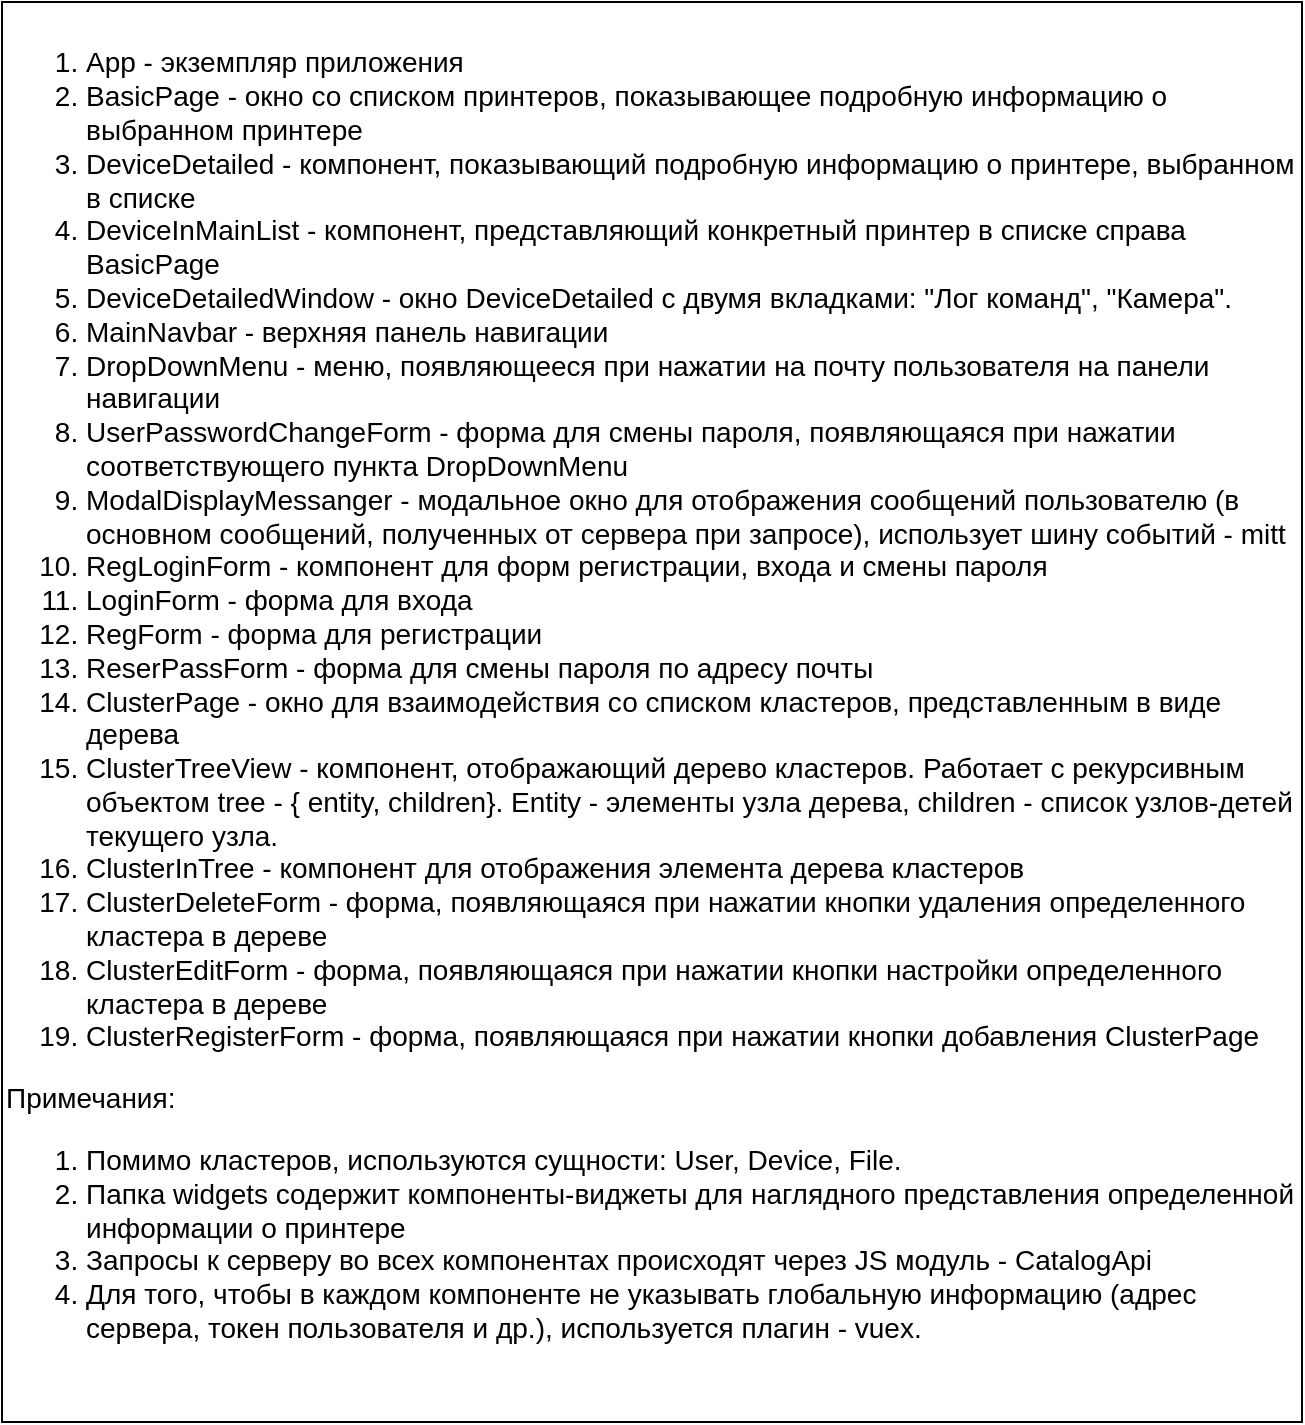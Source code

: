 <mxfile version="20.0.4" type="device" pages="9"><diagram id="iHUiO_RDupzQn86iVFkV" name="Описание компонентов"><mxGraphModel dx="1662" dy="794" grid="1" gridSize="10" guides="1" tooltips="1" connect="1" arrows="1" fold="1" page="1" pageScale="1" pageWidth="827" pageHeight="1169" math="0" shadow="0"><root><mxCell id="0"/><mxCell id="1" parent="0"/><mxCell id="_Y_u3r3PwapmQOAU0feY-2" value="&lt;ol style=&quot;font-size: 14px;&quot;&gt;&lt;li style=&quot;font-size: 14px;&quot;&gt;App - экземпляр приложения&lt;br style=&quot;font-size: 14px;&quot;&gt;&lt;/li&gt;&lt;li style=&quot;font-size: 14px;&quot;&gt;BasicPage - окно со списком принтеров, показывающее подробную информацию о выбранном принтере&lt;/li&gt;&lt;li style=&quot;font-size: 14px;&quot;&gt;DeviceDetailed - компонент, показывающий подробную информацию о принтере, выбранном в списке&lt;/li&gt;&lt;li style=&quot;font-size: 14px;&quot;&gt;DeviceInMainList - компонент, представляющий конкретный принтер в списке справа BasicPage&lt;/li&gt;&lt;li style=&quot;font-size: 14px;&quot;&gt;DeviceDetailedWindow - окно DeviceDetailed с двумя вкладками: &quot;Лог команд&quot;, &quot;Камера&quot;.&lt;/li&gt;&lt;li style=&quot;font-size: 14px;&quot;&gt;MainNavbar - верхняя панель навигации&lt;/li&gt;&lt;li style=&quot;font-size: 14px;&quot;&gt;DropDownMenu - меню, появляющееся при нажатии на почту пользователя на панели навигации&lt;/li&gt;&lt;li style=&quot;font-size: 14px;&quot;&gt;UserPasswordChangeForm - форма для смены пароля, появляющаяся при нажатии соответствующего пункта DropDownMenu&amp;nbsp;&amp;nbsp;&lt;/li&gt;&lt;li style=&quot;font-size: 14px;&quot;&gt;ModalDisplayMessanger - модальное окно для отображения сообщений пользователю (в основном сообщений, полученных от сервера при запросе), использует шину событий - mitt&amp;nbsp;&lt;/li&gt;&lt;li style=&quot;font-size: 14px;&quot;&gt;RegLoginForm - компонент для форм регистрации, входа и смены пароля&lt;/li&gt;&lt;li style=&quot;font-size: 14px;&quot;&gt;LoginForm - форма для входа&lt;/li&gt;&lt;li style=&quot;font-size: 14px;&quot;&gt;RegForm - форма для регистрации&lt;/li&gt;&lt;li style=&quot;font-size: 14px;&quot;&gt;ReserPassForm - форма для смены пароля по адресу почты&lt;/li&gt;&lt;li style=&quot;font-size: 14px;&quot;&gt;ClusterPage - окно для взаимодействия со списком кластеров, представленным в виде дерева&lt;/li&gt;&lt;li style=&quot;font-size: 14px;&quot;&gt;ClusterTreeView - компонент, отображающий дерево кластеров. Работает с рекурсивным объектом tree - { entity, children}. Entity - элементы узла дерева, children - список узлов-детей текущего узла.&lt;/li&gt;&lt;li style=&quot;font-size: 14px;&quot;&gt;ClusterInTree - компонент для отображения элемента дерева кластеров&lt;/li&gt;&lt;li style=&quot;font-size: 14px;&quot;&gt;ClusterDeleteForm - форма, появляющаяся при нажатии кнопки удаления определенного кластера в дереве&lt;/li&gt;&lt;li style=&quot;font-size: 14px;&quot;&gt;ClusterEditForm - форма, появляющаяся при нажатии кнопки настройки определенного кластера в дереве&lt;/li&gt;&lt;li style=&quot;font-size: 14px;&quot;&gt;ClusterRegisterForm - форма, появляющаяся при нажатии кнопки добавления ClusterPage&lt;/li&gt;&lt;/ol&gt;&lt;div&gt;&lt;span style=&quot;&quot;&gt;&#9;&lt;/span&gt;Примечания:&lt;br&gt;&lt;/div&gt;&lt;div&gt;&lt;ol&gt;&lt;li&gt;Помимо кластеров, используются сущности: User, Device, File.&lt;/li&gt;&lt;li&gt;Папка widgets содержит компоненты-виджеты для наглядного представления определенной информации о принтере&lt;/li&gt;&lt;li&gt;Запросы к серверу во всех компонентах происходят через JS модуль - CatalogApi&lt;/li&gt;&lt;li&gt;Для того, чтобы в каждом компоненте не указывать глобальную информацию (адрес сервера, токен пользователя и др.), используется плагин - vuex.&lt;span style=&quot;&quot;&gt;&#9;&lt;/span&gt;&lt;/li&gt;&lt;/ol&gt;&lt;/div&gt;&lt;div&gt;&lt;br&gt;&lt;/div&gt;&lt;div style=&quot;font-size: 14px;&quot;&gt;&lt;/div&gt;" style="rounded=0;whiteSpace=wrap;html=1;fontSize=14;align=left;" vertex="1" parent="1"><mxGeometry x="89" y="310" width="650" height="710" as="geometry"/></mxCell></root></mxGraphModel></diagram><diagram id="BRg5sdqEhpMPduwk5DiK" name="App"><mxGraphModel dx="2157" dy="635" grid="1" gridSize="10" guides="1" tooltips="1" connect="1" arrows="1" fold="1" page="1" pageScale="1" pageWidth="827" pageHeight="1169" math="0" shadow="0"><root><mxCell id="0"/><mxCell id="1" parent="0"/><mxCell id="YlU4hmRFDypLsH3N8ewa-3" style="edgeStyle=orthogonalEdgeStyle;rounded=0;orthogonalLoop=1;jettySize=auto;html=1;exitX=0.5;exitY=1;exitDx=0;exitDy=0;entryX=0.5;entryY=0;entryDx=0;entryDy=0;startArrow=diamondThin;startFill=0;targetPerimeterSpacing=6;sourcePerimeterSpacing=4;endSize=7;startSize=13;endArrow=none;endFill=0;fillColor=#60a917;strokeColor=#2D7600;" parent="1" source="YlU4hmRFDypLsH3N8ewa-1" target="YlU4hmRFDypLsH3N8ewa-2" edge="1"><mxGeometry relative="1" as="geometry"/></mxCell><mxCell id="YlU4hmRFDypLsH3N8ewa-36" style="edgeStyle=orthogonalEdgeStyle;rounded=0;orthogonalLoop=1;jettySize=auto;html=1;exitX=0;exitY=0.5;exitDx=0;exitDy=0;entryX=1;entryY=0;entryDx=0;entryDy=0;startArrow=block;startFill=1;endArrow=none;endFill=0;startSize=13;endSize=13;sourcePerimeterSpacing=4;targetPerimeterSpacing=6;fillColor=#0050ef;strokeColor=#001DBC;" parent="1" source="YlU4hmRFDypLsH3N8ewa-1" target="YlU4hmRFDypLsH3N8ewa-32" edge="1"><mxGeometry relative="1" as="geometry"/></mxCell><mxCell id="YlU4hmRFDypLsH3N8ewa-37" value="getters.USER.isLogined" style="edgeLabel;html=1;align=center;verticalAlign=middle;resizable=0;points=[];" parent="YlU4hmRFDypLsH3N8ewa-36" vertex="1" connectable="0"><mxGeometry x="0.06" relative="1" as="geometry"><mxPoint as="offset"/></mxGeometry></mxCell><mxCell id="YlU4hmRFDypLsH3N8ewa-1" value="App" style="rounded=0;whiteSpace=wrap;html=1;" parent="1" vertex="1"><mxGeometry x="230" y="310" width="120" height="60" as="geometry"/></mxCell><mxCell id="YlU4hmRFDypLsH3N8ewa-33" style="edgeStyle=orthogonalEdgeStyle;rounded=0;orthogonalLoop=1;jettySize=auto;html=1;exitX=0;exitY=0.5;exitDx=0;exitDy=0;entryX=1;entryY=0.25;entryDx=0;entryDy=0;startArrow=block;startFill=1;endArrow=none;endFill=0;startSize=13;endSize=13;sourcePerimeterSpacing=4;targetPerimeterSpacing=6;fillColor=#0050ef;strokeColor=#001DBC;" parent="1" source="YlU4hmRFDypLsH3N8ewa-2" target="YlU4hmRFDypLsH3N8ewa-32" edge="1"><mxGeometry relative="1" as="geometry"/></mxCell><mxCell id="YlU4hmRFDypLsH3N8ewa-34" value="getters.USER.isLogined" style="edgeLabel;html=1;align=center;verticalAlign=middle;resizable=0;points=[];" parent="YlU4hmRFDypLsH3N8ewa-33" vertex="1" connectable="0"><mxGeometry x="0.265" y="-1" relative="1" as="geometry"><mxPoint as="offset"/></mxGeometry></mxCell><mxCell id="YlU4hmRFDypLsH3N8ewa-2" value="MainNavbar" style="rounded=0;whiteSpace=wrap;html=1;" parent="1" vertex="1"><mxGeometry x="-30" y="460" width="120" height="60" as="geometry"/></mxCell><mxCell id="YlU4hmRFDypLsH3N8ewa-27" style="edgeStyle=orthogonalEdgeStyle;rounded=0;orthogonalLoop=1;jettySize=auto;html=1;exitX=1;exitY=0.5;exitDx=0;exitDy=0;entryX=0;entryY=0.25;entryDx=0;entryDy=0;startArrow=classic;startFill=1;endArrow=none;endFill=0;startSize=13;endSize=13;sourcePerimeterSpacing=4;targetPerimeterSpacing=6;" parent="1" source="YlU4hmRFDypLsH3N8ewa-16" target="YlU4hmRFDypLsH3N8ewa-26" edge="1"><mxGeometry relative="1" as="geometry"/></mxCell><mxCell id="YlU4hmRFDypLsH3N8ewa-28" value="DisplayMessage" style="edgeLabel;html=1;align=center;verticalAlign=middle;resizable=0;points=[];" parent="YlU4hmRFDypLsH3N8ewa-27" vertex="1" connectable="0"><mxGeometry x="-0.203" y="1" relative="1" as="geometry"><mxPoint as="offset"/></mxGeometry></mxCell><mxCell id="YlU4hmRFDypLsH3N8ewa-16" value="ModalDisplayMessanger" style="rounded=0;whiteSpace=wrap;html=1;" parent="1" vertex="1"><mxGeometry x="600" y="460" width="140" height="60" as="geometry"/></mxCell><mxCell id="YlU4hmRFDypLsH3N8ewa-20" style="edgeStyle=orthogonalEdgeStyle;rounded=0;orthogonalLoop=1;jettySize=auto;html=1;exitX=0.5;exitY=1;exitDx=0;exitDy=0;entryX=0.5;entryY=0;entryDx=0;entryDy=0;startArrow=diamondThin;startFill=0;targetPerimeterSpacing=6;sourcePerimeterSpacing=4;endSize=7;startSize=13;endArrow=none;endFill=0;fillColor=#60a917;strokeColor=#2D7600;" parent="1" source="YlU4hmRFDypLsH3N8ewa-1" target="YlU4hmRFDypLsH3N8ewa-16" edge="1"><mxGeometry relative="1" as="geometry"><mxPoint x="300" y="380" as="sourcePoint"/><mxPoint x="140" y="470" as="targetPoint"/></mxGeometry></mxCell><mxCell id="YlU4hmRFDypLsH3N8ewa-26" value="eventBus mitt" style="rounded=0;whiteSpace=wrap;html=1;" parent="1" vertex="1"><mxGeometry x="1050" y="440" width="120" height="480" as="geometry"/></mxCell><mxCell id="YlU4hmRFDypLsH3N8ewa-30" value="DropDownMenu" style="rounded=0;whiteSpace=wrap;html=1;" parent="1" vertex="1"><mxGeometry x="-30" y="600" width="120" height="60" as="geometry"/></mxCell><mxCell id="YlU4hmRFDypLsH3N8ewa-32" value="Vuex.store" style="rounded=0;whiteSpace=wrap;html=1;" parent="1" vertex="1"><mxGeometry x="-320" y="380" width="120" height="330" as="geometry"/></mxCell><mxCell id="YlU4hmRFDypLsH3N8ewa-42" value="router-view" style="rounded=1;whiteSpace=wrap;html=1;" parent="1" vertex="1"><mxGeometry x="130" y="460" width="370" height="60" as="geometry"/></mxCell><mxCell id="YlU4hmRFDypLsH3N8ewa-43" style="edgeStyle=orthogonalEdgeStyle;rounded=0;orthogonalLoop=1;jettySize=auto;html=1;exitX=0.5;exitY=1;exitDx=0;exitDy=0;entryX=0.5;entryY=0;entryDx=0;entryDy=0;startArrow=diamondThin;startFill=0;targetPerimeterSpacing=6;sourcePerimeterSpacing=4;endSize=7;startSize=13;endArrow=none;endFill=0;fillColor=#60a917;strokeColor=#2D7600;" parent="1" source="YlU4hmRFDypLsH3N8ewa-1" target="YlU4hmRFDypLsH3N8ewa-42" edge="1"><mxGeometry relative="1" as="geometry"><mxPoint x="360" y="350" as="sourcePoint"/><mxPoint x="540" y="440" as="targetPoint"/></mxGeometry></mxCell><mxCell id="YlU4hmRFDypLsH3N8ewa-44" style="edgeStyle=orthogonalEdgeStyle;rounded=0;orthogonalLoop=1;jettySize=auto;html=1;exitX=0.75;exitY=1;exitDx=0;exitDy=0;startArrow=open;startFill=0;targetPerimeterSpacing=6;sourcePerimeterSpacing=4;endSize=7;startSize=13;endArrow=none;endFill=0;entryX=0.75;entryY=0;entryDx=0;entryDy=0;" parent="1" source="YlU4hmRFDypLsH3N8ewa-2" target="YlU4hmRFDypLsH3N8ewa-30" edge="1"><mxGeometry relative="1" as="geometry"><mxPoint x="390" y="600" as="sourcePoint"/><mxPoint x="230" y="600" as="targetPoint"/></mxGeometry></mxCell><mxCell id="YlU4hmRFDypLsH3N8ewa-45" value="hide" style="edgeLabel;html=1;align=center;verticalAlign=middle;resizable=0;points=[];" parent="YlU4hmRFDypLsH3N8ewa-44" vertex="1" connectable="0"><mxGeometry x="0.138" y="-1" relative="1" as="geometry"><mxPoint as="offset"/></mxGeometry></mxCell><mxCell id="YlU4hmRFDypLsH3N8ewa-48" style="edgeStyle=orthogonalEdgeStyle;rounded=0;orthogonalLoop=1;jettySize=auto;html=1;exitX=0;exitY=0.25;exitDx=0;exitDy=0;entryX=1.008;entryY=0.352;entryDx=0;entryDy=0;startArrow=block;startFill=1;endArrow=none;endFill=0;startSize=13;endSize=13;sourcePerimeterSpacing=4;targetPerimeterSpacing=6;entryPerimeter=0;fillColor=#0050ef;strokeColor=#001DBC;" parent="1" source="YlU4hmRFDypLsH3N8ewa-30" target="YlU4hmRFDypLsH3N8ewa-32" edge="1"><mxGeometry relative="1" as="geometry"><mxPoint x="70.0" y="500" as="sourcePoint"/><mxPoint x="-140.0" y="482.5" as="targetPoint"/><Array as="points"><mxPoint x="-120" y="615"/><mxPoint x="-120" y="530"/><mxPoint x="-199" y="530"/></Array></mxGeometry></mxCell><mxCell id="YlU4hmRFDypLsH3N8ewa-49" value="getters.USER.token" style="edgeLabel;html=1;align=center;verticalAlign=middle;resizable=0;points=[];" parent="YlU4hmRFDypLsH3N8ewa-48" vertex="1" connectable="0"><mxGeometry x="0.265" y="-1" relative="1" as="geometry"><mxPoint as="offset"/></mxGeometry></mxCell><mxCell id="YlU4hmRFDypLsH3N8ewa-50" value="Server" style="rounded=0;whiteSpace=wrap;html=1;" parent="1" vertex="1"><mxGeometry x="-290" y="900" width="120" height="110" as="geometry"/></mxCell><mxCell id="YlU4hmRFDypLsH3N8ewa-53" style="edgeStyle=orthogonalEdgeStyle;rounded=0;orthogonalLoop=1;jettySize=auto;html=1;exitX=0.5;exitY=0;exitDx=0;exitDy=0;startArrow=classic;startFill=1;targetPerimeterSpacing=6;sourcePerimeterSpacing=4;endSize=7;startSize=13;endArrow=none;endFill=0;dashed=1;entryX=0;entryY=0.75;entryDx=0;entryDy=0;" parent="1" source="YlU4hmRFDypLsH3N8ewa-50" target="YlU4hmRFDypLsH3N8ewa-30" edge="1"><mxGeometry relative="1" as="geometry"><mxPoint x="110" y="790" as="sourcePoint"/><mxPoint x="-50" y="790" as="targetPoint"/><Array as="points"><mxPoint x="-230" y="840"/><mxPoint x="-100" y="840"/><mxPoint x="-100" y="655"/><mxPoint x="-30" y="655"/></Array></mxGeometry></mxCell><mxCell id="YlU4hmRFDypLsH3N8ewa-54" value="post(/auth/token/logout/, $store.getters.USER.token)" style="edgeLabel;html=1;align=center;verticalAlign=middle;resizable=0;points=[];" parent="YlU4hmRFDypLsH3N8ewa-53" vertex="1" connectable="0"><mxGeometry x="0.138" y="-1" relative="1" as="geometry"><mxPoint x="-51" y="-2" as="offset"/></mxGeometry></mxCell><mxCell id="YlU4hmRFDypLsH3N8ewa-55" value="" style="group" parent="1" vertex="1" connectable="0"><mxGeometry x="580" y="10" width="240" height="300" as="geometry"/></mxCell><mxCell id="YlU4hmRFDypLsH3N8ewa-13" value="" style="rounded=0;whiteSpace=wrap;html=1;" parent="YlU4hmRFDypLsH3N8ewa-55" vertex="1"><mxGeometry width="240" height="300" as="geometry"/></mxCell><mxCell id="YlU4hmRFDypLsH3N8ewa-4" style="edgeStyle=orthogonalEdgeStyle;rounded=0;orthogonalLoop=1;jettySize=auto;html=1;startArrow=none;startFill=0;targetPerimeterSpacing=6;sourcePerimeterSpacing=4;endSize=13;startSize=13;endArrow=diamondThin;endFill=0;fillColor=#60a917;strokeColor=#2D7600;" parent="YlU4hmRFDypLsH3N8ewa-55" edge="1"><mxGeometry relative="1" as="geometry"><mxPoint x="190" y="20" as="sourcePoint"/><mxPoint x="30" y="20" as="targetPoint"/></mxGeometry></mxCell><mxCell id="YlU4hmRFDypLsH3N8ewa-5" value="include component" style="edgeLabel;html=1;align=center;verticalAlign=middle;resizable=0;points=[];" parent="YlU4hmRFDypLsH3N8ewa-4" vertex="1" connectable="0"><mxGeometry x="0.225" y="3" relative="1" as="geometry"><mxPoint x="1" as="offset"/></mxGeometry></mxCell><mxCell id="YlU4hmRFDypLsH3N8ewa-6" style="edgeStyle=orthogonalEdgeStyle;rounded=0;orthogonalLoop=1;jettySize=auto;html=1;exitX=0.5;exitY=1;exitDx=0;exitDy=0;startArrow=open;startFill=0;targetPerimeterSpacing=6;sourcePerimeterSpacing=4;endSize=7;startSize=13;endArrow=none;endFill=0;" parent="YlU4hmRFDypLsH3N8ewa-55" edge="1"><mxGeometry relative="1" as="geometry"><mxPoint x="190" y="69.5" as="sourcePoint"/><mxPoint x="30" y="69.5" as="targetPoint"/></mxGeometry></mxCell><mxCell id="YlU4hmRFDypLsH3N8ewa-7" value="props/emits" style="edgeLabel;html=1;align=center;verticalAlign=middle;resizable=0;points=[];" parent="YlU4hmRFDypLsH3N8ewa-6" vertex="1" connectable="0"><mxGeometry x="0.138" y="-1" relative="1" as="geometry"><mxPoint as="offset"/></mxGeometry></mxCell><mxCell id="YlU4hmRFDypLsH3N8ewa-8" style="edgeStyle=orthogonalEdgeStyle;rounded=0;orthogonalLoop=1;jettySize=auto;html=1;exitX=0.5;exitY=1;exitDx=0;exitDy=0;startArrow=open;startFill=0;targetPerimeterSpacing=6;sourcePerimeterSpacing=4;endSize=7;startSize=13;endArrow=none;endFill=0;dashed=1;" parent="YlU4hmRFDypLsH3N8ewa-55" edge="1"><mxGeometry relative="1" as="geometry"><mxPoint x="190" y="110" as="sourcePoint"/><mxPoint x="30" y="110" as="targetPoint"/></mxGeometry></mxCell><mxCell id="YlU4hmRFDypLsH3N8ewa-9" value="provide" style="edgeLabel;html=1;align=center;verticalAlign=middle;resizable=0;points=[];" parent="YlU4hmRFDypLsH3N8ewa-8" vertex="1" connectable="0"><mxGeometry x="0.138" y="-1" relative="1" as="geometry"><mxPoint as="offset"/></mxGeometry></mxCell><mxCell id="YlU4hmRFDypLsH3N8ewa-10" value="" style="endArrow=block;html=1;rounded=0;startSize=13;endSize=13;sourcePerimeterSpacing=4;targetPerimeterSpacing=6;startArrow=none;startFill=0;endFill=1;fillColor=#0050ef;strokeColor=#001DBC;" parent="YlU4hmRFDypLsH3N8ewa-55" edge="1"><mxGeometry width="50" height="50" relative="1" as="geometry"><mxPoint x="30" y="150" as="sourcePoint"/><mxPoint x="180" y="150" as="targetPoint"/></mxGeometry></mxCell><mxCell id="YlU4hmRFDypLsH3N8ewa-12" value="state" style="edgeLabel;html=1;align=center;verticalAlign=middle;resizable=0;points=[];" parent="YlU4hmRFDypLsH3N8ewa-10" vertex="1" connectable="0"><mxGeometry x="-0.133" y="-2" relative="1" as="geometry"><mxPoint as="offset"/></mxGeometry></mxCell><mxCell id="YlU4hmRFDypLsH3N8ewa-21" value="" style="endArrow=classic;html=1;rounded=0;startSize=13;endSize=13;sourcePerimeterSpacing=4;targetPerimeterSpacing=6;startArrow=none;startFill=0;endFill=1;" parent="YlU4hmRFDypLsH3N8ewa-55" edge="1"><mxGeometry width="50" height="50" relative="1" as="geometry"><mxPoint x="30" y="190" as="sourcePoint"/><mxPoint x="180" y="190" as="targetPoint"/></mxGeometry></mxCell><mxCell id="YlU4hmRFDypLsH3N8ewa-25" value="eventbus" style="edgeLabel;html=1;align=center;verticalAlign=middle;resizable=0;points=[];" parent="YlU4hmRFDypLsH3N8ewa-21" vertex="1" connectable="0"><mxGeometry x="-0.16" y="-1" relative="1" as="geometry"><mxPoint as="offset"/></mxGeometry></mxCell><mxCell id="YlU4hmRFDypLsH3N8ewa-40" style="edgeStyle=orthogonalEdgeStyle;rounded=0;orthogonalLoop=1;jettySize=auto;html=1;exitX=0.5;exitY=1;exitDx=0;exitDy=0;startArrow=blockThin;startFill=1;targetPerimeterSpacing=6;sourcePerimeterSpacing=4;endSize=7;startSize=13;endArrow=none;endFill=0;dashed=1;" parent="YlU4hmRFDypLsH3N8ewa-55" edge="1"><mxGeometry relative="1" as="geometry"><mxPoint x="190" y="230" as="sourcePoint"/><mxPoint x="30" y="230" as="targetPoint"/></mxGeometry></mxCell><mxCell id="YlU4hmRFDypLsH3N8ewa-41" value="link" style="edgeLabel;html=1;align=center;verticalAlign=middle;resizable=0;points=[];" parent="YlU4hmRFDypLsH3N8ewa-40" vertex="1" connectable="0"><mxGeometry x="0.138" y="-1" relative="1" as="geometry"><mxPoint as="offset"/></mxGeometry></mxCell><mxCell id="YlU4hmRFDypLsH3N8ewa-46" style="edgeStyle=orthogonalEdgeStyle;rounded=0;orthogonalLoop=1;jettySize=auto;html=1;exitX=0.5;exitY=1;exitDx=0;exitDy=0;startArrow=classic;startFill=1;targetPerimeterSpacing=6;sourcePerimeterSpacing=4;endSize=7;startSize=13;endArrow=none;endFill=0;dashed=1;" parent="YlU4hmRFDypLsH3N8ewa-55" edge="1"><mxGeometry relative="1" as="geometry"><mxPoint x="190" y="270" as="sourcePoint"/><mxPoint x="30" y="270" as="targetPoint"/></mxGeometry></mxCell><mxCell id="YlU4hmRFDypLsH3N8ewa-47" value="request/response" style="edgeLabel;html=1;align=center;verticalAlign=middle;resizable=0;points=[];" parent="YlU4hmRFDypLsH3N8ewa-46" vertex="1" connectable="0"><mxGeometry x="0.138" y="-1" relative="1" as="geometry"><mxPoint as="offset"/></mxGeometry></mxCell><mxCell id="YlU4hmRFDypLsH3N8ewa-56" value="BasicPage" style="rounded=0;whiteSpace=wrap;html=1;" parent="1" vertex="1"><mxGeometry x="-60" y="790" width="120" height="60" as="geometry"/></mxCell><mxCell id="YlU4hmRFDypLsH3N8ewa-57" style="edgeStyle=orthogonalEdgeStyle;rounded=0;orthogonalLoop=1;jettySize=auto;html=1;startArrow=blockThin;startFill=1;targetPerimeterSpacing=6;sourcePerimeterSpacing=4;endSize=7;startSize=13;endArrow=none;endFill=0;dashed=1;entryX=0.5;entryY=0;entryDx=0;entryDy=0;exitX=0;exitY=1;exitDx=0;exitDy=0;" parent="1" source="YlU4hmRFDypLsH3N8ewa-42" target="YlU4hmRFDypLsH3N8ewa-56" edge="1"><mxGeometry relative="1" as="geometry"><mxPoint x="250" y="520" as="sourcePoint"/><mxPoint x="240" y="800" as="targetPoint"/><Array as="points"><mxPoint x="130" y="760"/><mxPoint x="30" y="760"/></Array></mxGeometry></mxCell><mxCell id="YlU4hmRFDypLsH3N8ewa-59" value="/" style="edgeLabel;html=1;align=center;verticalAlign=middle;resizable=0;points=[];" parent="YlU4hmRFDypLsH3N8ewa-57" vertex="1" connectable="0"><mxGeometry x="0.147" y="1" relative="1" as="geometry"><mxPoint x="-1" y="-20" as="offset"/></mxGeometry></mxCell><mxCell id="YlU4hmRFDypLsH3N8ewa-60" value="ClusterPage" style="rounded=0;whiteSpace=wrap;html=1;" parent="1" vertex="1"><mxGeometry x="80" y="790" width="120" height="60" as="geometry"/></mxCell><mxCell id="YlU4hmRFDypLsH3N8ewa-61" style="edgeStyle=orthogonalEdgeStyle;rounded=0;orthogonalLoop=1;jettySize=auto;html=1;startArrow=blockThin;startFill=1;targetPerimeterSpacing=6;sourcePerimeterSpacing=4;endSize=7;startSize=13;endArrow=none;endFill=0;dashed=1;entryX=0.25;entryY=0;entryDx=0;entryDy=0;exitX=0.123;exitY=1.033;exitDx=0;exitDy=0;exitPerimeter=0;" parent="1" source="YlU4hmRFDypLsH3N8ewa-42" target="YlU4hmRFDypLsH3N8ewa-60" edge="1"><mxGeometry relative="1" as="geometry"><mxPoint x="200" y="530" as="sourcePoint"/><mxPoint x="160" y="790" as="targetPoint"/><Array as="points"><mxPoint x="176" y="750"/><mxPoint x="150" y="750"/></Array></mxGeometry></mxCell><mxCell id="YlU4hmRFDypLsH3N8ewa-62" value="/clusters" style="edgeLabel;html=1;align=center;verticalAlign=middle;resizable=0;points=[];" parent="YlU4hmRFDypLsH3N8ewa-61" vertex="1" connectable="0"><mxGeometry x="0.147" y="1" relative="1" as="geometry"><mxPoint as="offset"/></mxGeometry></mxCell><mxCell id="YlU4hmRFDypLsH3N8ewa-63" value="UserPage" style="rounded=0;whiteSpace=wrap;html=1;" parent="1" vertex="1"><mxGeometry x="220" y="790" width="120" height="60" as="geometry"/></mxCell><mxCell id="YlU4hmRFDypLsH3N8ewa-65" style="edgeStyle=orthogonalEdgeStyle;rounded=0;orthogonalLoop=1;jettySize=auto;html=1;startArrow=blockThin;startFill=1;targetPerimeterSpacing=6;sourcePerimeterSpacing=4;endSize=7;startSize=13;endArrow=none;endFill=0;dashed=1;entryX=0.25;entryY=0;entryDx=0;entryDy=0;exitX=0.209;exitY=1.017;exitDx=0;exitDy=0;exitPerimeter=0;" parent="1" source="YlU4hmRFDypLsH3N8ewa-42" target="YlU4hmRFDypLsH3N8ewa-63" edge="1"><mxGeometry relative="1" as="geometry"><mxPoint x="210" y="580" as="sourcePoint"/><mxPoint x="270" y="818.02" as="targetPoint"/><Array as="points"><mxPoint x="207" y="730"/><mxPoint x="290" y="730"/><mxPoint x="290" y="790"/></Array></mxGeometry></mxCell><mxCell id="YlU4hmRFDypLsH3N8ewa-66" value="/users" style="edgeLabel;html=1;align=center;verticalAlign=middle;resizable=0;points=[];" parent="YlU4hmRFDypLsH3N8ewa-65" vertex="1" connectable="0"><mxGeometry x="0.147" y="1" relative="1" as="geometry"><mxPoint as="offset"/></mxGeometry></mxCell><mxCell id="YlU4hmRFDypLsH3N8ewa-67" value="RegLoginForm" style="rounded=0;whiteSpace=wrap;html=1;" parent="1" vertex="1"><mxGeometry x="640" y="790" width="120" height="60" as="geometry"/></mxCell><mxCell id="YlU4hmRFDypLsH3N8ewa-68" style="edgeStyle=orthogonalEdgeStyle;rounded=0;orthogonalLoop=1;jettySize=auto;html=1;startArrow=blockThin;startFill=1;targetPerimeterSpacing=6;sourcePerimeterSpacing=4;endSize=7;startSize=13;endArrow=none;endFill=0;dashed=1;entryX=0.25;entryY=0;entryDx=0;entryDy=0;exitX=0.695;exitY=1.057;exitDx=0;exitDy=0;exitPerimeter=0;" parent="1" source="YlU4hmRFDypLsH3N8ewa-42" target="YlU4hmRFDypLsH3N8ewa-67" edge="1"><mxGeometry relative="1" as="geometry"><mxPoint x="331.03" y="521.02" as="sourcePoint"/><mxPoint x="413.7" y="790" as="targetPoint"/><Array as="points"><mxPoint x="387" y="670"/><mxPoint x="670" y="670"/></Array></mxGeometry></mxCell><mxCell id="YlU4hmRFDypLsH3N8ewa-69" value="/login" style="edgeLabel;html=1;align=center;verticalAlign=middle;resizable=0;points=[];" parent="YlU4hmRFDypLsH3N8ewa-68" vertex="1" connectable="0"><mxGeometry x="0.147" y="1" relative="1" as="geometry"><mxPoint as="offset"/></mxGeometry></mxCell><mxCell id="YlU4hmRFDypLsH3N8ewa-70" value="UserPasswordChangeForm" style="rounded=0;whiteSpace=wrap;html=1;" parent="1" vertex="1"><mxGeometry x="780" y="790" width="150" height="60" as="geometry"/></mxCell><mxCell id="YlU4hmRFDypLsH3N8ewa-72" style="edgeStyle=orthogonalEdgeStyle;rounded=0;orthogonalLoop=1;jettySize=auto;html=1;startArrow=blockThin;startFill=1;targetPerimeterSpacing=6;sourcePerimeterSpacing=4;endSize=7;startSize=13;endArrow=none;endFill=0;dashed=1;entryX=0.25;entryY=0;entryDx=0;entryDy=0;exitX=0.75;exitY=1;exitDx=0;exitDy=0;" parent="1" source="YlU4hmRFDypLsH3N8ewa-42" target="YlU4hmRFDypLsH3N8ewa-70" edge="1"><mxGeometry relative="1" as="geometry"><mxPoint x="414.0" y="530" as="sourcePoint"/><mxPoint x="588.55" y="795.98" as="targetPoint"/><Array as="points"><mxPoint x="407" y="640"/><mxPoint x="817" y="640"/></Array></mxGeometry></mxCell><mxCell id="YlU4hmRFDypLsH3N8ewa-73" value="/ChangePassword" style="edgeLabel;html=1;align=center;verticalAlign=middle;resizable=0;points=[];" parent="YlU4hmRFDypLsH3N8ewa-72" vertex="1" connectable="0"><mxGeometry x="0.147" y="1" relative="1" as="geometry"><mxPoint as="offset"/></mxGeometry></mxCell><mxCell id="YlU4hmRFDypLsH3N8ewa-74" style="edgeStyle=orthogonalEdgeStyle;rounded=0;orthogonalLoop=1;jettySize=auto;html=1;exitX=1.033;exitY=0.579;exitDx=0;exitDy=0;entryX=0;entryY=0.5;entryDx=0;entryDy=0;startArrow=block;startFill=1;endArrow=none;endFill=0;startSize=13;endSize=13;sourcePerimeterSpacing=4;targetPerimeterSpacing=6;exitPerimeter=0;fillColor=#0050ef;strokeColor=#001DBC;" parent="1" source="YlU4hmRFDypLsH3N8ewa-32" target="YlU4hmRFDypLsH3N8ewa-30" edge="1"><mxGeometry relative="1" as="geometry"><mxPoint x="-20" y="625" as="sourcePoint"/><mxPoint x="-139.04" y="516.16" as="targetPoint"/><Array as="points"><mxPoint x="-170" y="571"/><mxPoint x="-170" y="630"/></Array></mxGeometry></mxCell><mxCell id="YlU4hmRFDypLsH3N8ewa-76" value="commit('SET_USER')" style="edgeLabel;html=1;align=center;verticalAlign=middle;resizable=0;points=[];" parent="YlU4hmRFDypLsH3N8ewa-74" vertex="1" connectable="0"><mxGeometry x="0.273" y="-1" relative="1" as="geometry"><mxPoint as="offset"/></mxGeometry></mxCell><mxCell id="z3I-71O-pY-5XQriFx7v-1" style="edgeStyle=orthogonalEdgeStyle;rounded=0;orthogonalLoop=1;jettySize=auto;html=1;exitX=1.008;exitY=0.46;exitDx=0;exitDy=0;startArrow=classic;startFill=1;targetPerimeterSpacing=6;sourcePerimeterSpacing=4;endSize=7;startSize=13;endArrow=none;endFill=0;dashed=1;entryX=0.25;entryY=1;entryDx=0;entryDy=0;exitPerimeter=0;" parent="1" source="YlU4hmRFDypLsH3N8ewa-50" target="YlU4hmRFDypLsH3N8ewa-70" edge="1"><mxGeometry relative="1" as="geometry"><mxPoint x="-80" y="1125" as="sourcePoint"/><mxPoint x="120" y="870" as="targetPoint"/><Array as="points"><mxPoint x="-80" y="951"/><mxPoint x="-80" y="931"/><mxPoint x="817" y="931"/></Array></mxGeometry></mxCell><mxCell id="z3I-71O-pY-5XQriFx7v-2" value="put(/api/users/changepass/, pass)" style="edgeLabel;html=1;align=center;verticalAlign=middle;resizable=0;points=[];" parent="z3I-71O-pY-5XQriFx7v-1" vertex="1" connectable="0"><mxGeometry x="0.138" y="-1" relative="1" as="geometry"><mxPoint as="offset"/></mxGeometry></mxCell><mxCell id="uRCZxk6vFjrTX2tJQ4_3-1" style="edgeStyle=orthogonalEdgeStyle;rounded=0;orthogonalLoop=1;jettySize=auto;html=1;startArrow=classic;startFill=1;endArrow=none;endFill=0;startSize=13;endSize=13;sourcePerimeterSpacing=4;targetPerimeterSpacing=6;entryX=1;entryY=0.5;entryDx=0;entryDy=0;exitX=0.017;exitY=0.781;exitDx=0;exitDy=0;exitPerimeter=0;" parent="1" source="YlU4hmRFDypLsH3N8ewa-26" target="YlU4hmRFDypLsH3N8ewa-70" edge="1"><mxGeometry relative="1" as="geometry"><mxPoint x="860" y="890" as="sourcePoint"/><mxPoint x="780" y="800" as="targetPoint"/></mxGeometry></mxCell><mxCell id="uRCZxk6vFjrTX2tJQ4_3-2" value="DisplayMessage" style="edgeLabel;html=1;align=center;verticalAlign=middle;resizable=0;points=[];" parent="uRCZxk6vFjrTX2tJQ4_3-1" vertex="1" connectable="0"><mxGeometry x="-0.203" y="1" relative="1" as="geometry"><mxPoint x="-12" as="offset"/></mxGeometry></mxCell><mxCell id="p0KE57nkkq3GrYrc2juQ-1" value="DevicePage" style="rounded=0;whiteSpace=wrap;html=1;" parent="1" vertex="1"><mxGeometry x="354" y="790" width="120" height="60" as="geometry"/></mxCell><mxCell id="p0KE57nkkq3GrYrc2juQ-2" style="edgeStyle=orthogonalEdgeStyle;rounded=0;orthogonalLoop=1;jettySize=auto;html=1;startArrow=blockThin;startFill=1;targetPerimeterSpacing=6;sourcePerimeterSpacing=4;endSize=7;startSize=13;endArrow=none;endFill=0;dashed=1;entryX=0.25;entryY=0;entryDx=0;entryDy=0;exitX=0.389;exitY=1.05;exitDx=0;exitDy=0;exitPerimeter=0;" parent="1" source="YlU4hmRFDypLsH3N8ewa-42" target="p0KE57nkkq3GrYrc2juQ-1" edge="1"><mxGeometry relative="1" as="geometry"><mxPoint x="217.33" y="531.02" as="sourcePoint"/><mxPoint x="280" y="800" as="targetPoint"/><Array as="points"><mxPoint x="274" y="710"/><mxPoint x="384" y="710"/></Array></mxGeometry></mxCell><mxCell id="p0KE57nkkq3GrYrc2juQ-3" value="/devices" style="edgeLabel;html=1;align=center;verticalAlign=middle;resizable=0;points=[];" parent="p0KE57nkkq3GrYrc2juQ-2" vertex="1" connectable="0"><mxGeometry x="0.147" y="1" relative="1" as="geometry"><mxPoint as="offset"/></mxGeometry></mxCell><mxCell id="KXBfXlrz2iJswkwoxnxS-1" style="edgeStyle=orthogonalEdgeStyle;rounded=0;orthogonalLoop=1;jettySize=auto;html=1;startArrow=none;startFill=0;targetPerimeterSpacing=6;sourcePerimeterSpacing=4;endSize=13;startSize=13;endArrow=diamondThin;endFill=0;fillColor=#60a917;strokeColor=#2D7600;entryX=0.25;entryY=1;entryDx=0;entryDy=0;exitX=0.25;exitY=0;exitDx=0;exitDy=0;" edge="1" parent="1" source="YlU4hmRFDypLsH3N8ewa-30" target="YlU4hmRFDypLsH3N8ewa-2"><mxGeometry relative="1" as="geometry"><mxPoint x="-100" y="210" as="sourcePoint"/><mxPoint x="-260" y="210" as="targetPoint"/></mxGeometry></mxCell><mxCell id="m1Dh_JwdF5aV582d0grH-1" value="FilePage" style="rounded=0;whiteSpace=wrap;html=1;" vertex="1" parent="1"><mxGeometry x="490" y="790" width="120" height="60" as="geometry"/></mxCell><mxCell id="m1Dh_JwdF5aV582d0grH-2" style="edgeStyle=orthogonalEdgeStyle;rounded=0;orthogonalLoop=1;jettySize=auto;html=1;startArrow=blockThin;startFill=1;targetPerimeterSpacing=6;sourcePerimeterSpacing=4;endSize=7;startSize=13;endArrow=none;endFill=0;dashed=1;entryX=0.25;entryY=0;entryDx=0;entryDy=0;exitX=0.5;exitY=1;exitDx=0;exitDy=0;" edge="1" parent="1" source="YlU4hmRFDypLsH3N8ewa-42" target="m1Dh_JwdF5aV582d0grH-1"><mxGeometry relative="1" as="geometry"><mxPoint x="283.93" y="533" as="sourcePoint"/><mxPoint x="394" y="800" as="targetPoint"/><Array as="points"><mxPoint x="315" y="690"/><mxPoint x="520" y="690"/></Array></mxGeometry></mxCell><mxCell id="m1Dh_JwdF5aV582d0grH-3" value="/files" style="edgeLabel;html=1;align=center;verticalAlign=middle;resizable=0;points=[];" vertex="1" connectable="0" parent="m1Dh_JwdF5aV582d0grH-2"><mxGeometry x="0.147" y="1" relative="1" as="geometry"><mxPoint as="offset"/></mxGeometry></mxCell></root></mxGraphModel></diagram><diagram id="f2Zq9hb_adQnPthuFZDt" name="BasicPage"><mxGraphModel dx="2489" dy="1963" grid="1" gridSize="10" guides="1" tooltips="1" connect="1" arrows="1" fold="1" page="1" pageScale="1" pageWidth="827" pageHeight="1169" math="0" shadow="0"><root><mxCell id="0"/><mxCell id="1" parent="0"/><mxCell id="z696LlL_89be_4u6ySXX-1" value="BasicPage" style="rounded=0;whiteSpace=wrap;html=1;" parent="1" vertex="1"><mxGeometry x="9" y="300" width="750" height="60" as="geometry"/></mxCell><mxCell id="PQFBNVXRLcSllOtc73Fa-1" value="DeviceInMainList" style="rounded=0;whiteSpace=wrap;html=1;" parent="1" vertex="1"><mxGeometry x="140" y="500" width="120" height="60" as="geometry"/></mxCell><mxCell id="PQFBNVXRLcSllOtc73Fa-2" value="DeviceDetailed" style="rounded=0;whiteSpace=wrap;html=1;" parent="1" vertex="1"><mxGeometry x="490" y="510" width="120" height="60" as="geometry"/></mxCell><mxCell id="iG8RmMT3z_0Euqzioqz4-1" style="edgeStyle=orthogonalEdgeStyle;rounded=0;orthogonalLoop=1;jettySize=auto;html=1;exitX=0.5;exitY=1;exitDx=0;exitDy=0;entryX=0.25;entryY=0;entryDx=0;entryDy=0;startArrow=diamondThin;startFill=0;targetPerimeterSpacing=6;sourcePerimeterSpacing=4;endSize=7;startSize=13;endArrow=none;endFill=0;fillColor=#008a00;strokeColor=#005700;" parent="1" source="z696LlL_89be_4u6ySXX-1" target="PQFBNVXRLcSllOtc73Fa-1" edge="1"><mxGeometry relative="1" as="geometry"><mxPoint x="200" y="650" as="sourcePoint"/><mxPoint x="-60" y="740" as="targetPoint"/><Array as="points"><mxPoint x="384" y="420"/><mxPoint x="170" y="420"/></Array></mxGeometry></mxCell><mxCell id="iG8RmMT3z_0Euqzioqz4-4" style="edgeStyle=orthogonalEdgeStyle;rounded=0;orthogonalLoop=1;jettySize=auto;html=1;exitX=0.5;exitY=1;exitDx=0;exitDy=0;entryX=0.5;entryY=0;entryDx=0;entryDy=0;startArrow=diamondThin;startFill=0;targetPerimeterSpacing=6;sourcePerimeterSpacing=4;endSize=7;startSize=13;endArrow=none;endFill=0;fillColor=#008a00;strokeColor=#005700;" parent="1" source="z696LlL_89be_4u6ySXX-1" target="PQFBNVXRLcSllOtc73Fa-2" edge="1"><mxGeometry relative="1" as="geometry"><mxPoint x="394" y="390" as="sourcePoint"/><mxPoint x="60" y="460" as="targetPoint"/><Array as="points"><mxPoint x="384" y="420"/><mxPoint x="550" y="420"/></Array></mxGeometry></mxCell><mxCell id="x5ZLXvskeS7SPtN-PZgW-1" style="edgeStyle=orthogonalEdgeStyle;rounded=0;orthogonalLoop=1;jettySize=auto;html=1;startArrow=open;startFill=0;targetPerimeterSpacing=6;sourcePerimeterSpacing=4;endSize=7;startSize=13;endArrow=none;endFill=0;entryX=0.235;entryY=1;entryDx=0;entryDy=0;entryPerimeter=0;exitX=0.352;exitY=-0.053;exitDx=0;exitDy=0;exitPerimeter=0;" parent="1" source="PQFBNVXRLcSllOtc73Fa-1" target="z696LlL_89be_4u6ySXX-1" edge="1"><mxGeometry relative="1" as="geometry"><mxPoint x="150" y="470" as="sourcePoint"/><mxPoint x="50" y="340" as="targetPoint"/></mxGeometry></mxCell><mxCell id="x5ZLXvskeS7SPtN-PZgW-2" value="dev" style="edgeLabel;html=1;align=center;verticalAlign=middle;resizable=0;points=[];" parent="x5ZLXvskeS7SPtN-PZgW-1" vertex="1" connectable="0"><mxGeometry x="0.138" y="-1" relative="1" as="geometry"><mxPoint y="19" as="offset"/></mxGeometry></mxCell><mxCell id="PGeVbjOuoEHiFFvSB00B-3" style="edgeStyle=orthogonalEdgeStyle;rounded=0;orthogonalLoop=1;jettySize=auto;html=1;startArrow=open;startFill=0;targetPerimeterSpacing=6;sourcePerimeterSpacing=4;endSize=7;startSize=13;endArrow=none;endFill=0;entryX=0.681;entryY=1;entryDx=0;entryDy=0;entryPerimeter=0;exitX=0.25;exitY=0;exitDx=0;exitDy=0;" parent="1" source="PQFBNVXRLcSllOtc73Fa-2" target="z696LlL_89be_4u6ySXX-1" edge="1"><mxGeometry relative="1" as="geometry"><mxPoint x="200" y="510" as="sourcePoint"/><mxPoint x="91" y="376" as="targetPoint"/><Array as="points"><mxPoint x="520" y="370"/><mxPoint x="520" y="370"/></Array></mxGeometry></mxCell><mxCell id="PGeVbjOuoEHiFFvSB00B-4" value="dev" style="edgeLabel;html=1;align=center;verticalAlign=middle;resizable=0;points=[];" parent="PGeVbjOuoEHiFFvSB00B-3" vertex="1" connectable="0"><mxGeometry x="0.138" y="-1" relative="1" as="geometry"><mxPoint y="16" as="offset"/></mxGeometry></mxCell><mxCell id="OXCYcWte6D0twuv07f_k-5" style="edgeStyle=orthogonalEdgeStyle;rounded=0;orthogonalLoop=1;jettySize=auto;html=1;startArrow=open;startFill=0;targetPerimeterSpacing=6;sourcePerimeterSpacing=4;endSize=7;startSize=13;endArrow=none;endFill=0;entryX=0.75;entryY=0;entryDx=0;entryDy=0;exitX=0.298;exitY=1.027;exitDx=0;exitDy=0;exitPerimeter=0;" parent="1" source="z696LlL_89be_4u6ySXX-1" target="PQFBNVXRLcSllOtc73Fa-1" edge="1"><mxGeometry relative="1" as="geometry"><mxPoint x="130" y="371.02" as="sourcePoint"/><mxPoint x="130.04" y="518.02" as="targetPoint"/><Array as="points"><mxPoint x="233" y="480"/><mxPoint x="230" y="480"/></Array></mxGeometry></mxCell><mxCell id="OXCYcWte6D0twuv07f_k-6" value="click" style="edgeLabel;html=1;align=center;verticalAlign=middle;resizable=0;points=[];" parent="OXCYcWte6D0twuv07f_k-5" vertex="1" connectable="0"><mxGeometry x="0.138" y="-1" relative="1" as="geometry"><mxPoint as="offset"/></mxGeometry></mxCell><mxCell id="yUJlVXpYoiGfIzSku0Vq-1" value="Server" style="rounded=0;whiteSpace=wrap;html=1;" parent="1" vertex="1"><mxGeometry x="-300" y="570" width="110" height="140" as="geometry"/></mxCell><mxCell id="Wgrl015jfjPVs_y9jIWp-1" style="edgeStyle=orthogonalEdgeStyle;rounded=0;orthogonalLoop=1;jettySize=auto;html=1;startArrow=classic;startFill=1;targetPerimeterSpacing=6;sourcePerimeterSpacing=4;endSize=7;startSize=13;endArrow=none;endFill=0;dashed=1;entryX=0;entryY=0.75;entryDx=0;entryDy=0;exitX=0.545;exitY=0;exitDx=0;exitDy=0;exitPerimeter=0;" parent="1" source="yUJlVXpYoiGfIzSku0Vq-1" target="z696LlL_89be_4u6ySXX-1" edge="1"><mxGeometry relative="1" as="geometry"><mxPoint x="-160" y="630" as="sourcePoint"/><mxPoint x="-20" y="315" as="targetPoint"/><Array as="points"><mxPoint x="-240" y="510"/><mxPoint x="-140" y="510"/><mxPoint x="-140" y="345"/></Array></mxGeometry></mxCell><mxCell id="Wgrl015jfjPVs_y9jIWp-2" value="get(/api/devices/)" style="edgeLabel;html=1;align=center;verticalAlign=middle;resizable=0;points=[];" parent="Wgrl015jfjPVs_y9jIWp-1" vertex="1" connectable="0"><mxGeometry x="0.138" y="-1" relative="1" as="geometry"><mxPoint x="-11" y="10" as="offset"/></mxGeometry></mxCell><mxCell id="Wgrl015jfjPVs_y9jIWp-3" value="SignalBar" style="rounded=0;whiteSpace=wrap;html=1;" parent="1" vertex="1"><mxGeometry x="20" y="670" width="120" height="60" as="geometry"/></mxCell><mxCell id="Wgrl015jfjPVs_y9jIWp-4" style="edgeStyle=orthogonalEdgeStyle;rounded=0;orthogonalLoop=1;jettySize=auto;html=1;exitX=0.5;exitY=1;exitDx=0;exitDy=0;entryX=0.5;entryY=0;entryDx=0;entryDy=0;startArrow=diamondThin;startFill=0;targetPerimeterSpacing=6;sourcePerimeterSpacing=4;endSize=7;startSize=13;endArrow=none;endFill=0;fillColor=#008a00;strokeColor=#005700;" parent="1" source="PQFBNVXRLcSllOtc73Fa-1" target="Wgrl015jfjPVs_y9jIWp-3" edge="1"><mxGeometry relative="1" as="geometry"><mxPoint x="80" y="570" as="sourcePoint"/><mxPoint x="80" y="720" as="targetPoint"/><Array as="points"/></mxGeometry></mxCell><mxCell id="IFKA1l4_3zeuMTpencJu-1" style="edgeStyle=orthogonalEdgeStyle;rounded=0;orthogonalLoop=1;jettySize=auto;html=1;startArrow=open;startFill=0;targetPerimeterSpacing=6;sourcePerimeterSpacing=4;endSize=7;startSize=13;endArrow=none;endFill=0;entryX=0.25;entryY=1;entryDx=0;entryDy=0;exitX=0.25;exitY=0;exitDx=0;exitDy=0;" parent="1" source="Wgrl015jfjPVs_y9jIWp-3" target="PQFBNVXRLcSllOtc73Fa-1" edge="1"><mxGeometry relative="1" as="geometry"><mxPoint x="50" y="729" as="sourcePoint"/><mxPoint x="51" y="585" as="targetPoint"/><Array as="points"><mxPoint x="50" y="600"/><mxPoint x="170" y="600"/></Array></mxGeometry></mxCell><mxCell id="IFKA1l4_3zeuMTpencJu-2" value="value" style="edgeLabel;html=1;align=center;verticalAlign=middle;resizable=0;points=[];" parent="IFKA1l4_3zeuMTpencJu-1" vertex="1" connectable="0"><mxGeometry x="0.138" y="-1" relative="1" as="geometry"><mxPoint as="offset"/></mxGeometry></mxCell><mxCell id="EaSFDseP1Z3yGSO7cSV--3" value="Vuex.store" style="rounded=0;whiteSpace=wrap;html=1;" parent="1" vertex="1"><mxGeometry x="-330" y="180" width="110" height="200" as="geometry"/></mxCell><mxCell id="EaSFDseP1Z3yGSO7cSV--4" value="" style="endArrow=block;html=1;rounded=0;startSize=13;endSize=13;sourcePerimeterSpacing=4;targetPerimeterSpacing=6;startArrow=none;startFill=0;endFill=1;entryX=0;entryY=0.25;entryDx=0;entryDy=0;exitX=1;exitY=0.636;exitDx=0;exitDy=0;exitPerimeter=0;edgeStyle=orthogonalEdgeStyle;fillColor=#0050ef;strokeColor=#001DBC;" parent="1" source="EaSFDseP1Z3yGSO7cSV--3" target="z696LlL_89be_4u6ySXX-1" edge="1"><mxGeometry width="50" height="50" relative="1" as="geometry"><mxPoint x="-280" y="269.58" as="sourcePoint"/><mxPoint x="-130" y="269.58" as="targetPoint"/></mxGeometry></mxCell><mxCell id="EaSFDseP1Z3yGSO7cSV--5" value="getters.USER.token" style="edgeLabel;html=1;align=center;verticalAlign=middle;resizable=0;points=[];" parent="EaSFDseP1Z3yGSO7cSV--4" vertex="1" connectable="0"><mxGeometry x="-0.133" y="-2" relative="1" as="geometry"><mxPoint as="offset"/></mxGeometry></mxCell><mxCell id="Oa5xJk0flYAzZJdG16mo-1" value="" style="group" parent="1" vertex="1" connectable="0"><mxGeometry x="570" y="-40" width="240" height="300" as="geometry"/></mxCell><mxCell id="Oa5xJk0flYAzZJdG16mo-2" value="" style="rounded=0;whiteSpace=wrap;html=1;" parent="Oa5xJk0flYAzZJdG16mo-1" vertex="1"><mxGeometry width="240" height="300" as="geometry"/></mxCell><mxCell id="Oa5xJk0flYAzZJdG16mo-3" style="edgeStyle=orthogonalEdgeStyle;rounded=0;orthogonalLoop=1;jettySize=auto;html=1;startArrow=none;startFill=0;targetPerimeterSpacing=6;sourcePerimeterSpacing=4;endSize=13;startSize=13;endArrow=diamondThin;endFill=0;fillColor=#60a917;strokeColor=#2D7600;" parent="Oa5xJk0flYAzZJdG16mo-1" edge="1"><mxGeometry relative="1" as="geometry"><mxPoint x="190" y="20" as="sourcePoint"/><mxPoint x="30" y="20" as="targetPoint"/></mxGeometry></mxCell><mxCell id="Oa5xJk0flYAzZJdG16mo-4" value="include component" style="edgeLabel;html=1;align=center;verticalAlign=middle;resizable=0;points=[];" parent="Oa5xJk0flYAzZJdG16mo-3" vertex="1" connectable="0"><mxGeometry x="0.225" y="3" relative="1" as="geometry"><mxPoint x="1" as="offset"/></mxGeometry></mxCell><mxCell id="Oa5xJk0flYAzZJdG16mo-5" style="edgeStyle=orthogonalEdgeStyle;rounded=0;orthogonalLoop=1;jettySize=auto;html=1;exitX=0.5;exitY=1;exitDx=0;exitDy=0;startArrow=open;startFill=0;targetPerimeterSpacing=6;sourcePerimeterSpacing=4;endSize=7;startSize=13;endArrow=none;endFill=0;" parent="Oa5xJk0flYAzZJdG16mo-1" edge="1"><mxGeometry relative="1" as="geometry"><mxPoint x="190" y="69.5" as="sourcePoint"/><mxPoint x="30" y="69.5" as="targetPoint"/></mxGeometry></mxCell><mxCell id="Oa5xJk0flYAzZJdG16mo-6" value="props/emits" style="edgeLabel;html=1;align=center;verticalAlign=middle;resizable=0;points=[];" parent="Oa5xJk0flYAzZJdG16mo-5" vertex="1" connectable="0"><mxGeometry x="0.138" y="-1" relative="1" as="geometry"><mxPoint as="offset"/></mxGeometry></mxCell><mxCell id="Oa5xJk0flYAzZJdG16mo-7" style="edgeStyle=orthogonalEdgeStyle;rounded=0;orthogonalLoop=1;jettySize=auto;html=1;exitX=0.5;exitY=1;exitDx=0;exitDy=0;startArrow=open;startFill=0;targetPerimeterSpacing=6;sourcePerimeterSpacing=4;endSize=7;startSize=13;endArrow=none;endFill=0;dashed=1;" parent="Oa5xJk0flYAzZJdG16mo-1" edge="1"><mxGeometry relative="1" as="geometry"><mxPoint x="190" y="110" as="sourcePoint"/><mxPoint x="30" y="110" as="targetPoint"/></mxGeometry></mxCell><mxCell id="Oa5xJk0flYAzZJdG16mo-8" value="provide" style="edgeLabel;html=1;align=center;verticalAlign=middle;resizable=0;points=[];" parent="Oa5xJk0flYAzZJdG16mo-7" vertex="1" connectable="0"><mxGeometry x="0.138" y="-1" relative="1" as="geometry"><mxPoint as="offset"/></mxGeometry></mxCell><mxCell id="Oa5xJk0flYAzZJdG16mo-9" value="" style="endArrow=block;html=1;rounded=0;startSize=13;endSize=13;sourcePerimeterSpacing=4;targetPerimeterSpacing=6;startArrow=none;startFill=0;endFill=1;fillColor=#0050ef;strokeColor=#001DBC;" parent="Oa5xJk0flYAzZJdG16mo-1" edge="1"><mxGeometry width="50" height="50" relative="1" as="geometry"><mxPoint x="30" y="150" as="sourcePoint"/><mxPoint x="180" y="150" as="targetPoint"/></mxGeometry></mxCell><mxCell id="Oa5xJk0flYAzZJdG16mo-10" value="state" style="edgeLabel;html=1;align=center;verticalAlign=middle;resizable=0;points=[];" parent="Oa5xJk0flYAzZJdG16mo-9" vertex="1" connectable="0"><mxGeometry x="-0.133" y="-2" relative="1" as="geometry"><mxPoint as="offset"/></mxGeometry></mxCell><mxCell id="Oa5xJk0flYAzZJdG16mo-11" value="" style="endArrow=classic;html=1;rounded=0;startSize=13;endSize=13;sourcePerimeterSpacing=4;targetPerimeterSpacing=6;startArrow=none;startFill=0;endFill=1;" parent="Oa5xJk0flYAzZJdG16mo-1" edge="1"><mxGeometry width="50" height="50" relative="1" as="geometry"><mxPoint x="30" y="190" as="sourcePoint"/><mxPoint x="180" y="190" as="targetPoint"/></mxGeometry></mxCell><mxCell id="Oa5xJk0flYAzZJdG16mo-12" value="eventbus" style="edgeLabel;html=1;align=center;verticalAlign=middle;resizable=0;points=[];" parent="Oa5xJk0flYAzZJdG16mo-11" vertex="1" connectable="0"><mxGeometry x="-0.16" y="-1" relative="1" as="geometry"><mxPoint as="offset"/></mxGeometry></mxCell><mxCell id="Oa5xJk0flYAzZJdG16mo-13" style="edgeStyle=orthogonalEdgeStyle;rounded=0;orthogonalLoop=1;jettySize=auto;html=1;exitX=0.5;exitY=1;exitDx=0;exitDy=0;startArrow=blockThin;startFill=1;targetPerimeterSpacing=6;sourcePerimeterSpacing=4;endSize=7;startSize=13;endArrow=none;endFill=0;dashed=1;" parent="Oa5xJk0flYAzZJdG16mo-1" edge="1"><mxGeometry relative="1" as="geometry"><mxPoint x="190" y="230" as="sourcePoint"/><mxPoint x="30" y="230" as="targetPoint"/></mxGeometry></mxCell><mxCell id="Oa5xJk0flYAzZJdG16mo-14" value="link" style="edgeLabel;html=1;align=center;verticalAlign=middle;resizable=0;points=[];" parent="Oa5xJk0flYAzZJdG16mo-13" vertex="1" connectable="0"><mxGeometry x="0.138" y="-1" relative="1" as="geometry"><mxPoint as="offset"/></mxGeometry></mxCell><mxCell id="Oa5xJk0flYAzZJdG16mo-15" style="edgeStyle=orthogonalEdgeStyle;rounded=0;orthogonalLoop=1;jettySize=auto;html=1;exitX=0.5;exitY=1;exitDx=0;exitDy=0;startArrow=classic;startFill=1;targetPerimeterSpacing=6;sourcePerimeterSpacing=4;endSize=7;startSize=13;endArrow=none;endFill=0;dashed=1;" parent="Oa5xJk0flYAzZJdG16mo-1" edge="1"><mxGeometry relative="1" as="geometry"><mxPoint x="190" y="270" as="sourcePoint"/><mxPoint x="30" y="270" as="targetPoint"/></mxGeometry></mxCell><mxCell id="Oa5xJk0flYAzZJdG16mo-16" value="request/response" style="edgeLabel;html=1;align=center;verticalAlign=middle;resizable=0;points=[];" parent="Oa5xJk0flYAzZJdG16mo-15" vertex="1" connectable="0"><mxGeometry x="0.138" y="-1" relative="1" as="geometry"><mxPoint as="offset"/></mxGeometry></mxCell><mxCell id="PVdhfhdQCwXq689672Tr-1" value="ProgressBarSmall" style="rounded=0;whiteSpace=wrap;html=1;" vertex="1" parent="1"><mxGeometry x="210" y="670" width="120" height="60" as="geometry"/></mxCell><mxCell id="PVdhfhdQCwXq689672Tr-2" style="edgeStyle=orthogonalEdgeStyle;rounded=0;orthogonalLoop=1;jettySize=auto;html=1;exitX=0.5;exitY=1;exitDx=0;exitDy=0;entryX=0.5;entryY=0;entryDx=0;entryDy=0;startArrow=diamondThin;startFill=0;targetPerimeterSpacing=6;sourcePerimeterSpacing=4;endSize=7;startSize=13;endArrow=none;endFill=0;fillColor=#008a00;strokeColor=#005700;" edge="1" parent="1" source="PQFBNVXRLcSllOtc73Fa-1" target="PVdhfhdQCwXq689672Tr-1"><mxGeometry relative="1" as="geometry"><mxPoint x="210" y="570" as="sourcePoint"/><mxPoint x="90" y="680" as="targetPoint"/><Array as="points"/></mxGeometry></mxCell><mxCell id="PVdhfhdQCwXq689672Tr-3" style="edgeStyle=orthogonalEdgeStyle;rounded=0;orthogonalLoop=1;jettySize=auto;html=1;startArrow=open;startFill=0;targetPerimeterSpacing=6;sourcePerimeterSpacing=4;endSize=7;startSize=13;endArrow=none;endFill=0;entryX=0.75;entryY=1;entryDx=0;entryDy=0;exitX=0.25;exitY=0;exitDx=0;exitDy=0;" edge="1" parent="1" source="PVdhfhdQCwXq689672Tr-1" target="PQFBNVXRLcSllOtc73Fa-1"><mxGeometry relative="1" as="geometry"><mxPoint x="60" y="680" as="sourcePoint"/><mxPoint x="180" y="570" as="targetPoint"/><Array as="points"><mxPoint x="240" y="600"/><mxPoint x="230" y="600"/></Array></mxGeometry></mxCell><mxCell id="PVdhfhdQCwXq689672Tr-4" value="value" style="edgeLabel;html=1;align=center;verticalAlign=middle;resizable=0;points=[];" vertex="1" connectable="0" parent="PVdhfhdQCwXq689672Tr-3"><mxGeometry x="0.138" y="-1" relative="1" as="geometry"><mxPoint as="offset"/></mxGeometry></mxCell></root></mxGraphModel></diagram><diagram id="TCyVGydbcVz14oE57yFy" name="DeviceDetailed"><mxGraphModel dx="1330" dy="1804" grid="1" gridSize="10" guides="1" tooltips="1" connect="1" arrows="1" fold="1" page="1" pageScale="1" pageWidth="827" pageHeight="1169" math="0" shadow="0"><root><mxCell id="0"/><mxCell id="1" parent="0"/><mxCell id="VtA7j6O9B1grjg3BRMge-1" value="" style="group" vertex="1" connectable="0" parent="1"><mxGeometry x="60" y="-70" width="240" height="300" as="geometry"/></mxCell><mxCell id="VtA7j6O9B1grjg3BRMge-2" value="" style="rounded=0;whiteSpace=wrap;html=1;" vertex="1" parent="VtA7j6O9B1grjg3BRMge-1"><mxGeometry width="240" height="300" as="geometry"/></mxCell><mxCell id="VtA7j6O9B1grjg3BRMge-3" style="edgeStyle=orthogonalEdgeStyle;rounded=0;orthogonalLoop=1;jettySize=auto;html=1;startArrow=none;startFill=0;targetPerimeterSpacing=6;sourcePerimeterSpacing=4;endSize=13;startSize=13;endArrow=diamondThin;endFill=0;fillColor=#60a917;strokeColor=#2D7600;" edge="1" parent="VtA7j6O9B1grjg3BRMge-1"><mxGeometry relative="1" as="geometry"><mxPoint x="190" y="20" as="sourcePoint"/><mxPoint x="30" y="20" as="targetPoint"/></mxGeometry></mxCell><mxCell id="VtA7j6O9B1grjg3BRMge-4" value="include component" style="edgeLabel;html=1;align=center;verticalAlign=middle;resizable=0;points=[];" vertex="1" connectable="0" parent="VtA7j6O9B1grjg3BRMge-3"><mxGeometry x="0.225" y="3" relative="1" as="geometry"><mxPoint x="1" as="offset"/></mxGeometry></mxCell><mxCell id="VtA7j6O9B1grjg3BRMge-5" style="edgeStyle=orthogonalEdgeStyle;rounded=0;orthogonalLoop=1;jettySize=auto;html=1;exitX=0.5;exitY=1;exitDx=0;exitDy=0;startArrow=open;startFill=0;targetPerimeterSpacing=6;sourcePerimeterSpacing=4;endSize=7;startSize=13;endArrow=none;endFill=0;" edge="1" parent="VtA7j6O9B1grjg3BRMge-1"><mxGeometry relative="1" as="geometry"><mxPoint x="190" y="69.5" as="sourcePoint"/><mxPoint x="30" y="69.5" as="targetPoint"/></mxGeometry></mxCell><mxCell id="VtA7j6O9B1grjg3BRMge-6" value="props/emits" style="edgeLabel;html=1;align=center;verticalAlign=middle;resizable=0;points=[];" vertex="1" connectable="0" parent="VtA7j6O9B1grjg3BRMge-5"><mxGeometry x="0.138" y="-1" relative="1" as="geometry"><mxPoint as="offset"/></mxGeometry></mxCell><mxCell id="VtA7j6O9B1grjg3BRMge-7" style="edgeStyle=orthogonalEdgeStyle;rounded=0;orthogonalLoop=1;jettySize=auto;html=1;exitX=0.5;exitY=1;exitDx=0;exitDy=0;startArrow=open;startFill=0;targetPerimeterSpacing=6;sourcePerimeterSpacing=4;endSize=7;startSize=13;endArrow=none;endFill=0;dashed=1;" edge="1" parent="VtA7j6O9B1grjg3BRMge-1"><mxGeometry relative="1" as="geometry"><mxPoint x="190" y="110" as="sourcePoint"/><mxPoint x="30" y="110" as="targetPoint"/></mxGeometry></mxCell><mxCell id="VtA7j6O9B1grjg3BRMge-8" value="provide" style="edgeLabel;html=1;align=center;verticalAlign=middle;resizable=0;points=[];" vertex="1" connectable="0" parent="VtA7j6O9B1grjg3BRMge-7"><mxGeometry x="0.138" y="-1" relative="1" as="geometry"><mxPoint as="offset"/></mxGeometry></mxCell><mxCell id="VtA7j6O9B1grjg3BRMge-9" value="" style="endArrow=block;html=1;rounded=0;startSize=13;endSize=13;sourcePerimeterSpacing=4;targetPerimeterSpacing=6;startArrow=none;startFill=0;endFill=1;fillColor=#0050ef;strokeColor=#001DBC;" edge="1" parent="VtA7j6O9B1grjg3BRMge-1"><mxGeometry width="50" height="50" relative="1" as="geometry"><mxPoint x="30" y="150" as="sourcePoint"/><mxPoint x="180" y="150" as="targetPoint"/></mxGeometry></mxCell><mxCell id="VtA7j6O9B1grjg3BRMge-10" value="state" style="edgeLabel;html=1;align=center;verticalAlign=middle;resizable=0;points=[];" vertex="1" connectable="0" parent="VtA7j6O9B1grjg3BRMge-9"><mxGeometry x="-0.133" y="-2" relative="1" as="geometry"><mxPoint as="offset"/></mxGeometry></mxCell><mxCell id="VtA7j6O9B1grjg3BRMge-11" value="" style="endArrow=classic;html=1;rounded=0;startSize=13;endSize=13;sourcePerimeterSpacing=4;targetPerimeterSpacing=6;startArrow=none;startFill=0;endFill=1;" edge="1" parent="VtA7j6O9B1grjg3BRMge-1"><mxGeometry width="50" height="50" relative="1" as="geometry"><mxPoint x="30" y="190" as="sourcePoint"/><mxPoint x="180" y="190" as="targetPoint"/></mxGeometry></mxCell><mxCell id="VtA7j6O9B1grjg3BRMge-12" value="eventbus" style="edgeLabel;html=1;align=center;verticalAlign=middle;resizable=0;points=[];" vertex="1" connectable="0" parent="VtA7j6O9B1grjg3BRMge-11"><mxGeometry x="-0.16" y="-1" relative="1" as="geometry"><mxPoint as="offset"/></mxGeometry></mxCell><mxCell id="VtA7j6O9B1grjg3BRMge-13" style="edgeStyle=orthogonalEdgeStyle;rounded=0;orthogonalLoop=1;jettySize=auto;html=1;exitX=0.5;exitY=1;exitDx=0;exitDy=0;startArrow=blockThin;startFill=1;targetPerimeterSpacing=6;sourcePerimeterSpacing=4;endSize=7;startSize=13;endArrow=none;endFill=0;dashed=1;" edge="1" parent="VtA7j6O9B1grjg3BRMge-1"><mxGeometry relative="1" as="geometry"><mxPoint x="190" y="230" as="sourcePoint"/><mxPoint x="30" y="230" as="targetPoint"/></mxGeometry></mxCell><mxCell id="VtA7j6O9B1grjg3BRMge-14" value="link" style="edgeLabel;html=1;align=center;verticalAlign=middle;resizable=0;points=[];" vertex="1" connectable="0" parent="VtA7j6O9B1grjg3BRMge-13"><mxGeometry x="0.138" y="-1" relative="1" as="geometry"><mxPoint as="offset"/></mxGeometry></mxCell><mxCell id="VtA7j6O9B1grjg3BRMge-15" style="edgeStyle=orthogonalEdgeStyle;rounded=0;orthogonalLoop=1;jettySize=auto;html=1;exitX=0.5;exitY=1;exitDx=0;exitDy=0;startArrow=classic;startFill=1;targetPerimeterSpacing=6;sourcePerimeterSpacing=4;endSize=7;startSize=13;endArrow=none;endFill=0;dashed=1;" edge="1" parent="VtA7j6O9B1grjg3BRMge-1"><mxGeometry relative="1" as="geometry"><mxPoint x="190" y="270" as="sourcePoint"/><mxPoint x="30" y="270" as="targetPoint"/></mxGeometry></mxCell><mxCell id="VtA7j6O9B1grjg3BRMge-16" value="request/response" style="edgeLabel;html=1;align=center;verticalAlign=middle;resizable=0;points=[];" vertex="1" connectable="0" parent="VtA7j6O9B1grjg3BRMge-15"><mxGeometry x="0.138" y="-1" relative="1" as="geometry"><mxPoint as="offset"/></mxGeometry></mxCell><mxCell id="-Fcsm8y9hnVnZmOPGZEz-2" value="DeviceDetailed" style="rounded=0;whiteSpace=wrap;html=1;" vertex="1" parent="1"><mxGeometry x="130" y="350" width="770" height="60" as="geometry"/></mxCell><mxCell id="-Fcsm8y9hnVnZmOPGZEz-3" value="SignalBar" style="rounded=0;whiteSpace=wrap;html=1;" vertex="1" parent="1"><mxGeometry x="130" y="520" width="60" height="60" as="geometry"/></mxCell><mxCell id="-Fcsm8y9hnVnZmOPGZEz-7" value="TempWidgetExtruder" style="rounded=0;whiteSpace=wrap;html=1;" vertex="1" parent="1"><mxGeometry x="210" y="520" width="120" height="60" as="geometry"/></mxCell><mxCell id="-Fcsm8y9hnVnZmOPGZEz-8" style="edgeStyle=orthogonalEdgeStyle;rounded=0;orthogonalLoop=1;jettySize=auto;html=1;exitX=0.5;exitY=1;exitDx=0;exitDy=0;startArrow=diamondThin;startFill=0;targetPerimeterSpacing=6;sourcePerimeterSpacing=4;endSize=7;startSize=13;endArrow=none;endFill=0;fillColor=#008a00;strokeColor=#005700;entryX=0.75;entryY=0;entryDx=0;entryDy=0;" edge="1" parent="1" source="-Fcsm8y9hnVnZmOPGZEz-2" target="-Fcsm8y9hnVnZmOPGZEz-3"><mxGeometry relative="1" as="geometry"><mxPoint x="680" y="500" as="sourcePoint"/><mxPoint x="550" y="720" as="targetPoint"/><Array as="points"><mxPoint x="530" y="460"/><mxPoint x="300" y="460"/></Array></mxGeometry></mxCell><mxCell id="-Fcsm8y9hnVnZmOPGZEz-9" value="CoolerWidget" style="rounded=0;whiteSpace=wrap;html=1;" vertex="1" parent="1"><mxGeometry x="570" y="520" width="80" height="60" as="geometry"/></mxCell><mxCell id="-Fcsm8y9hnVnZmOPGZEz-10" style="edgeStyle=orthogonalEdgeStyle;rounded=0;orthogonalLoop=1;jettySize=auto;html=1;exitX=0.5;exitY=1;exitDx=0;exitDy=0;startArrow=diamondThin;startFill=0;targetPerimeterSpacing=6;sourcePerimeterSpacing=4;endSize=7;startSize=13;endArrow=none;endFill=0;fillColor=#008a00;strokeColor=#005700;entryX=0.5;entryY=0;entryDx=0;entryDy=0;" edge="1" parent="1" source="-Fcsm8y9hnVnZmOPGZEz-2" target="-Fcsm8y9hnVnZmOPGZEz-7"><mxGeometry relative="1" as="geometry"><mxPoint x="540" y="420" as="sourcePoint"/><mxPoint x="310" y="520" as="targetPoint"/><Array as="points"><mxPoint x="530" y="460"/><mxPoint x="390" y="460"/></Array></mxGeometry></mxCell><mxCell id="-Fcsm8y9hnVnZmOPGZEz-11" style="edgeStyle=orthogonalEdgeStyle;rounded=0;orthogonalLoop=1;jettySize=auto;html=1;startArrow=diamondThin;startFill=0;targetPerimeterSpacing=6;sourcePerimeterSpacing=4;endSize=7;startSize=13;endArrow=none;endFill=0;fillColor=#008a00;strokeColor=#005700;entryX=0.5;entryY=0;entryDx=0;entryDy=0;exitX=0.5;exitY=1;exitDx=0;exitDy=0;" edge="1" parent="1" source="-Fcsm8y9hnVnZmOPGZEz-2" target="-Fcsm8y9hnVnZmOPGZEz-9"><mxGeometry relative="1" as="geometry"><mxPoint x="450" y="510" as="sourcePoint"/><mxPoint x="400" y="520" as="targetPoint"/><Array as="points"><mxPoint x="515" y="460"/><mxPoint x="610" y="460"/></Array></mxGeometry></mxCell><mxCell id="-Fcsm8y9hnVnZmOPGZEz-12" value="FilSnsorWidget" style="rounded=0;whiteSpace=wrap;html=1;" vertex="1" parent="1"><mxGeometry x="464" y="520" width="86" height="60" as="geometry"/></mxCell><mxCell id="-Fcsm8y9hnVnZmOPGZEz-13" style="edgeStyle=orthogonalEdgeStyle;rounded=0;orthogonalLoop=1;jettySize=auto;html=1;exitX=0.5;exitY=1;exitDx=0;exitDy=0;startArrow=diamondThin;startFill=0;targetPerimeterSpacing=6;sourcePerimeterSpacing=4;endSize=7;startSize=13;endArrow=none;endFill=0;fillColor=#008a00;strokeColor=#005700;entryX=0.5;entryY=0;entryDx=0;entryDy=0;" edge="1" parent="1" source="-Fcsm8y9hnVnZmOPGZEz-2" target="-Fcsm8y9hnVnZmOPGZEz-12"><mxGeometry relative="1" as="geometry"><mxPoint x="540" y="420" as="sourcePoint"/><mxPoint x="500" y="520" as="targetPoint"/><Array as="points"><mxPoint x="515" y="460"/><mxPoint x="507" y="460"/></Array></mxGeometry></mxCell><mxCell id="BFQArwx9OryddEbPj4MN-1" value="TempWidgetBed" style="rounded=0;whiteSpace=wrap;html=1;" vertex="1" parent="1"><mxGeometry x="350" y="520" width="100" height="60" as="geometry"/></mxCell><mxCell id="BFQArwx9OryddEbPj4MN-2" style="edgeStyle=orthogonalEdgeStyle;rounded=0;orthogonalLoop=1;jettySize=auto;html=1;exitX=0.5;exitY=1;exitDx=0;exitDy=0;startArrow=diamondThin;startFill=0;targetPerimeterSpacing=6;sourcePerimeterSpacing=4;endSize=7;startSize=13;endArrow=none;endFill=0;fillColor=#008a00;strokeColor=#005700;entryX=0.5;entryY=0;entryDx=0;entryDy=0;" edge="1" parent="1" source="-Fcsm8y9hnVnZmOPGZEz-2" target="BFQArwx9OryddEbPj4MN-1"><mxGeometry relative="1" as="geometry"><mxPoint x="475" y="420" as="sourcePoint"/><mxPoint x="295" y="530" as="targetPoint"/><Array as="points"><mxPoint x="515" y="460"/><mxPoint x="400" y="460"/></Array></mxGeometry></mxCell><mxCell id="BFQArwx9OryddEbPj4MN-3" value="ProgressBarBig" style="rounded=0;whiteSpace=wrap;html=1;" vertex="1" parent="1"><mxGeometry x="670" y="520" width="90" height="60" as="geometry"/></mxCell><mxCell id="BFQArwx9OryddEbPj4MN-4" value="DeviceDetailedWindow" style="rounded=0;whiteSpace=wrap;html=1;" vertex="1" parent="1"><mxGeometry x="800" y="520" width="130" height="60" as="geometry"/></mxCell><mxCell id="BFQArwx9OryddEbPj4MN-5" style="edgeStyle=orthogonalEdgeStyle;rounded=0;orthogonalLoop=1;jettySize=auto;html=1;exitX=0.5;exitY=1;exitDx=0;exitDy=0;startArrow=diamondThin;startFill=0;targetPerimeterSpacing=6;sourcePerimeterSpacing=4;endSize=7;startSize=13;endArrow=none;endFill=0;fillColor=#008a00;strokeColor=#005700;entryX=0.5;entryY=0;entryDx=0;entryDy=0;" edge="1" parent="1" source="-Fcsm8y9hnVnZmOPGZEz-2" target="BFQArwx9OryddEbPj4MN-3"><mxGeometry relative="1" as="geometry"><mxPoint x="525" y="420" as="sourcePoint"/><mxPoint x="185" y="530" as="targetPoint"/><Array as="points"><mxPoint x="515" y="460"/><mxPoint x="715" y="460"/></Array></mxGeometry></mxCell><mxCell id="BFQArwx9OryddEbPj4MN-6" style="edgeStyle=orthogonalEdgeStyle;rounded=0;orthogonalLoop=1;jettySize=auto;html=1;exitX=0.5;exitY=1;exitDx=0;exitDy=0;startArrow=diamondThin;startFill=0;targetPerimeterSpacing=6;sourcePerimeterSpacing=4;endSize=7;startSize=13;endArrow=none;endFill=0;fillColor=#008a00;strokeColor=#005700;entryX=0.5;entryY=0;entryDx=0;entryDy=0;" edge="1" parent="1" source="-Fcsm8y9hnVnZmOPGZEz-2" target="BFQArwx9OryddEbPj4MN-4"><mxGeometry relative="1" as="geometry"><mxPoint x="525" y="420" as="sourcePoint"/><mxPoint x="725" y="530" as="targetPoint"/><Array as="points"><mxPoint x="515" y="460"/><mxPoint x="865" y="460"/></Array></mxGeometry></mxCell><mxCell id="SYnWt-Fp6l2i3eKJccdZ-1" style="edgeStyle=orthogonalEdgeStyle;rounded=0;orthogonalLoop=1;jettySize=auto;html=1;startArrow=open;startFill=0;targetPerimeterSpacing=6;sourcePerimeterSpacing=4;endSize=7;startSize=13;endArrow=none;endFill=0;entryX=0.019;entryY=1.007;entryDx=0;entryDy=0;exitX=0.25;exitY=0;exitDx=0;exitDy=0;entryPerimeter=0;" edge="1" parent="1" source="-Fcsm8y9hnVnZmOPGZEz-3" target="-Fcsm8y9hnVnZmOPGZEz-2"><mxGeometry relative="1" as="geometry"><mxPoint x="50" y="670" as="sourcePoint"/><mxPoint x="170" y="560" as="targetPoint"/><Array as="points"><mxPoint x="145" y="410"/></Array></mxGeometry></mxCell><mxCell id="SYnWt-Fp6l2i3eKJccdZ-2" value="value" style="edgeLabel;html=1;align=center;verticalAlign=middle;resizable=0;points=[];" vertex="1" connectable="0" parent="SYnWt-Fp6l2i3eKJccdZ-1"><mxGeometry x="0.138" y="-1" relative="1" as="geometry"><mxPoint as="offset"/></mxGeometry></mxCell><mxCell id="SYnWt-Fp6l2i3eKJccdZ-3" style="edgeStyle=orthogonalEdgeStyle;rounded=0;orthogonalLoop=1;jettySize=auto;html=1;startArrow=open;startFill=0;targetPerimeterSpacing=6;sourcePerimeterSpacing=4;endSize=7;startSize=13;endArrow=none;endFill=0;entryX=0.116;entryY=1.033;entryDx=0;entryDy=0;entryPerimeter=0;exitX=0.1;exitY=-0.04;exitDx=0;exitDy=0;exitPerimeter=0;" edge="1" parent="1" source="-Fcsm8y9hnVnZmOPGZEz-7" target="-Fcsm8y9hnVnZmOPGZEz-2"><mxGeometry relative="1" as="geometry"><mxPoint x="232" y="520" as="sourcePoint"/><mxPoint x="154.63" y="420.42" as="targetPoint"/><Array as="points"><mxPoint x="222" y="411"/><mxPoint x="219" y="411"/></Array></mxGeometry></mxCell><mxCell id="SYnWt-Fp6l2i3eKJccdZ-4" value="ttarget, treal" style="edgeLabel;html=1;align=center;verticalAlign=middle;resizable=0;points=[];" vertex="1" connectable="0" parent="SYnWt-Fp6l2i3eKJccdZ-3"><mxGeometry x="0.138" y="-1" relative="1" as="geometry"><mxPoint y="-15" as="offset"/></mxGeometry></mxCell><mxCell id="SYnWt-Fp6l2i3eKJccdZ-5" style="edgeStyle=orthogonalEdgeStyle;rounded=0;orthogonalLoop=1;jettySize=auto;html=1;startArrow=open;startFill=0;targetPerimeterSpacing=6;sourcePerimeterSpacing=4;endSize=7;startSize=13;endArrow=none;endFill=0;entryX=0.313;entryY=1.06;entryDx=0;entryDy=0;entryPerimeter=0;" edge="1" parent="1" source="BFQArwx9OryddEbPj4MN-1" target="-Fcsm8y9hnVnZmOPGZEz-2"><mxGeometry relative="1" as="geometry"><mxPoint x="372.72" y="520.0" as="sourcePoint"/><mxPoint x="370.04" y="414.38" as="targetPoint"/><Array as="points"><mxPoint x="373" y="414"/></Array></mxGeometry></mxCell><mxCell id="SYnWt-Fp6l2i3eKJccdZ-6" value="ttarget, treal" style="edgeLabel;html=1;align=center;verticalAlign=middle;resizable=0;points=[];" vertex="1" connectable="0" parent="SYnWt-Fp6l2i3eKJccdZ-5"><mxGeometry x="0.138" y="-1" relative="1" as="geometry"><mxPoint y="-15" as="offset"/></mxGeometry></mxCell><mxCell id="SYnWt-Fp6l2i3eKJccdZ-7" style="edgeStyle=orthogonalEdgeStyle;rounded=0;orthogonalLoop=1;jettySize=auto;html=1;startArrow=open;startFill=0;targetPerimeterSpacing=6;sourcePerimeterSpacing=4;endSize=7;startSize=13;endArrow=none;endFill=0;entryX=0.454;entryY=0.993;entryDx=0;entryDy=0;entryPerimeter=0;exitX=0.25;exitY=0;exitDx=0;exitDy=0;" edge="1" parent="1" source="-Fcsm8y9hnVnZmOPGZEz-12" target="-Fcsm8y9hnVnZmOPGZEz-2"><mxGeometry relative="1" as="geometry"><mxPoint x="383.04" y="531" as="sourcePoint"/><mxPoint x="381.01" y="423.6" as="targetPoint"/><Array as="points"><mxPoint x="486" y="410"/></Array></mxGeometry></mxCell><mxCell id="SYnWt-Fp6l2i3eKJccdZ-8" value="isEnable, isError" style="edgeLabel;html=1;align=center;verticalAlign=middle;resizable=0;points=[];" vertex="1" connectable="0" parent="SYnWt-Fp6l2i3eKJccdZ-7"><mxGeometry x="0.138" y="-1" relative="1" as="geometry"><mxPoint x="-23" y="-15" as="offset"/></mxGeometry></mxCell><mxCell id="SYnWt-Fp6l2i3eKJccdZ-9" style="edgeStyle=orthogonalEdgeStyle;rounded=0;orthogonalLoop=1;jettySize=auto;html=1;startArrow=open;startFill=0;targetPerimeterSpacing=6;sourcePerimeterSpacing=4;endSize=7;startSize=13;endArrow=none;endFill=0;entryX=0.585;entryY=1.02;entryDx=0;entryDy=0;entryPerimeter=0;exitX=0.25;exitY=0;exitDx=0;exitDy=0;" edge="1" parent="1" source="-Fcsm8y9hnVnZmOPGZEz-9" target="-Fcsm8y9hnVnZmOPGZEz-2"><mxGeometry relative="1" as="geometry"><mxPoint x="582.03" y="520" as="sourcePoint"/><mxPoint x="580.0" y="417.6" as="targetPoint"/><Array as="points"><mxPoint x="590" y="418"/><mxPoint x="580" y="418"/></Array></mxGeometry></mxCell><mxCell id="SYnWt-Fp6l2i3eKJccdZ-10" value="speed" style="edgeLabel;html=1;align=center;verticalAlign=middle;resizable=0;points=[];" vertex="1" connectable="0" parent="SYnWt-Fp6l2i3eKJccdZ-9"><mxGeometry x="0.138" y="-1" relative="1" as="geometry"><mxPoint x="-11" y="-13" as="offset"/></mxGeometry></mxCell><mxCell id="SYnWt-Fp6l2i3eKJccdZ-11" style="edgeStyle=orthogonalEdgeStyle;rounded=0;orthogonalLoop=1;jettySize=auto;html=1;startArrow=open;startFill=0;targetPerimeterSpacing=6;sourcePerimeterSpacing=4;endSize=7;startSize=13;endArrow=none;endFill=0;entryX=0.718;entryY=1.02;entryDx=0;entryDy=0;entryPerimeter=0;exitX=0.25;exitY=0;exitDx=0;exitDy=0;" edge="1" parent="1" source="BFQArwx9OryddEbPj4MN-3" target="-Fcsm8y9hnVnZmOPGZEz-2"><mxGeometry relative="1" as="geometry"><mxPoint x="694.78" y="530" as="sourcePoint"/><mxPoint x="685.23" y="421.2" as="targetPoint"/><Array as="points"><mxPoint x="692" y="428"/><mxPoint x="685" y="428"/><mxPoint x="685" y="411"/></Array></mxGeometry></mxCell><mxCell id="SYnWt-Fp6l2i3eKJccdZ-12" value="value, time-printing, time-end" style="edgeLabel;html=1;align=center;verticalAlign=middle;resizable=0;points=[];" vertex="1" connectable="0" parent="SYnWt-Fp6l2i3eKJccdZ-11"><mxGeometry x="0.138" y="-1" relative="1" as="geometry"><mxPoint x="-13" y="-13" as="offset"/></mxGeometry></mxCell><mxCell id="SYnWt-Fp6l2i3eKJccdZ-13" style="edgeStyle=orthogonalEdgeStyle;rounded=0;orthogonalLoop=1;jettySize=auto;html=1;startArrow=open;startFill=0;targetPerimeterSpacing=6;sourcePerimeterSpacing=4;endSize=7;startSize=13;endArrow=none;endFill=0;entryX=0.894;entryY=1.007;entryDx=0;entryDy=0;entryPerimeter=0;exitX=0.132;exitY=-0.027;exitDx=0;exitDy=0;exitPerimeter=0;" edge="1" parent="1" source="BFQArwx9OryddEbPj4MN-4" target="-Fcsm8y9hnVnZmOPGZEz-2"><mxGeometry relative="1" as="geometry"><mxPoint x="833" y="520" as="sourcePoint"/><mxPoint x="790.0" y="420.0" as="targetPoint"/><Array as="points"><mxPoint x="817" y="420"/><mxPoint x="820" y="420"/><mxPoint x="820" y="410"/></Array></mxGeometry></mxCell><mxCell id="SYnWt-Fp6l2i3eKJccdZ-14" value="deviceId, newCommand" style="edgeLabel;html=1;align=center;verticalAlign=middle;resizable=0;points=[];" vertex="1" connectable="0" parent="SYnWt-Fp6l2i3eKJccdZ-13"><mxGeometry x="0.138" y="-1" relative="1" as="geometry"><mxPoint x="9" y="-14" as="offset"/></mxGeometry></mxCell><mxCell id="mwnJXB2dwyo_6TAhCCBc-1" value="Vuex.store" style="rounded=0;whiteSpace=wrap;html=1;" vertex="1" parent="1"><mxGeometry x="1020" y="130" width="110" height="220" as="geometry"/></mxCell><mxCell id="473ePI61VoADNUHRHL6m-1" value="Server" style="rounded=0;whiteSpace=wrap;html=1;" vertex="1" parent="1"><mxGeometry x="1020" y="420" width="110" height="420" as="geometry"/></mxCell><mxCell id="ZS1Kq2-nQNR28kO9JOhA-1" value="" style="endArrow=block;html=1;rounded=0;startSize=13;endSize=13;sourcePerimeterSpacing=4;targetPerimeterSpacing=6;startArrow=none;startFill=0;endFill=1;entryX=1;entryY=0.25;entryDx=0;entryDy=0;exitX=0;exitY=0.75;exitDx=0;exitDy=0;edgeStyle=orthogonalEdgeStyle;fillColor=#0050ef;strokeColor=#001DBC;" edge="1" parent="1" source="mwnJXB2dwyo_6TAhCCBc-1" target="BFQArwx9OryddEbPj4MN-4"><mxGeometry width="50" height="50" relative="1" as="geometry"><mxPoint x="820" y="222.2" as="sourcePoint"/><mxPoint x="1049" y="230" as="targetPoint"/></mxGeometry></mxCell><mxCell id="ZS1Kq2-nQNR28kO9JOhA-2" value="getters.USER.token" style="edgeLabel;html=1;align=center;verticalAlign=middle;resizable=0;points=[];" vertex="1" connectable="0" parent="ZS1Kq2-nQNR28kO9JOhA-1"><mxGeometry x="-0.133" y="-2" relative="1" as="geometry"><mxPoint as="offset"/></mxGeometry></mxCell><mxCell id="kr-cCDZsowantqc27qu--1" style="edgeStyle=orthogonalEdgeStyle;rounded=0;orthogonalLoop=1;jettySize=auto;html=1;startArrow=classic;startFill=1;targetPerimeterSpacing=6;sourcePerimeterSpacing=4;endSize=7;startSize=13;endArrow=none;endFill=0;dashed=1;entryX=0.25;entryY=1;entryDx=0;entryDy=0;exitX=0;exitY=0.75;exitDx=0;exitDy=0;" edge="1" parent="1" source="473ePI61VoADNUHRHL6m-1" target="BFQArwx9OryddEbPj4MN-4"><mxGeometry relative="1" as="geometry"><mxPoint x="610.0" y="895" as="sourcePoint"/><mxPoint x="859.05" y="670" as="targetPoint"/><Array as="points"><mxPoint x="833" y="735"/><mxPoint x="833" y="670"/></Array></mxGeometry></mxCell><mxCell id="kr-cCDZsowantqc27qu--2" value="delete(/api/commands/+commandId)&lt;br&gt;get(/api/commands/+commandId)&lt;br&gt;post(/api/commands/, command)" style="edgeLabel;html=1;align=center;verticalAlign=middle;resizable=0;points=[];" vertex="1" connectable="0" parent="kr-cCDZsowantqc27qu--1"><mxGeometry x="0.138" y="-1" relative="1" as="geometry"><mxPoint x="-11" y="10" as="offset"/></mxGeometry></mxCell></root></mxGraphModel></diagram><diagram id="L3IDIxSMhLvmEAIg5aKC" name="ClusterPage"><mxGraphModel dx="2157" dy="1804" grid="1" gridSize="10" guides="1" tooltips="1" connect="1" arrows="1" fold="1" page="1" pageScale="1" pageWidth="827" pageHeight="1169" math="0" shadow="0"><root><mxCell id="0"/><mxCell id="1" parent="0"/><mxCell id="nKLAKSFECupUY-rUZWmr-1" value="ClusterPage" style="rounded=0;whiteSpace=wrap;html=1;" parent="1" vertex="1"><mxGeometry x="80" y="140" width="490" height="60" as="geometry"/></mxCell><mxCell id="nKLAKSFECupUY-rUZWmr-2" value="ClusterTreeView" style="rounded=0;whiteSpace=wrap;html=1;" parent="1" vertex="1"><mxGeometry x="60" y="350" width="100" height="60" as="geometry"/></mxCell><mxCell id="vKWd5LdcAuf0k9_kAJLW-1" value="" style="group" parent="1" vertex="1" connectable="0"><mxGeometry x="550" y="-170" width="240" height="300" as="geometry"/></mxCell><mxCell id="vKWd5LdcAuf0k9_kAJLW-2" value="" style="rounded=0;whiteSpace=wrap;html=1;" parent="vKWd5LdcAuf0k9_kAJLW-1" vertex="1"><mxGeometry width="240" height="300" as="geometry"/></mxCell><mxCell id="vKWd5LdcAuf0k9_kAJLW-3" style="edgeStyle=orthogonalEdgeStyle;rounded=0;orthogonalLoop=1;jettySize=auto;html=1;startArrow=none;startFill=0;targetPerimeterSpacing=6;sourcePerimeterSpacing=4;endSize=13;startSize=13;endArrow=diamondThin;endFill=0;fillColor=#60a917;strokeColor=#2D7600;" parent="vKWd5LdcAuf0k9_kAJLW-1" edge="1"><mxGeometry relative="1" as="geometry"><mxPoint x="190" y="20" as="sourcePoint"/><mxPoint x="30" y="20" as="targetPoint"/></mxGeometry></mxCell><mxCell id="vKWd5LdcAuf0k9_kAJLW-4" value="include component" style="edgeLabel;html=1;align=center;verticalAlign=middle;resizable=0;points=[];" parent="vKWd5LdcAuf0k9_kAJLW-3" vertex="1" connectable="0"><mxGeometry x="0.225" y="3" relative="1" as="geometry"><mxPoint x="1" as="offset"/></mxGeometry></mxCell><mxCell id="vKWd5LdcAuf0k9_kAJLW-5" style="edgeStyle=orthogonalEdgeStyle;rounded=0;orthogonalLoop=1;jettySize=auto;html=1;exitX=0.5;exitY=1;exitDx=0;exitDy=0;startArrow=open;startFill=0;targetPerimeterSpacing=6;sourcePerimeterSpacing=4;endSize=7;startSize=13;endArrow=none;endFill=0;" parent="vKWd5LdcAuf0k9_kAJLW-1" edge="1"><mxGeometry relative="1" as="geometry"><mxPoint x="190" y="69.5" as="sourcePoint"/><mxPoint x="30" y="69.5" as="targetPoint"/></mxGeometry></mxCell><mxCell id="vKWd5LdcAuf0k9_kAJLW-6" value="props/emits" style="edgeLabel;html=1;align=center;verticalAlign=middle;resizable=0;points=[];" parent="vKWd5LdcAuf0k9_kAJLW-5" vertex="1" connectable="0"><mxGeometry x="0.138" y="-1" relative="1" as="geometry"><mxPoint as="offset"/></mxGeometry></mxCell><mxCell id="vKWd5LdcAuf0k9_kAJLW-7" style="edgeStyle=orthogonalEdgeStyle;rounded=0;orthogonalLoop=1;jettySize=auto;html=1;exitX=0.5;exitY=1;exitDx=0;exitDy=0;startArrow=open;startFill=0;targetPerimeterSpacing=6;sourcePerimeterSpacing=4;endSize=7;startSize=13;endArrow=none;endFill=0;dashed=1;" parent="vKWd5LdcAuf0k9_kAJLW-1" edge="1"><mxGeometry relative="1" as="geometry"><mxPoint x="190" y="110" as="sourcePoint"/><mxPoint x="30" y="110" as="targetPoint"/></mxGeometry></mxCell><mxCell id="vKWd5LdcAuf0k9_kAJLW-8" value="provide" style="edgeLabel;html=1;align=center;verticalAlign=middle;resizable=0;points=[];" parent="vKWd5LdcAuf0k9_kAJLW-7" vertex="1" connectable="0"><mxGeometry x="0.138" y="-1" relative="1" as="geometry"><mxPoint as="offset"/></mxGeometry></mxCell><mxCell id="vKWd5LdcAuf0k9_kAJLW-9" value="" style="endArrow=block;html=1;rounded=0;startSize=13;endSize=13;sourcePerimeterSpacing=4;targetPerimeterSpacing=6;startArrow=none;startFill=0;endFill=1;fillColor=#0050ef;strokeColor=#001DBC;" parent="vKWd5LdcAuf0k9_kAJLW-1" edge="1"><mxGeometry width="50" height="50" relative="1" as="geometry"><mxPoint x="30" y="150" as="sourcePoint"/><mxPoint x="180" y="150" as="targetPoint"/></mxGeometry></mxCell><mxCell id="vKWd5LdcAuf0k9_kAJLW-10" value="state" style="edgeLabel;html=1;align=center;verticalAlign=middle;resizable=0;points=[];" parent="vKWd5LdcAuf0k9_kAJLW-9" vertex="1" connectable="0"><mxGeometry x="-0.133" y="-2" relative="1" as="geometry"><mxPoint as="offset"/></mxGeometry></mxCell><mxCell id="vKWd5LdcAuf0k9_kAJLW-11" value="" style="endArrow=classic;html=1;rounded=0;startSize=13;endSize=13;sourcePerimeterSpacing=4;targetPerimeterSpacing=6;startArrow=none;startFill=0;endFill=1;" parent="vKWd5LdcAuf0k9_kAJLW-1" edge="1"><mxGeometry width="50" height="50" relative="1" as="geometry"><mxPoint x="30" y="190" as="sourcePoint"/><mxPoint x="180" y="190" as="targetPoint"/></mxGeometry></mxCell><mxCell id="vKWd5LdcAuf0k9_kAJLW-12" value="eventbus" style="edgeLabel;html=1;align=center;verticalAlign=middle;resizable=0;points=[];" parent="vKWd5LdcAuf0k9_kAJLW-11" vertex="1" connectable="0"><mxGeometry x="-0.16" y="-1" relative="1" as="geometry"><mxPoint as="offset"/></mxGeometry></mxCell><mxCell id="vKWd5LdcAuf0k9_kAJLW-13" style="edgeStyle=orthogonalEdgeStyle;rounded=0;orthogonalLoop=1;jettySize=auto;html=1;exitX=0.5;exitY=1;exitDx=0;exitDy=0;startArrow=blockThin;startFill=1;targetPerimeterSpacing=6;sourcePerimeterSpacing=4;endSize=7;startSize=13;endArrow=none;endFill=0;dashed=1;" parent="vKWd5LdcAuf0k9_kAJLW-1" edge="1"><mxGeometry relative="1" as="geometry"><mxPoint x="190" y="230" as="sourcePoint"/><mxPoint x="30" y="230" as="targetPoint"/></mxGeometry></mxCell><mxCell id="vKWd5LdcAuf0k9_kAJLW-14" value="link" style="edgeLabel;html=1;align=center;verticalAlign=middle;resizable=0;points=[];" parent="vKWd5LdcAuf0k9_kAJLW-13" vertex="1" connectable="0"><mxGeometry x="0.138" y="-1" relative="1" as="geometry"><mxPoint as="offset"/></mxGeometry></mxCell><mxCell id="vKWd5LdcAuf0k9_kAJLW-15" style="edgeStyle=orthogonalEdgeStyle;rounded=0;orthogonalLoop=1;jettySize=auto;html=1;exitX=0.5;exitY=1;exitDx=0;exitDy=0;startArrow=classic;startFill=1;targetPerimeterSpacing=6;sourcePerimeterSpacing=4;endSize=7;startSize=13;endArrow=none;endFill=0;dashed=1;" parent="vKWd5LdcAuf0k9_kAJLW-1" edge="1"><mxGeometry relative="1" as="geometry"><mxPoint x="190" y="270" as="sourcePoint"/><mxPoint x="30" y="270" as="targetPoint"/></mxGeometry></mxCell><mxCell id="vKWd5LdcAuf0k9_kAJLW-16" value="request/response" style="edgeLabel;html=1;align=center;verticalAlign=middle;resizable=0;points=[];" parent="vKWd5LdcAuf0k9_kAJLW-15" vertex="1" connectable="0"><mxGeometry x="0.138" y="-1" relative="1" as="geometry"><mxPoint as="offset"/></mxGeometry></mxCell><mxCell id="vKWd5LdcAuf0k9_kAJLW-17" value="ClusterEditForm" style="rounded=0;whiteSpace=wrap;html=1;" parent="1" vertex="1"><mxGeometry x="190" y="350" width="100" height="60" as="geometry"/></mxCell><mxCell id="vKWd5LdcAuf0k9_kAJLW-18" value="ClusterDeleteForm" style="rounded=0;whiteSpace=wrap;html=1;" parent="1" vertex="1"><mxGeometry x="320" y="350" width="110" height="60" as="geometry"/></mxCell><mxCell id="vKWd5LdcAuf0k9_kAJLW-19" value="ClusterRegisterForm" style="rounded=0;whiteSpace=wrap;html=1;" parent="1" vertex="1"><mxGeometry x="450" y="350" width="120" height="60" as="geometry"/></mxCell><mxCell id="vKWd5LdcAuf0k9_kAJLW-20" style="edgeStyle=orthogonalEdgeStyle;rounded=0;orthogonalLoop=1;jettySize=auto;html=1;startArrow=none;startFill=0;targetPerimeterSpacing=6;sourcePerimeterSpacing=4;endSize=13;startSize=13;endArrow=diamondThin;endFill=0;fillColor=#60a917;strokeColor=#2D7600;entryX=0.5;entryY=1;entryDx=0;entryDy=0;exitX=0.5;exitY=0;exitDx=0;exitDy=0;" parent="1" source="nKLAKSFECupUY-rUZWmr-2" target="nKLAKSFECupUY-rUZWmr-1" edge="1"><mxGeometry relative="1" as="geometry"><mxPoint x="440" y="430" as="sourcePoint"/><mxPoint x="280" y="430" as="targetPoint"/></mxGeometry></mxCell><mxCell id="vKWd5LdcAuf0k9_kAJLW-22" style="edgeStyle=orthogonalEdgeStyle;rounded=0;orthogonalLoop=1;jettySize=auto;html=1;startArrow=none;startFill=0;targetPerimeterSpacing=6;sourcePerimeterSpacing=4;endSize=13;startSize=13;endArrow=diamondThin;endFill=0;fillColor=#60a917;strokeColor=#2D7600;entryX=0.5;entryY=1;entryDx=0;entryDy=0;exitX=0.5;exitY=0;exitDx=0;exitDy=0;" parent="1" source="vKWd5LdcAuf0k9_kAJLW-17" target="nKLAKSFECupUY-rUZWmr-1" edge="1"><mxGeometry relative="1" as="geometry"><mxPoint x="130" y="330" as="sourcePoint"/><mxPoint x="335" y="270" as="targetPoint"/></mxGeometry></mxCell><mxCell id="vKWd5LdcAuf0k9_kAJLW-23" style="edgeStyle=orthogonalEdgeStyle;rounded=0;orthogonalLoop=1;jettySize=auto;html=1;startArrow=none;startFill=0;targetPerimeterSpacing=6;sourcePerimeterSpacing=4;endSize=13;startSize=13;endArrow=diamondThin;endFill=0;fillColor=#60a917;strokeColor=#2D7600;entryX=0.5;entryY=1;entryDx=0;entryDy=0;" parent="1" source="vKWd5LdcAuf0k9_kAJLW-18" target="nKLAKSFECupUY-rUZWmr-1" edge="1"><mxGeometry relative="1" as="geometry"><mxPoint x="130" y="330" as="sourcePoint"/><mxPoint x="335" y="270" as="targetPoint"/></mxGeometry></mxCell><mxCell id="vKWd5LdcAuf0k9_kAJLW-24" style="edgeStyle=orthogonalEdgeStyle;rounded=0;orthogonalLoop=1;jettySize=auto;html=1;startArrow=none;startFill=0;targetPerimeterSpacing=6;sourcePerimeterSpacing=4;endSize=13;startSize=13;endArrow=diamondThin;endFill=0;fillColor=#60a917;strokeColor=#2D7600;exitX=0.5;exitY=0;exitDx=0;exitDy=0;entryX=0.5;entryY=1;entryDx=0;entryDy=0;" parent="1" source="vKWd5LdcAuf0k9_kAJLW-19" target="nKLAKSFECupUY-rUZWmr-1" edge="1"><mxGeometry relative="1" as="geometry"><mxPoint x="385" y="326" as="sourcePoint"/><mxPoint x="335" y="270" as="targetPoint"/></mxGeometry></mxCell><mxCell id="vKWd5LdcAuf0k9_kAJLW-25" style="edgeStyle=orthogonalEdgeStyle;rounded=0;orthogonalLoop=1;jettySize=auto;html=1;exitX=0.25;exitY=0;exitDx=0;exitDy=0;startArrow=open;startFill=0;targetPerimeterSpacing=6;sourcePerimeterSpacing=4;endSize=7;startSize=13;endArrow=none;endFill=0;entryX=0.033;entryY=1;entryDx=0;entryDy=0;entryPerimeter=0;" parent="1" source="nKLAKSFECupUY-rUZWmr-2" target="nKLAKSFECupUY-rUZWmr-1" edge="1"><mxGeometry relative="1" as="geometry"><mxPoint x="330" y="150" as="sourcePoint"/><mxPoint x="170" y="150" as="targetPoint"/></mxGeometry></mxCell><mxCell id="vKWd5LdcAuf0k9_kAJLW-26" value="tree" style="edgeLabel;html=1;align=center;verticalAlign=middle;resizable=0;points=[];" parent="vKWd5LdcAuf0k9_kAJLW-25" vertex="1" connectable="0"><mxGeometry x="0.138" y="-1" relative="1" as="geometry"><mxPoint x="-17" y="21" as="offset"/></mxGeometry></mxCell><mxCell id="vKWd5LdcAuf0k9_kAJLW-27" style="edgeStyle=orthogonalEdgeStyle;rounded=0;orthogonalLoop=1;jettySize=auto;html=1;exitX=0.153;exitY=1.05;exitDx=0;exitDy=0;startArrow=open;startFill=0;targetPerimeterSpacing=6;sourcePerimeterSpacing=4;endSize=7;startSize=13;endArrow=none;endFill=0;entryX=0.75;entryY=0;entryDx=0;entryDy=0;exitPerimeter=0;" parent="1" source="nKLAKSFECupUY-rUZWmr-1" target="nKLAKSFECupUY-rUZWmr-2" edge="1"><mxGeometry relative="1" as="geometry"><mxPoint x="110" y="360" as="sourcePoint"/><mxPoint x="106.17" y="270" as="targetPoint"/></mxGeometry></mxCell><mxCell id="vKWd5LdcAuf0k9_kAJLW-28" value="clusterset, clusterdel" style="edgeLabel;html=1;align=center;verticalAlign=middle;resizable=0;points=[];" parent="vKWd5LdcAuf0k9_kAJLW-27" vertex="1" connectable="0"><mxGeometry x="0.138" y="-1" relative="1" as="geometry"><mxPoint x="21" y="-20" as="offset"/></mxGeometry></mxCell><mxCell id="vKWd5LdcAuf0k9_kAJLW-29" style="edgeStyle=orthogonalEdgeStyle;rounded=0;orthogonalLoop=1;jettySize=auto;html=1;exitX=0.25;exitY=0;exitDx=0;exitDy=0;startArrow=open;startFill=0;targetPerimeterSpacing=6;sourcePerimeterSpacing=4;endSize=7;startSize=13;endArrow=none;endFill=0;entryX=0.271;entryY=0.983;entryDx=0;entryDy=0;entryPerimeter=0;" parent="1" source="vKWd5LdcAuf0k9_kAJLW-17" target="nKLAKSFECupUY-rUZWmr-1" edge="1"><mxGeometry relative="1" as="geometry"><mxPoint x="230" y="370" as="sourcePoint"/><mxPoint x="226.17" y="280" as="targetPoint"/></mxGeometry></mxCell><mxCell id="vKWd5LdcAuf0k9_kAJLW-30" value="cluster" style="edgeLabel;html=1;align=center;verticalAlign=middle;resizable=0;points=[];" parent="vKWd5LdcAuf0k9_kAJLW-29" vertex="1" connectable="0"><mxGeometry x="0.138" y="-1" relative="1" as="geometry"><mxPoint x="-14" y="21" as="offset"/></mxGeometry></mxCell><mxCell id="vKWd5LdcAuf0k9_kAJLW-31" style="edgeStyle=orthogonalEdgeStyle;rounded=0;orthogonalLoop=1;jettySize=auto;html=1;exitX=0.394;exitY=1.033;exitDx=0;exitDy=0;startArrow=open;startFill=0;targetPerimeterSpacing=6;sourcePerimeterSpacing=4;endSize=7;startSize=13;endArrow=none;endFill=0;entryX=0.75;entryY=0;entryDx=0;entryDy=0;exitPerimeter=0;" parent="1" source="nKLAKSFECupUY-rUZWmr-1" target="vKWd5LdcAuf0k9_kAJLW-17" edge="1"><mxGeometry relative="1" as="geometry"><mxPoint x="225" y="360" as="sourcePoint"/><mxPoint x="222.79" y="268.98" as="targetPoint"/></mxGeometry></mxCell><mxCell id="vKWd5LdcAuf0k9_kAJLW-32" value="hide" style="edgeLabel;html=1;align=center;verticalAlign=middle;resizable=0;points=[];" parent="vKWd5LdcAuf0k9_kAJLW-31" vertex="1" connectable="0"><mxGeometry x="0.138" y="-1" relative="1" as="geometry"><mxPoint x="-6" y="-19" as="offset"/></mxGeometry></mxCell><mxCell id="vKWd5LdcAuf0k9_kAJLW-33" style="edgeStyle=orthogonalEdgeStyle;rounded=0;orthogonalLoop=1;jettySize=auto;html=1;exitX=0.191;exitY=-0.033;exitDx=0;exitDy=0;startArrow=open;startFill=0;targetPerimeterSpacing=6;sourcePerimeterSpacing=4;endSize=7;startSize=13;endArrow=none;endFill=0;entryX=0.549;entryY=1.05;entryDx=0;entryDy=0;entryPerimeter=0;exitPerimeter=0;" parent="1" source="vKWd5LdcAuf0k9_kAJLW-18" target="nKLAKSFECupUY-rUZWmr-1" edge="1"><mxGeometry relative="1" as="geometry"><mxPoint x="225" y="360" as="sourcePoint"/><mxPoint x="222.79" y="268.98" as="targetPoint"/></mxGeometry></mxCell><mxCell id="vKWd5LdcAuf0k9_kAJLW-34" value="cluster" style="edgeLabel;html=1;align=center;verticalAlign=middle;resizable=0;points=[];" parent="vKWd5LdcAuf0k9_kAJLW-33" vertex="1" connectable="0"><mxGeometry x="0.138" y="-1" relative="1" as="geometry"><mxPoint x="-14" y="21" as="offset"/></mxGeometry></mxCell><mxCell id="vKWd5LdcAuf0k9_kAJLW-35" style="edgeStyle=orthogonalEdgeStyle;rounded=0;orthogonalLoop=1;jettySize=auto;html=1;exitX=0.661;exitY=1.033;exitDx=0;exitDy=0;startArrow=open;startFill=0;targetPerimeterSpacing=6;sourcePerimeterSpacing=4;endSize=7;startSize=13;endArrow=none;endFill=0;exitPerimeter=0;entryX=0.75;entryY=0;entryDx=0;entryDy=0;" parent="1" source="nKLAKSFECupUY-rUZWmr-1" target="vKWd5LdcAuf0k9_kAJLW-18" edge="1"><mxGeometry relative="1" as="geometry"><mxPoint x="283.06" y="271.98" as="sourcePoint"/><mxPoint x="404" y="340" as="targetPoint"/></mxGeometry></mxCell><mxCell id="vKWd5LdcAuf0k9_kAJLW-36" value="hide" style="edgeLabel;html=1;align=center;verticalAlign=middle;resizable=0;points=[];" parent="vKWd5LdcAuf0k9_kAJLW-35" vertex="1" connectable="0"><mxGeometry x="0.138" y="-1" relative="1" as="geometry"><mxPoint x="-6" y="-19" as="offset"/></mxGeometry></mxCell><mxCell id="vKWd5LdcAuf0k9_kAJLW-37" style="edgeStyle=orthogonalEdgeStyle;rounded=0;orthogonalLoop=1;jettySize=auto;html=1;exitX=0.947;exitY=1.017;exitDx=0;exitDy=0;startArrow=open;startFill=0;targetPerimeterSpacing=6;sourcePerimeterSpacing=4;endSize=7;startSize=13;endArrow=none;endFill=0;exitPerimeter=0;entryX=0.75;entryY=0;entryDx=0;entryDy=0;" parent="1" source="nKLAKSFECupUY-rUZWmr-1" target="vKWd5LdcAuf0k9_kAJLW-19" edge="1"><mxGeometry relative="1" as="geometry"><mxPoint x="413.89" y="271.98" as="sourcePoint"/><mxPoint x="412.5" y="360" as="targetPoint"/></mxGeometry></mxCell><mxCell id="vKWd5LdcAuf0k9_kAJLW-38" value="hide" style="edgeLabel;html=1;align=center;verticalAlign=middle;resizable=0;points=[];" parent="vKWd5LdcAuf0k9_kAJLW-37" vertex="1" connectable="0"><mxGeometry x="0.138" y="-1" relative="1" as="geometry"><mxPoint x="-6" y="-19" as="offset"/></mxGeometry></mxCell><mxCell id="vKWd5LdcAuf0k9_kAJLW-39" value="Server" style="rounded=0;whiteSpace=wrap;html=1;" parent="1" vertex="1"><mxGeometry x="-360" y="490" width="120" height="300" as="geometry"/></mxCell><mxCell id="vKWd5LdcAuf0k9_kAJLW-40" style="edgeStyle=orthogonalEdgeStyle;rounded=0;orthogonalLoop=1;jettySize=auto;html=1;exitX=1.025;exitY=0.127;exitDx=0;exitDy=0;startArrow=classic;startFill=1;targetPerimeterSpacing=6;sourcePerimeterSpacing=4;endSize=7;startSize=13;endArrow=none;endFill=0;dashed=1;entryX=0;entryY=0.25;entryDx=0;entryDy=0;exitPerimeter=0;" parent="1" source="vKWd5LdcAuf0k9_kAJLW-39" target="nKLAKSFECupUY-rUZWmr-1" edge="1"><mxGeometry relative="1" as="geometry"><mxPoint x="-10" y="260" as="sourcePoint"/><mxPoint x="-170" y="260" as="targetPoint"/><Array as="points"><mxPoint x="-60" y="528"/><mxPoint x="-60" y="240"/><mxPoint x="80" y="240"/></Array></mxGeometry></mxCell><mxCell id="vKWd5LdcAuf0k9_kAJLW-41" value="get(/api/clusters/)" style="edgeLabel;html=1;align=center;verticalAlign=middle;resizable=0;points=[];" parent="vKWd5LdcAuf0k9_kAJLW-40" vertex="1" connectable="0"><mxGeometry x="0.138" y="-1" relative="1" as="geometry"><mxPoint x="-21" y="118" as="offset"/></mxGeometry></mxCell><mxCell id="vKWd5LdcAuf0k9_kAJLW-42" value="Vuex.store" style="rounded=0;whiteSpace=wrap;html=1;" parent="1" vertex="1"><mxGeometry x="-300" y="-40" width="120" height="300" as="geometry"/></mxCell><mxCell id="vKWd5LdcAuf0k9_kAJLW-43" value="" style="endArrow=block;html=1;rounded=0;startSize=13;endSize=13;sourcePerimeterSpacing=4;targetPerimeterSpacing=6;startArrow=none;startFill=0;endFill=1;fillColor=#0050ef;strokeColor=#001DBC;exitX=1.008;exitY=0.427;exitDx=0;exitDy=0;exitPerimeter=0;edgeStyle=orthogonalEdgeStyle;" parent="1" source="vKWd5LdcAuf0k9_kAJLW-42" target="nKLAKSFECupUY-rUZWmr-1" edge="1"><mxGeometry width="50" height="50" relative="1" as="geometry"><mxPoint x="-20" y="90" as="sourcePoint"/><mxPoint x="50" y="160" as="targetPoint"/><Array as="points"><mxPoint x="-149" y="98"/><mxPoint x="-20" y="98"/><mxPoint x="-20" y="170"/></Array></mxGeometry></mxCell><mxCell id="vKWd5LdcAuf0k9_kAJLW-44" value="getters.USER.token" style="edgeLabel;html=1;align=center;verticalAlign=middle;resizable=0;points=[];" parent="vKWd5LdcAuf0k9_kAJLW-43" vertex="1" connectable="0"><mxGeometry x="-0.133" y="-2" relative="1" as="geometry"><mxPoint as="offset"/></mxGeometry></mxCell><mxCell id="iDKd7S-wz4buS6NQMIf1-1" value="EventBus mitt" style="rounded=0;whiteSpace=wrap;html=1;" parent="1" vertex="1"><mxGeometry x="680" y="200" width="110" height="420" as="geometry"/></mxCell><mxCell id="BHbjNMFjdhv27jaFnpc_-1" value="" style="endArrow=block;html=1;rounded=0;startSize=13;endSize=13;sourcePerimeterSpacing=4;targetPerimeterSpacing=6;startArrow=none;startFill=0;endFill=1;entryX=0.4;entryY=-0.017;entryDx=0;entryDy=0;edgeStyle=orthogonalEdgeStyle;fillColor=#0050ef;strokeColor=#001DBC;entryPerimeter=0;" parent="1" source="vKWd5LdcAuf0k9_kAJLW-42" target="vKWd5LdcAuf0k9_kAJLW-17" edge="1"><mxGeometry width="50" height="50" relative="1" as="geometry"><mxPoint x="-290" y="335" as="sourcePoint"/><mxPoint x="666.2" y="515.68" as="targetPoint"/><Array as="points"><mxPoint x="-70" y="210"/><mxPoint x="-70" y="270"/><mxPoint x="230" y="270"/></Array></mxGeometry></mxCell><mxCell id="BHbjNMFjdhv27jaFnpc_-2" value="getters.USER.token" style="edgeLabel;html=1;align=center;verticalAlign=middle;resizable=0;points=[];" parent="BHbjNMFjdhv27jaFnpc_-1" vertex="1" connectable="0"><mxGeometry x="-0.133" y="-2" relative="1" as="geometry"><mxPoint x="-120" y="-52" as="offset"/></mxGeometry></mxCell><mxCell id="BHbjNMFjdhv27jaFnpc_-19" value="" style="endArrow=classic;html=1;rounded=0;startSize=13;endSize=13;sourcePerimeterSpacing=4;targetPerimeterSpacing=6;startArrow=none;startFill=0;endFill=1;exitX=0.75;exitY=1;exitDx=0;exitDy=0;entryX=-0.018;entryY=0.695;entryDx=0;entryDy=0;entryPerimeter=0;edgeStyle=orthogonalEdgeStyle;" parent="1" source="vKWd5LdcAuf0k9_kAJLW-17" target="iDKd7S-wz4buS6NQMIf1-1" edge="1"><mxGeometry width="50" height="50" relative="1" as="geometry"><mxPoint x="360" y="480" as="sourcePoint"/><mxPoint x="510" y="480" as="targetPoint"/><Array as="points"><mxPoint x="265" y="492"/></Array></mxGeometry></mxCell><mxCell id="BHbjNMFjdhv27jaFnpc_-20" value="DisplayMessage" style="edgeLabel;html=1;align=center;verticalAlign=middle;resizable=0;points=[];" parent="BHbjNMFjdhv27jaFnpc_-19" vertex="1" connectable="0"><mxGeometry x="-0.16" y="-1" relative="1" as="geometry"><mxPoint x="109" y="7" as="offset"/></mxGeometry></mxCell><mxCell id="K0mYITX-f9oEHNYd2jCx-1" style="edgeStyle=orthogonalEdgeStyle;rounded=0;orthogonalLoop=1;jettySize=auto;html=1;startArrow=classic;startFill=1;targetPerimeterSpacing=6;sourcePerimeterSpacing=4;endSize=7;startSize=13;endArrow=none;endFill=0;dashed=1;entryX=0;entryY=0.75;entryDx=0;entryDy=0;exitX=1.008;exitY=0.297;exitDx=0;exitDy=0;exitPerimeter=0;" parent="1" source="vKWd5LdcAuf0k9_kAJLW-39" target="vKWd5LdcAuf0k9_kAJLW-17" edge="1"><mxGeometry relative="1" as="geometry"><mxPoint x="-550" y="715" as="sourcePoint"/><mxPoint x="330" y="470" as="targetPoint"/><Array as="points"><mxPoint x="180" y="579"/><mxPoint x="180" y="395"/></Array></mxGeometry></mxCell><mxCell id="K0mYITX-f9oEHNYd2jCx-2" value="get(/api/clusters/+cluster.id), put(/api/clusters/+id, cluster)" style="edgeLabel;html=1;align=center;verticalAlign=middle;resizable=0;points=[];" parent="K0mYITX-f9oEHNYd2jCx-1" vertex="1" connectable="0"><mxGeometry x="0.138" y="-1" relative="1" as="geometry"><mxPoint x="-26" y="5" as="offset"/></mxGeometry></mxCell><mxCell id="fKV-c6uidw5aYg7Zg6NA-1" value="" style="endArrow=block;html=1;rounded=0;startSize=13;endSize=13;sourcePerimeterSpacing=4;targetPerimeterSpacing=6;startArrow=none;startFill=0;endFill=1;entryX=0.4;entryY=-0.05;entryDx=0;entryDy=0;edgeStyle=orthogonalEdgeStyle;fillColor=#0050ef;strokeColor=#001DBC;entryPerimeter=0;exitX=1.008;exitY=0.804;exitDx=0;exitDy=0;exitPerimeter=0;" parent="1" source="vKWd5LdcAuf0k9_kAJLW-42" target="vKWd5LdcAuf0k9_kAJLW-18" edge="1"><mxGeometry width="50" height="50" relative="1" as="geometry"><mxPoint x="-150" y="160" as="sourcePoint"/><mxPoint x="320" y="573.98" as="targetPoint"/><Array as="points"><mxPoint x="-150" y="201"/><mxPoint x="-150" y="200"/><mxPoint x="20" y="200"/><mxPoint x="20" y="250"/><mxPoint x="364" y="250"/></Array></mxGeometry></mxCell><mxCell id="fKV-c6uidw5aYg7Zg6NA-2" value="getters.USER.token" style="edgeLabel;html=1;align=center;verticalAlign=middle;resizable=0;points=[];" parent="fKV-c6uidw5aYg7Zg6NA-1" vertex="1" connectable="0"><mxGeometry x="-0.133" y="-2" relative="1" as="geometry"><mxPoint x="-79" y="-42" as="offset"/></mxGeometry></mxCell><mxCell id="fKV-c6uidw5aYg7Zg6NA-3" value="" style="endArrow=classic;html=1;rounded=0;startSize=13;endSize=13;sourcePerimeterSpacing=4;targetPerimeterSpacing=6;startArrow=none;startFill=0;endFill=1;exitX=0.25;exitY=1;exitDx=0;exitDy=0;edgeStyle=orthogonalEdgeStyle;entryX=0;entryY=0.645;entryDx=0;entryDy=0;entryPerimeter=0;" parent="1" source="vKWd5LdcAuf0k9_kAJLW-18" target="iDKd7S-wz4buS6NQMIf1-1" edge="1"><mxGeometry width="50" height="50" relative="1" as="geometry"><mxPoint x="275" y="420" as="sourcePoint"/><mxPoint x="660" y="470" as="targetPoint"/><Array as="points"><mxPoint x="348" y="471"/></Array></mxGeometry></mxCell><mxCell id="fKV-c6uidw5aYg7Zg6NA-4" value="DisplayMessage" style="edgeLabel;html=1;align=center;verticalAlign=middle;resizable=0;points=[];" parent="fKV-c6uidw5aYg7Zg6NA-3" vertex="1" connectable="0"><mxGeometry x="-0.16" y="-1" relative="1" as="geometry"><mxPoint x="88" as="offset"/></mxGeometry></mxCell><mxCell id="fKV-c6uidw5aYg7Zg6NA-5" style="edgeStyle=orthogonalEdgeStyle;rounded=0;orthogonalLoop=1;jettySize=auto;html=1;startArrow=classic;startFill=1;targetPerimeterSpacing=6;sourcePerimeterSpacing=4;endSize=7;startSize=13;endArrow=none;endFill=0;dashed=1;entryX=0;entryY=0.75;entryDx=0;entryDy=0;exitX=1.017;exitY=0.407;exitDx=0;exitDy=0;exitPerimeter=0;" parent="1" source="vKWd5LdcAuf0k9_kAJLW-39" target="vKWd5LdcAuf0k9_kAJLW-18" edge="1"><mxGeometry relative="1" as="geometry"><mxPoint x="280" y="690" as="sourcePoint"/><mxPoint x="200" y="405" as="targetPoint"/><Array as="points"><mxPoint x="300" y="612"/><mxPoint x="300" y="395"/></Array></mxGeometry></mxCell><mxCell id="fKV-c6uidw5aYg7Zg6NA-6" value="get(/api/clusters/+cluster.id), delete(/api/clusters/+id)" style="edgeLabel;html=1;align=center;verticalAlign=middle;resizable=0;points=[];" parent="fKV-c6uidw5aYg7Zg6NA-5" vertex="1" connectable="0"><mxGeometry x="0.138" y="-1" relative="1" as="geometry"><mxPoint x="-26" y="5" as="offset"/></mxGeometry></mxCell><mxCell id="fKV-c6uidw5aYg7Zg6NA-7" value="" style="endArrow=block;html=1;rounded=0;startSize=13;endSize=13;sourcePerimeterSpacing=4;targetPerimeterSpacing=6;startArrow=none;startFill=0;endFill=1;entryX=0.308;entryY=0.017;entryDx=0;entryDy=0;edgeStyle=orthogonalEdgeStyle;fillColor=#0050ef;strokeColor=#001DBC;entryPerimeter=0;exitX=1.032;exitY=0.68;exitDx=0;exitDy=0;exitPerimeter=0;" parent="1" source="vKWd5LdcAuf0k9_kAJLW-42" target="vKWd5LdcAuf0k9_kAJLW-19" edge="1"><mxGeometry width="50" height="50" relative="1" as="geometry"><mxPoint x="-100" y="200" as="sourcePoint"/><mxPoint x="374" y="357" as="targetPoint"/><Array as="points"><mxPoint x="-100" y="164"/><mxPoint x="-100" y="190"/><mxPoint x="50" y="190"/><mxPoint x="50" y="230"/><mxPoint x="487" y="230"/></Array></mxGeometry></mxCell><mxCell id="fKV-c6uidw5aYg7Zg6NA-8" value="getters.USER.token" style="edgeLabel;html=1;align=center;verticalAlign=middle;resizable=0;points=[];" parent="fKV-c6uidw5aYg7Zg6NA-7" vertex="1" connectable="0"><mxGeometry x="-0.133" y="-2" relative="1" as="geometry"><mxPoint x="-143" y="-52" as="offset"/></mxGeometry></mxCell><mxCell id="NbQHfnnEowJfQOv3rzYa-1" style="edgeStyle=orthogonalEdgeStyle;rounded=0;orthogonalLoop=1;jettySize=auto;html=1;startArrow=classic;startFill=1;targetPerimeterSpacing=6;sourcePerimeterSpacing=4;endSize=7;startSize=13;endArrow=none;endFill=0;dashed=1;entryX=0;entryY=0.75;entryDx=0;entryDy=0;exitX=1;exitY=0.55;exitDx=0;exitDy=0;exitPerimeter=0;" parent="1" source="vKWd5LdcAuf0k9_kAJLW-39" target="vKWd5LdcAuf0k9_kAJLW-19" edge="1"><mxGeometry relative="1" as="geometry"><mxPoint x="-79.04" y="499.1" as="sourcePoint"/><mxPoint x="200" y="405" as="targetPoint"/><Array as="points"><mxPoint x="440" y="655"/><mxPoint x="440" y="405"/><mxPoint x="450" y="405"/></Array></mxGeometry></mxCell><mxCell id="NbQHfnnEowJfQOv3rzYa-2" value="get(/api/clusters/), post(/api/clusters/, cluster)" style="edgeLabel;html=1;align=center;verticalAlign=middle;resizable=0;points=[];" parent="NbQHfnnEowJfQOv3rzYa-1" vertex="1" connectable="0"><mxGeometry x="0.138" y="-1" relative="1" as="geometry"><mxPoint x="-26" y="5" as="offset"/></mxGeometry></mxCell><mxCell id="NbQHfnnEowJfQOv3rzYa-3" value="" style="endArrow=classic;html=1;rounded=0;startSize=13;endSize=13;sourcePerimeterSpacing=4;targetPerimeterSpacing=6;startArrow=none;startFill=0;endFill=1;exitX=0.75;exitY=1;exitDx=0;exitDy=0;edgeStyle=orthogonalEdgeStyle;entryX=0;entryY=0.569;entryDx=0;entryDy=0;entryPerimeter=0;" parent="1" source="vKWd5LdcAuf0k9_kAJLW-19" target="iDKd7S-wz4buS6NQMIf1-1" edge="1"><mxGeometry width="50" height="50" relative="1" as="geometry"><mxPoint x="357.5" y="420" as="sourcePoint"/><mxPoint x="690" y="480.9" as="targetPoint"/><Array as="points"><mxPoint x="540" y="439"/></Array></mxGeometry></mxCell><mxCell id="NbQHfnnEowJfQOv3rzYa-4" value="DisplayMessage" style="edgeLabel;html=1;align=center;verticalAlign=middle;resizable=0;points=[];" parent="NbQHfnnEowJfQOv3rzYa-3" vertex="1" connectable="0"><mxGeometry x="-0.16" y="-1" relative="1" as="geometry"><mxPoint x="28" as="offset"/></mxGeometry></mxCell><mxCell id="TYXn8fAQtHUS3XkK36xb-1" value="ClusterInTree" style="rounded=0;whiteSpace=wrap;html=1;" parent="1" vertex="1"><mxGeometry x="60" y="490" width="100" height="60" as="geometry"/></mxCell><mxCell id="TYXn8fAQtHUS3XkK36xb-2" style="edgeStyle=orthogonalEdgeStyle;rounded=0;orthogonalLoop=1;jettySize=auto;html=1;startArrow=none;startFill=0;targetPerimeterSpacing=6;sourcePerimeterSpacing=4;endSize=13;startSize=13;endArrow=diamondThin;endFill=0;fillColor=#60a917;strokeColor=#2D7600;entryX=0.5;entryY=1;entryDx=0;entryDy=0;" parent="1" source="TYXn8fAQtHUS3XkK36xb-1" target="nKLAKSFECupUY-rUZWmr-2" edge="1"><mxGeometry relative="1" as="geometry"><mxPoint x="250" y="360" as="sourcePoint"/><mxPoint x="335" y="210" as="targetPoint"/></mxGeometry></mxCell><mxCell id="TYXn8fAQtHUS3XkK36xb-5" style="edgeStyle=orthogonalEdgeStyle;rounded=0;orthogonalLoop=1;jettySize=auto;html=1;exitX=0.188;exitY=0.983;exitDx=0;exitDy=0;startArrow=open;startFill=0;targetPerimeterSpacing=6;sourcePerimeterSpacing=4;endSize=7;startSize=13;endArrow=none;endFill=0;entryX=0.25;entryY=0;entryDx=0;entryDy=0;exitPerimeter=0;" parent="1" source="nKLAKSFECupUY-rUZWmr-2" target="TYXn8fAQtHUS3XkK36xb-1" edge="1"><mxGeometry relative="1" as="geometry"><mxPoint x="135" y="410" as="sourcePoint"/><mxPoint x="135" y="470" as="targetPoint"/></mxGeometry></mxCell><mxCell id="TYXn8fAQtHUS3XkK36xb-6" value="clusterset, clusterdel" style="edgeLabel;html=1;align=center;verticalAlign=middle;resizable=0;points=[];" parent="TYXn8fAQtHUS3XkK36xb-5" vertex="1" connectable="0"><mxGeometry x="0.138" y="-1" relative="1" as="geometry"><mxPoint x="-33" y="4" as="offset"/></mxGeometry></mxCell><mxCell id="FOloVfO-16cOKkcD7b_w-1" style="edgeStyle=orthogonalEdgeStyle;rounded=0;orthogonalLoop=1;jettySize=auto;html=1;exitX=0.75;exitY=0;exitDx=0;exitDy=0;startArrow=open;startFill=0;targetPerimeterSpacing=6;sourcePerimeterSpacing=4;endSize=7;startSize=13;endArrow=none;endFill=0;entryX=0.75;entryY=1;entryDx=0;entryDy=0;" parent="1" source="TYXn8fAQtHUS3XkK36xb-1" target="nKLAKSFECupUY-rUZWmr-2" edge="1"><mxGeometry relative="1" as="geometry"><mxPoint x="88.8" y="418.98" as="sourcePoint"/><mxPoint x="95" y="500" as="targetPoint"/><Array as="points"><mxPoint x="135" y="430"/><mxPoint x="140" y="430"/><mxPoint x="140" y="410"/></Array></mxGeometry></mxCell><mxCell id="FOloVfO-16cOKkcD7b_w-2" value="cluster" style="edgeLabel;html=1;align=center;verticalAlign=middle;resizable=0;points=[];" parent="FOloVfO-16cOKkcD7b_w-1" vertex="1" connectable="0"><mxGeometry x="0.138" y="-1" relative="1" as="geometry"><mxPoint x="14" y="4" as="offset"/></mxGeometry></mxCell><mxCell id="di98YST1_c4aJjFaeAAu-1" style="edgeStyle=orthogonalEdgeStyle;rounded=0;orthogonalLoop=1;jettySize=auto;html=1;exitX=0;exitY=0.75;exitDx=0;exitDy=0;startArrow=open;startFill=0;targetPerimeterSpacing=6;sourcePerimeterSpacing=4;endSize=7;startSize=13;endArrow=none;endFill=0;entryX=0;entryY=0.25;entryDx=0;entryDy=0;" edge="1" parent="1" source="nKLAKSFECupUY-rUZWmr-2" target="nKLAKSFECupUY-rUZWmr-2"><mxGeometry relative="1" as="geometry"><mxPoint x="88.8" y="418.98" as="sourcePoint"/><mxPoint x="95" y="500" as="targetPoint"/><Array as="points"><mxPoint x="20" y="395"/><mxPoint x="20" y="365"/></Array></mxGeometry></mxCell><mxCell id="di98YST1_c4aJjFaeAAu-2" value="tree&lt;br&gt;clusterset&lt;br&gt;clusterdel" style="edgeLabel;html=1;align=center;verticalAlign=middle;resizable=0;points=[];" vertex="1" connectable="0" parent="di98YST1_c4aJjFaeAAu-1"><mxGeometry x="0.138" y="-1" relative="1" as="geometry"><mxPoint x="-33" y="4" as="offset"/></mxGeometry></mxCell></root></mxGraphModel></diagram><diagram id="GcZtiqAfPq5E2l3AkGy0" name="UserPage"><mxGraphModel dx="2157" dy="1804" grid="1" gridSize="10" guides="1" tooltips="1" connect="1" arrows="1" fold="1" page="1" pageScale="1" pageWidth="827" pageHeight="1169" math="0" shadow="0"><root><mxCell id="0"/><mxCell id="1" parent="0"/><mxCell id="kcgEYH8gEE1bxuM6n4Fw-1" value="UserPage" style="rounded=0;whiteSpace=wrap;html=1;" parent="1" vertex="1"><mxGeometry x="80" y="140" width="490" height="60" as="geometry"/></mxCell><mxCell id="kcgEYH8gEE1bxuM6n4Fw-2" value="UserTreeView" style="rounded=0;whiteSpace=wrap;html=1;" parent="1" vertex="1"><mxGeometry x="80" y="350" width="80" height="60" as="geometry"/></mxCell><mxCell id="kcgEYH8gEE1bxuM6n4Fw-3" value="" style="group" parent="1" vertex="1" connectable="0"><mxGeometry x="550" y="-180" width="240" height="300" as="geometry"/></mxCell><mxCell id="kcgEYH8gEE1bxuM6n4Fw-4" value="" style="rounded=0;whiteSpace=wrap;html=1;" parent="kcgEYH8gEE1bxuM6n4Fw-3" vertex="1"><mxGeometry width="240" height="300" as="geometry"/></mxCell><mxCell id="kcgEYH8gEE1bxuM6n4Fw-5" style="edgeStyle=orthogonalEdgeStyle;rounded=0;orthogonalLoop=1;jettySize=auto;html=1;startArrow=none;startFill=0;targetPerimeterSpacing=6;sourcePerimeterSpacing=4;endSize=13;startSize=13;endArrow=diamondThin;endFill=0;fillColor=#60a917;strokeColor=#2D7600;" parent="kcgEYH8gEE1bxuM6n4Fw-3" edge="1"><mxGeometry relative="1" as="geometry"><mxPoint x="190" y="20" as="sourcePoint"/><mxPoint x="30" y="20" as="targetPoint"/></mxGeometry></mxCell><mxCell id="kcgEYH8gEE1bxuM6n4Fw-6" value="include component" style="edgeLabel;html=1;align=center;verticalAlign=middle;resizable=0;points=[];" parent="kcgEYH8gEE1bxuM6n4Fw-5" vertex="1" connectable="0"><mxGeometry x="0.225" y="3" relative="1" as="geometry"><mxPoint x="1" as="offset"/></mxGeometry></mxCell><mxCell id="kcgEYH8gEE1bxuM6n4Fw-7" style="edgeStyle=orthogonalEdgeStyle;rounded=0;orthogonalLoop=1;jettySize=auto;html=1;exitX=0.5;exitY=1;exitDx=0;exitDy=0;startArrow=open;startFill=0;targetPerimeterSpacing=6;sourcePerimeterSpacing=4;endSize=7;startSize=13;endArrow=none;endFill=0;" parent="kcgEYH8gEE1bxuM6n4Fw-3" edge="1"><mxGeometry relative="1" as="geometry"><mxPoint x="190" y="69.5" as="sourcePoint"/><mxPoint x="30" y="69.5" as="targetPoint"/></mxGeometry></mxCell><mxCell id="kcgEYH8gEE1bxuM6n4Fw-8" value="props/emits" style="edgeLabel;html=1;align=center;verticalAlign=middle;resizable=0;points=[];" parent="kcgEYH8gEE1bxuM6n4Fw-7" vertex="1" connectable="0"><mxGeometry x="0.138" y="-1" relative="1" as="geometry"><mxPoint as="offset"/></mxGeometry></mxCell><mxCell id="kcgEYH8gEE1bxuM6n4Fw-9" style="edgeStyle=orthogonalEdgeStyle;rounded=0;orthogonalLoop=1;jettySize=auto;html=1;exitX=0.5;exitY=1;exitDx=0;exitDy=0;startArrow=open;startFill=0;targetPerimeterSpacing=6;sourcePerimeterSpacing=4;endSize=7;startSize=13;endArrow=none;endFill=0;dashed=1;" parent="kcgEYH8gEE1bxuM6n4Fw-3" edge="1"><mxGeometry relative="1" as="geometry"><mxPoint x="190" y="110" as="sourcePoint"/><mxPoint x="30" y="110" as="targetPoint"/></mxGeometry></mxCell><mxCell id="kcgEYH8gEE1bxuM6n4Fw-10" value="provide" style="edgeLabel;html=1;align=center;verticalAlign=middle;resizable=0;points=[];" parent="kcgEYH8gEE1bxuM6n4Fw-9" vertex="1" connectable="0"><mxGeometry x="0.138" y="-1" relative="1" as="geometry"><mxPoint as="offset"/></mxGeometry></mxCell><mxCell id="kcgEYH8gEE1bxuM6n4Fw-11" value="" style="endArrow=block;html=1;rounded=0;startSize=13;endSize=13;sourcePerimeterSpacing=4;targetPerimeterSpacing=6;startArrow=none;startFill=0;endFill=1;fillColor=#0050ef;strokeColor=#001DBC;" parent="kcgEYH8gEE1bxuM6n4Fw-3" edge="1"><mxGeometry width="50" height="50" relative="1" as="geometry"><mxPoint x="30" y="150" as="sourcePoint"/><mxPoint x="180" y="150" as="targetPoint"/></mxGeometry></mxCell><mxCell id="kcgEYH8gEE1bxuM6n4Fw-12" value="state" style="edgeLabel;html=1;align=center;verticalAlign=middle;resizable=0;points=[];" parent="kcgEYH8gEE1bxuM6n4Fw-11" vertex="1" connectable="0"><mxGeometry x="-0.133" y="-2" relative="1" as="geometry"><mxPoint as="offset"/></mxGeometry></mxCell><mxCell id="kcgEYH8gEE1bxuM6n4Fw-13" value="" style="endArrow=classic;html=1;rounded=0;startSize=13;endSize=13;sourcePerimeterSpacing=4;targetPerimeterSpacing=6;startArrow=none;startFill=0;endFill=1;" parent="kcgEYH8gEE1bxuM6n4Fw-3" edge="1"><mxGeometry width="50" height="50" relative="1" as="geometry"><mxPoint x="30" y="190" as="sourcePoint"/><mxPoint x="180" y="190" as="targetPoint"/></mxGeometry></mxCell><mxCell id="kcgEYH8gEE1bxuM6n4Fw-14" value="eventbus" style="edgeLabel;html=1;align=center;verticalAlign=middle;resizable=0;points=[];" parent="kcgEYH8gEE1bxuM6n4Fw-13" vertex="1" connectable="0"><mxGeometry x="-0.16" y="-1" relative="1" as="geometry"><mxPoint as="offset"/></mxGeometry></mxCell><mxCell id="kcgEYH8gEE1bxuM6n4Fw-15" style="edgeStyle=orthogonalEdgeStyle;rounded=0;orthogonalLoop=1;jettySize=auto;html=1;exitX=0.5;exitY=1;exitDx=0;exitDy=0;startArrow=blockThin;startFill=1;targetPerimeterSpacing=6;sourcePerimeterSpacing=4;endSize=7;startSize=13;endArrow=none;endFill=0;dashed=1;" parent="kcgEYH8gEE1bxuM6n4Fw-3" edge="1"><mxGeometry relative="1" as="geometry"><mxPoint x="190" y="230" as="sourcePoint"/><mxPoint x="30" y="230" as="targetPoint"/></mxGeometry></mxCell><mxCell id="kcgEYH8gEE1bxuM6n4Fw-16" value="link" style="edgeLabel;html=1;align=center;verticalAlign=middle;resizable=0;points=[];" parent="kcgEYH8gEE1bxuM6n4Fw-15" vertex="1" connectable="0"><mxGeometry x="0.138" y="-1" relative="1" as="geometry"><mxPoint as="offset"/></mxGeometry></mxCell><mxCell id="kcgEYH8gEE1bxuM6n4Fw-17" style="edgeStyle=orthogonalEdgeStyle;rounded=0;orthogonalLoop=1;jettySize=auto;html=1;exitX=0.5;exitY=1;exitDx=0;exitDy=0;startArrow=classic;startFill=1;targetPerimeterSpacing=6;sourcePerimeterSpacing=4;endSize=7;startSize=13;endArrow=none;endFill=0;dashed=1;" parent="kcgEYH8gEE1bxuM6n4Fw-3" edge="1"><mxGeometry relative="1" as="geometry"><mxPoint x="190" y="270" as="sourcePoint"/><mxPoint x="30" y="270" as="targetPoint"/></mxGeometry></mxCell><mxCell id="kcgEYH8gEE1bxuM6n4Fw-18" value="request/response" style="edgeLabel;html=1;align=center;verticalAlign=middle;resizable=0;points=[];" parent="kcgEYH8gEE1bxuM6n4Fw-17" vertex="1" connectable="0"><mxGeometry x="0.138" y="-1" relative="1" as="geometry"><mxPoint as="offset"/></mxGeometry></mxCell><mxCell id="kcgEYH8gEE1bxuM6n4Fw-19" value="UserEditForm" style="rounded=0;whiteSpace=wrap;html=1;" parent="1" vertex="1"><mxGeometry x="190" y="350" width="100" height="60" as="geometry"/></mxCell><mxCell id="kcgEYH8gEE1bxuM6n4Fw-20" value="UserDeleteForm" style="rounded=0;whiteSpace=wrap;html=1;" parent="1" vertex="1"><mxGeometry x="320" y="350" width="110" height="60" as="geometry"/></mxCell><mxCell id="kcgEYH8gEE1bxuM6n4Fw-21" value="UserRegisterForm" style="rounded=0;whiteSpace=wrap;html=1;" parent="1" vertex="1"><mxGeometry x="450" y="350" width="120" height="60" as="geometry"/></mxCell><mxCell id="kcgEYH8gEE1bxuM6n4Fw-22" style="edgeStyle=orthogonalEdgeStyle;rounded=0;orthogonalLoop=1;jettySize=auto;html=1;startArrow=none;startFill=0;targetPerimeterSpacing=6;sourcePerimeterSpacing=4;endSize=13;startSize=13;endArrow=diamondThin;endFill=0;fillColor=#60a917;strokeColor=#2D7600;entryX=0.5;entryY=1;entryDx=0;entryDy=0;exitX=0.5;exitY=0;exitDx=0;exitDy=0;" parent="1" source="kcgEYH8gEE1bxuM6n4Fw-2" target="kcgEYH8gEE1bxuM6n4Fw-1" edge="1"><mxGeometry relative="1" as="geometry"><mxPoint x="440" y="430" as="sourcePoint"/><mxPoint x="280" y="430" as="targetPoint"/></mxGeometry></mxCell><mxCell id="kcgEYH8gEE1bxuM6n4Fw-23" style="edgeStyle=orthogonalEdgeStyle;rounded=0;orthogonalLoop=1;jettySize=auto;html=1;startArrow=none;startFill=0;targetPerimeterSpacing=6;sourcePerimeterSpacing=4;endSize=13;startSize=13;endArrow=diamondThin;endFill=0;fillColor=#60a917;strokeColor=#2D7600;entryX=0.5;entryY=1;entryDx=0;entryDy=0;exitX=0.5;exitY=0;exitDx=0;exitDy=0;" parent="1" source="kcgEYH8gEE1bxuM6n4Fw-19" target="kcgEYH8gEE1bxuM6n4Fw-1" edge="1"><mxGeometry relative="1" as="geometry"><mxPoint x="130" y="330" as="sourcePoint"/><mxPoint x="335" y="270" as="targetPoint"/></mxGeometry></mxCell><mxCell id="kcgEYH8gEE1bxuM6n4Fw-24" style="edgeStyle=orthogonalEdgeStyle;rounded=0;orthogonalLoop=1;jettySize=auto;html=1;startArrow=none;startFill=0;targetPerimeterSpacing=6;sourcePerimeterSpacing=4;endSize=13;startSize=13;endArrow=diamondThin;endFill=0;fillColor=#60a917;strokeColor=#2D7600;entryX=0.5;entryY=1;entryDx=0;entryDy=0;" parent="1" source="kcgEYH8gEE1bxuM6n4Fw-20" target="kcgEYH8gEE1bxuM6n4Fw-1" edge="1"><mxGeometry relative="1" as="geometry"><mxPoint x="130" y="330" as="sourcePoint"/><mxPoint x="335" y="270" as="targetPoint"/></mxGeometry></mxCell><mxCell id="kcgEYH8gEE1bxuM6n4Fw-25" style="edgeStyle=orthogonalEdgeStyle;rounded=0;orthogonalLoop=1;jettySize=auto;html=1;startArrow=none;startFill=0;targetPerimeterSpacing=6;sourcePerimeterSpacing=4;endSize=13;startSize=13;endArrow=diamondThin;endFill=0;fillColor=#60a917;strokeColor=#2D7600;exitX=0.5;exitY=0;exitDx=0;exitDy=0;entryX=0.5;entryY=1;entryDx=0;entryDy=0;" parent="1" source="kcgEYH8gEE1bxuM6n4Fw-21" target="kcgEYH8gEE1bxuM6n4Fw-1" edge="1"><mxGeometry relative="1" as="geometry"><mxPoint x="385" y="326" as="sourcePoint"/><mxPoint x="335" y="270" as="targetPoint"/></mxGeometry></mxCell><mxCell id="kcgEYH8gEE1bxuM6n4Fw-26" style="edgeStyle=orthogonalEdgeStyle;rounded=0;orthogonalLoop=1;jettySize=auto;html=1;exitX=0.25;exitY=0;exitDx=0;exitDy=0;startArrow=open;startFill=0;targetPerimeterSpacing=6;sourcePerimeterSpacing=4;endSize=7;startSize=13;endArrow=none;endFill=0;entryX=0.033;entryY=1;entryDx=0;entryDy=0;entryPerimeter=0;" parent="1" source="kcgEYH8gEE1bxuM6n4Fw-2" target="kcgEYH8gEE1bxuM6n4Fw-1" edge="1"><mxGeometry relative="1" as="geometry"><mxPoint x="330" y="150" as="sourcePoint"/><mxPoint x="170" y="150" as="targetPoint"/></mxGeometry></mxCell><mxCell id="kcgEYH8gEE1bxuM6n4Fw-27" value="tree" style="edgeLabel;html=1;align=center;verticalAlign=middle;resizable=0;points=[];" parent="kcgEYH8gEE1bxuM6n4Fw-26" vertex="1" connectable="0"><mxGeometry x="0.138" y="-1" relative="1" as="geometry"><mxPoint x="-17" y="21" as="offset"/></mxGeometry></mxCell><mxCell id="kcgEYH8gEE1bxuM6n4Fw-28" style="edgeStyle=orthogonalEdgeStyle;rounded=0;orthogonalLoop=1;jettySize=auto;html=1;exitX=0.153;exitY=1.05;exitDx=0;exitDy=0;startArrow=open;startFill=0;targetPerimeterSpacing=6;sourcePerimeterSpacing=4;endSize=7;startSize=13;endArrow=none;endFill=0;entryX=0.75;entryY=0;entryDx=0;entryDy=0;exitPerimeter=0;" parent="1" source="kcgEYH8gEE1bxuM6n4Fw-1" target="kcgEYH8gEE1bxuM6n4Fw-2" edge="1"><mxGeometry relative="1" as="geometry"><mxPoint x="110" y="360" as="sourcePoint"/><mxPoint x="106.17" y="270" as="targetPoint"/></mxGeometry></mxCell><mxCell id="kcgEYH8gEE1bxuM6n4Fw-29" value="userset, userdel" style="edgeLabel;html=1;align=center;verticalAlign=middle;resizable=0;points=[];" parent="kcgEYH8gEE1bxuM6n4Fw-28" vertex="1" connectable="0"><mxGeometry x="0.138" y="-1" relative="1" as="geometry"><mxPoint x="21" y="-20" as="offset"/></mxGeometry></mxCell><mxCell id="kcgEYH8gEE1bxuM6n4Fw-30" style="edgeStyle=orthogonalEdgeStyle;rounded=0;orthogonalLoop=1;jettySize=auto;html=1;exitX=0.25;exitY=0;exitDx=0;exitDy=0;startArrow=open;startFill=0;targetPerimeterSpacing=6;sourcePerimeterSpacing=4;endSize=7;startSize=13;endArrow=none;endFill=0;entryX=0.271;entryY=0.983;entryDx=0;entryDy=0;entryPerimeter=0;" parent="1" source="kcgEYH8gEE1bxuM6n4Fw-19" target="kcgEYH8gEE1bxuM6n4Fw-1" edge="1"><mxGeometry relative="1" as="geometry"><mxPoint x="230" y="370" as="sourcePoint"/><mxPoint x="226.17" y="280" as="targetPoint"/></mxGeometry></mxCell><mxCell id="kcgEYH8gEE1bxuM6n4Fw-31" value="user" style="edgeLabel;html=1;align=center;verticalAlign=middle;resizable=0;points=[];" parent="kcgEYH8gEE1bxuM6n4Fw-30" vertex="1" connectable="0"><mxGeometry x="0.138" y="-1" relative="1" as="geometry"><mxPoint x="-14" y="21" as="offset"/></mxGeometry></mxCell><mxCell id="kcgEYH8gEE1bxuM6n4Fw-32" style="edgeStyle=orthogonalEdgeStyle;rounded=0;orthogonalLoop=1;jettySize=auto;html=1;exitX=0.394;exitY=1.033;exitDx=0;exitDy=0;startArrow=open;startFill=0;targetPerimeterSpacing=6;sourcePerimeterSpacing=4;endSize=7;startSize=13;endArrow=none;endFill=0;entryX=0.75;entryY=0;entryDx=0;entryDy=0;exitPerimeter=0;" parent="1" source="kcgEYH8gEE1bxuM6n4Fw-1" target="kcgEYH8gEE1bxuM6n4Fw-19" edge="1"><mxGeometry relative="1" as="geometry"><mxPoint x="225" y="360" as="sourcePoint"/><mxPoint x="222.79" y="268.98" as="targetPoint"/></mxGeometry></mxCell><mxCell id="kcgEYH8gEE1bxuM6n4Fw-33" value="hide" style="edgeLabel;html=1;align=center;verticalAlign=middle;resizable=0;points=[];" parent="kcgEYH8gEE1bxuM6n4Fw-32" vertex="1" connectable="0"><mxGeometry x="0.138" y="-1" relative="1" as="geometry"><mxPoint x="-6" y="-19" as="offset"/></mxGeometry></mxCell><mxCell id="kcgEYH8gEE1bxuM6n4Fw-34" style="edgeStyle=orthogonalEdgeStyle;rounded=0;orthogonalLoop=1;jettySize=auto;html=1;exitX=0.191;exitY=-0.033;exitDx=0;exitDy=0;startArrow=open;startFill=0;targetPerimeterSpacing=6;sourcePerimeterSpacing=4;endSize=7;startSize=13;endArrow=none;endFill=0;entryX=0.549;entryY=1.05;entryDx=0;entryDy=0;entryPerimeter=0;exitPerimeter=0;" parent="1" source="kcgEYH8gEE1bxuM6n4Fw-20" target="kcgEYH8gEE1bxuM6n4Fw-1" edge="1"><mxGeometry relative="1" as="geometry"><mxPoint x="225" y="360" as="sourcePoint"/><mxPoint x="222.79" y="268.98" as="targetPoint"/></mxGeometry></mxCell><mxCell id="kcgEYH8gEE1bxuM6n4Fw-35" value="user" style="edgeLabel;html=1;align=center;verticalAlign=middle;resizable=0;points=[];" parent="kcgEYH8gEE1bxuM6n4Fw-34" vertex="1" connectable="0"><mxGeometry x="0.138" y="-1" relative="1" as="geometry"><mxPoint x="-14" y="21" as="offset"/></mxGeometry></mxCell><mxCell id="kcgEYH8gEE1bxuM6n4Fw-36" style="edgeStyle=orthogonalEdgeStyle;rounded=0;orthogonalLoop=1;jettySize=auto;html=1;exitX=0.661;exitY=1.033;exitDx=0;exitDy=0;startArrow=open;startFill=0;targetPerimeterSpacing=6;sourcePerimeterSpacing=4;endSize=7;startSize=13;endArrow=none;endFill=0;exitPerimeter=0;entryX=0.75;entryY=0;entryDx=0;entryDy=0;" parent="1" source="kcgEYH8gEE1bxuM6n4Fw-1" target="kcgEYH8gEE1bxuM6n4Fw-20" edge="1"><mxGeometry relative="1" as="geometry"><mxPoint x="283.06" y="271.98" as="sourcePoint"/><mxPoint x="404" y="340" as="targetPoint"/></mxGeometry></mxCell><mxCell id="kcgEYH8gEE1bxuM6n4Fw-37" value="hide" style="edgeLabel;html=1;align=center;verticalAlign=middle;resizable=0;points=[];" parent="kcgEYH8gEE1bxuM6n4Fw-36" vertex="1" connectable="0"><mxGeometry x="0.138" y="-1" relative="1" as="geometry"><mxPoint x="-6" y="-19" as="offset"/></mxGeometry></mxCell><mxCell id="kcgEYH8gEE1bxuM6n4Fw-38" style="edgeStyle=orthogonalEdgeStyle;rounded=0;orthogonalLoop=1;jettySize=auto;html=1;exitX=0.947;exitY=1.017;exitDx=0;exitDy=0;startArrow=open;startFill=0;targetPerimeterSpacing=6;sourcePerimeterSpacing=4;endSize=7;startSize=13;endArrow=none;endFill=0;exitPerimeter=0;entryX=0.75;entryY=0;entryDx=0;entryDy=0;" parent="1" source="kcgEYH8gEE1bxuM6n4Fw-1" target="kcgEYH8gEE1bxuM6n4Fw-21" edge="1"><mxGeometry relative="1" as="geometry"><mxPoint x="413.89" y="271.98" as="sourcePoint"/><mxPoint x="412.5" y="360" as="targetPoint"/></mxGeometry></mxCell><mxCell id="kcgEYH8gEE1bxuM6n4Fw-39" value="hide" style="edgeLabel;html=1;align=center;verticalAlign=middle;resizable=0;points=[];" parent="kcgEYH8gEE1bxuM6n4Fw-38" vertex="1" connectable="0"><mxGeometry x="0.138" y="-1" relative="1" as="geometry"><mxPoint x="-6" y="-19" as="offset"/></mxGeometry></mxCell><mxCell id="kcgEYH8gEE1bxuM6n4Fw-40" value="Server" style="rounded=0;whiteSpace=wrap;html=1;" parent="1" vertex="1"><mxGeometry x="-280" y="530" width="120" height="300" as="geometry"/></mxCell><mxCell id="kcgEYH8gEE1bxuM6n4Fw-41" style="edgeStyle=orthogonalEdgeStyle;rounded=0;orthogonalLoop=1;jettySize=auto;html=1;exitX=1.025;exitY=0.127;exitDx=0;exitDy=0;startArrow=classic;startFill=1;targetPerimeterSpacing=6;sourcePerimeterSpacing=4;endSize=7;startSize=13;endArrow=none;endFill=0;dashed=1;entryX=0;entryY=0.25;entryDx=0;entryDy=0;exitPerimeter=0;" parent="1" source="kcgEYH8gEE1bxuM6n4Fw-40" target="kcgEYH8gEE1bxuM6n4Fw-1" edge="1"><mxGeometry relative="1" as="geometry"><mxPoint x="-10" y="260" as="sourcePoint"/><mxPoint x="-170" y="260" as="targetPoint"/><Array as="points"><mxPoint x="-97" y="570"/><mxPoint x="-20" y="570"/><mxPoint x="-20" y="240"/><mxPoint x="80" y="240"/></Array></mxGeometry></mxCell><mxCell id="kcgEYH8gEE1bxuM6n4Fw-42" value="get(/api/clusters/), get(/api/users/)" style="edgeLabel;html=1;align=center;verticalAlign=middle;resizable=0;points=[];" parent="kcgEYH8gEE1bxuM6n4Fw-41" vertex="1" connectable="0"><mxGeometry x="0.138" y="-1" relative="1" as="geometry"><mxPoint x="-81" y="91" as="offset"/></mxGeometry></mxCell><mxCell id="kcgEYH8gEE1bxuM6n4Fw-43" value="Vuex.store" style="rounded=0;whiteSpace=wrap;html=1;" parent="1" vertex="1"><mxGeometry x="-270" y="-40" width="120" height="300" as="geometry"/></mxCell><mxCell id="kcgEYH8gEE1bxuM6n4Fw-44" value="" style="endArrow=block;html=1;rounded=0;startSize=13;endSize=13;sourcePerimeterSpacing=4;targetPerimeterSpacing=6;startArrow=none;startFill=0;endFill=1;fillColor=#0050ef;strokeColor=#001DBC;exitX=1.008;exitY=0.427;exitDx=0;exitDy=0;exitPerimeter=0;edgeStyle=orthogonalEdgeStyle;" parent="1" source="kcgEYH8gEE1bxuM6n4Fw-43" target="kcgEYH8gEE1bxuM6n4Fw-1" edge="1"><mxGeometry width="50" height="50" relative="1" as="geometry"><mxPoint x="-20" y="90" as="sourcePoint"/><mxPoint x="50" y="160" as="targetPoint"/><Array as="points"><mxPoint x="-149" y="98"/><mxPoint x="-20" y="98"/><mxPoint x="-20" y="170"/></Array></mxGeometry></mxCell><mxCell id="kcgEYH8gEE1bxuM6n4Fw-45" value="getters.USER.token" style="edgeLabel;html=1;align=center;verticalAlign=middle;resizable=0;points=[];" parent="kcgEYH8gEE1bxuM6n4Fw-44" vertex="1" connectable="0"><mxGeometry x="-0.133" y="-2" relative="1" as="geometry"><mxPoint as="offset"/></mxGeometry></mxCell><mxCell id="kcgEYH8gEE1bxuM6n4Fw-46" value="EventBus mitt" style="rounded=0;whiteSpace=wrap;html=1;" parent="1" vertex="1"><mxGeometry x="680" y="200" width="110" height="420" as="geometry"/></mxCell><mxCell id="kcgEYH8gEE1bxuM6n4Fw-47" value="" style="endArrow=block;html=1;rounded=0;startSize=13;endSize=13;sourcePerimeterSpacing=4;targetPerimeterSpacing=6;startArrow=none;startFill=0;endFill=1;entryX=0.4;entryY=-0.017;entryDx=0;entryDy=0;edgeStyle=orthogonalEdgeStyle;fillColor=#0050ef;strokeColor=#001DBC;entryPerimeter=0;" parent="1" source="kcgEYH8gEE1bxuM6n4Fw-43" target="kcgEYH8gEE1bxuM6n4Fw-19" edge="1"><mxGeometry width="50" height="50" relative="1" as="geometry"><mxPoint x="-290" y="335" as="sourcePoint"/><mxPoint x="666.2" y="515.68" as="targetPoint"/><Array as="points"><mxPoint x="-70" y="210"/><mxPoint x="-70" y="270"/><mxPoint x="230" y="270"/></Array></mxGeometry></mxCell><mxCell id="kcgEYH8gEE1bxuM6n4Fw-48" value="getters.USER.token" style="edgeLabel;html=1;align=center;verticalAlign=middle;resizable=0;points=[];" parent="kcgEYH8gEE1bxuM6n4Fw-47" vertex="1" connectable="0"><mxGeometry x="-0.133" y="-2" relative="1" as="geometry"><mxPoint x="-109" y="-2" as="offset"/></mxGeometry></mxCell><mxCell id="kcgEYH8gEE1bxuM6n4Fw-49" value="" style="endArrow=classic;html=1;rounded=0;startSize=13;endSize=13;sourcePerimeterSpacing=4;targetPerimeterSpacing=6;startArrow=none;startFill=0;endFill=1;exitX=0.75;exitY=1;exitDx=0;exitDy=0;entryX=-0.018;entryY=0.695;entryDx=0;entryDy=0;entryPerimeter=0;edgeStyle=orthogonalEdgeStyle;" parent="1" source="kcgEYH8gEE1bxuM6n4Fw-19" target="kcgEYH8gEE1bxuM6n4Fw-46" edge="1"><mxGeometry width="50" height="50" relative="1" as="geometry"><mxPoint x="360" y="480" as="sourcePoint"/><mxPoint x="510" y="480" as="targetPoint"/><Array as="points"><mxPoint x="265" y="492"/></Array></mxGeometry></mxCell><mxCell id="kcgEYH8gEE1bxuM6n4Fw-50" value="DisplayMessage" style="edgeLabel;html=1;align=center;verticalAlign=middle;resizable=0;points=[];" parent="kcgEYH8gEE1bxuM6n4Fw-49" vertex="1" connectable="0"><mxGeometry x="-0.16" y="-1" relative="1" as="geometry"><mxPoint x="109" y="7" as="offset"/></mxGeometry></mxCell><mxCell id="kcgEYH8gEE1bxuM6n4Fw-51" style="edgeStyle=orthogonalEdgeStyle;rounded=0;orthogonalLoop=1;jettySize=auto;html=1;startArrow=classic;startFill=1;targetPerimeterSpacing=6;sourcePerimeterSpacing=4;endSize=7;startSize=13;endArrow=none;endFill=0;dashed=1;entryX=0;entryY=0.75;entryDx=0;entryDy=0;exitX=1.008;exitY=0.297;exitDx=0;exitDy=0;exitPerimeter=0;" parent="1" source="kcgEYH8gEE1bxuM6n4Fw-40" target="kcgEYH8gEE1bxuM6n4Fw-19" edge="1"><mxGeometry relative="1" as="geometry"><mxPoint x="-550" y="715" as="sourcePoint"/><mxPoint x="330" y="470" as="targetPoint"/><Array as="points"><mxPoint x="180" y="619"/><mxPoint x="180" y="395"/></Array></mxGeometry></mxCell><mxCell id="kcgEYH8gEE1bxuM6n4Fw-52" value="put(/api/users/+user.id, newUser)" style="edgeLabel;html=1;align=center;verticalAlign=middle;resizable=0;points=[];" parent="kcgEYH8gEE1bxuM6n4Fw-51" vertex="1" connectable="0"><mxGeometry x="0.138" y="-1" relative="1" as="geometry"><mxPoint x="-26" y="5" as="offset"/></mxGeometry></mxCell><mxCell id="kcgEYH8gEE1bxuM6n4Fw-53" value="" style="endArrow=block;html=1;rounded=0;startSize=13;endSize=13;sourcePerimeterSpacing=4;targetPerimeterSpacing=6;startArrow=none;startFill=0;endFill=1;entryX=0.4;entryY=-0.05;entryDx=0;entryDy=0;edgeStyle=orthogonalEdgeStyle;fillColor=#0050ef;strokeColor=#001DBC;entryPerimeter=0;exitX=1.008;exitY=0.804;exitDx=0;exitDy=0;exitPerimeter=0;" parent="1" source="kcgEYH8gEE1bxuM6n4Fw-43" target="kcgEYH8gEE1bxuM6n4Fw-20" edge="1"><mxGeometry width="50" height="50" relative="1" as="geometry"><mxPoint x="-150" y="160" as="sourcePoint"/><mxPoint x="320" y="573.98" as="targetPoint"/><Array as="points"><mxPoint x="-150" y="201"/><mxPoint x="-150" y="200"/><mxPoint x="20" y="200"/><mxPoint x="20" y="250"/><mxPoint x="364" y="250"/></Array></mxGeometry></mxCell><mxCell id="kcgEYH8gEE1bxuM6n4Fw-54" value="getters.USER.token" style="edgeLabel;html=1;align=center;verticalAlign=middle;resizable=0;points=[];" parent="kcgEYH8gEE1bxuM6n4Fw-53" vertex="1" connectable="0"><mxGeometry x="-0.133" y="-2" relative="1" as="geometry"><mxPoint x="-95" y="-42" as="offset"/></mxGeometry></mxCell><mxCell id="kcgEYH8gEE1bxuM6n4Fw-55" value="" style="endArrow=classic;html=1;rounded=0;startSize=13;endSize=13;sourcePerimeterSpacing=4;targetPerimeterSpacing=6;startArrow=none;startFill=0;endFill=1;exitX=0.25;exitY=1;exitDx=0;exitDy=0;edgeStyle=orthogonalEdgeStyle;entryX=0;entryY=0.645;entryDx=0;entryDy=0;entryPerimeter=0;" parent="1" source="kcgEYH8gEE1bxuM6n4Fw-20" target="kcgEYH8gEE1bxuM6n4Fw-46" edge="1"><mxGeometry width="50" height="50" relative="1" as="geometry"><mxPoint x="275" y="420" as="sourcePoint"/><mxPoint x="660" y="470" as="targetPoint"/><Array as="points"><mxPoint x="348" y="471"/></Array></mxGeometry></mxCell><mxCell id="kcgEYH8gEE1bxuM6n4Fw-56" value="DisplayMessage" style="edgeLabel;html=1;align=center;verticalAlign=middle;resizable=0;points=[];" parent="kcgEYH8gEE1bxuM6n4Fw-55" vertex="1" connectable="0"><mxGeometry x="-0.16" y="-1" relative="1" as="geometry"><mxPoint x="88" as="offset"/></mxGeometry></mxCell><mxCell id="kcgEYH8gEE1bxuM6n4Fw-57" style="edgeStyle=orthogonalEdgeStyle;rounded=0;orthogonalLoop=1;jettySize=auto;html=1;startArrow=classic;startFill=1;targetPerimeterSpacing=6;sourcePerimeterSpacing=4;endSize=7;startSize=13;endArrow=none;endFill=0;dashed=1;entryX=0;entryY=0.75;entryDx=0;entryDy=0;exitX=1.017;exitY=0.407;exitDx=0;exitDy=0;exitPerimeter=0;" parent="1" source="kcgEYH8gEE1bxuM6n4Fw-40" target="kcgEYH8gEE1bxuM6n4Fw-20" edge="1"><mxGeometry relative="1" as="geometry"><mxPoint x="280" y="690" as="sourcePoint"/><mxPoint x="200" y="405" as="targetPoint"/><Array as="points"><mxPoint x="300" y="652"/><mxPoint x="300" y="395"/></Array></mxGeometry></mxCell><mxCell id="kcgEYH8gEE1bxuM6n4Fw-58" value="delete(/api/users/+user.id)" style="edgeLabel;html=1;align=center;verticalAlign=middle;resizable=0;points=[];" parent="kcgEYH8gEE1bxuM6n4Fw-57" vertex="1" connectable="0"><mxGeometry x="0.138" y="-1" relative="1" as="geometry"><mxPoint x="-26" y="5" as="offset"/></mxGeometry></mxCell><mxCell id="kcgEYH8gEE1bxuM6n4Fw-59" value="" style="endArrow=block;html=1;rounded=0;startSize=13;endSize=13;sourcePerimeterSpacing=4;targetPerimeterSpacing=6;startArrow=none;startFill=0;endFill=1;entryX=0.308;entryY=0.017;entryDx=0;entryDy=0;edgeStyle=orthogonalEdgeStyle;fillColor=#0050ef;strokeColor=#001DBC;entryPerimeter=0;exitX=1.032;exitY=0.68;exitDx=0;exitDy=0;exitPerimeter=0;" parent="1" source="kcgEYH8gEE1bxuM6n4Fw-43" target="kcgEYH8gEE1bxuM6n4Fw-21" edge="1"><mxGeometry width="50" height="50" relative="1" as="geometry"><mxPoint x="-100" y="200" as="sourcePoint"/><mxPoint x="374" y="357" as="targetPoint"/><Array as="points"><mxPoint x="-100" y="164"/><mxPoint x="-100" y="190"/><mxPoint x="50" y="190"/><mxPoint x="50" y="230"/><mxPoint x="487" y="230"/></Array></mxGeometry></mxCell><mxCell id="kcgEYH8gEE1bxuM6n4Fw-60" value="getters.USER.token" style="edgeLabel;html=1;align=center;verticalAlign=middle;resizable=0;points=[];" parent="kcgEYH8gEE1bxuM6n4Fw-59" vertex="1" connectable="0"><mxGeometry x="-0.133" y="-2" relative="1" as="geometry"><mxPoint x="-143" y="-52" as="offset"/></mxGeometry></mxCell><mxCell id="kcgEYH8gEE1bxuM6n4Fw-61" style="edgeStyle=orthogonalEdgeStyle;rounded=0;orthogonalLoop=1;jettySize=auto;html=1;startArrow=classic;startFill=1;targetPerimeterSpacing=6;sourcePerimeterSpacing=4;endSize=7;startSize=13;endArrow=none;endFill=0;dashed=1;entryX=0;entryY=0.75;entryDx=0;entryDy=0;exitX=1;exitY=0.55;exitDx=0;exitDy=0;exitPerimeter=0;" parent="1" source="kcgEYH8gEE1bxuM6n4Fw-40" target="kcgEYH8gEE1bxuM6n4Fw-21" edge="1"><mxGeometry relative="1" as="geometry"><mxPoint x="-79.04" y="499.1" as="sourcePoint"/><mxPoint x="200" y="405" as="targetPoint"/><Array as="points"><mxPoint x="440" y="695"/><mxPoint x="440" y="405"/><mxPoint x="450" y="405"/></Array></mxGeometry></mxCell><mxCell id="kcgEYH8gEE1bxuM6n4Fw-62" value="get(/api/clusters/), post(/api/users/, user)" style="edgeLabel;html=1;align=center;verticalAlign=middle;resizable=0;points=[];" parent="kcgEYH8gEE1bxuM6n4Fw-61" vertex="1" connectable="0"><mxGeometry x="0.138" y="-1" relative="1" as="geometry"><mxPoint x="-48" y="5" as="offset"/></mxGeometry></mxCell><mxCell id="kcgEYH8gEE1bxuM6n4Fw-63" value="" style="endArrow=classic;html=1;rounded=0;startSize=13;endSize=13;sourcePerimeterSpacing=4;targetPerimeterSpacing=6;startArrow=none;startFill=0;endFill=1;exitX=0.75;exitY=1;exitDx=0;exitDy=0;edgeStyle=orthogonalEdgeStyle;entryX=0;entryY=0.569;entryDx=0;entryDy=0;entryPerimeter=0;" parent="1" source="kcgEYH8gEE1bxuM6n4Fw-21" target="kcgEYH8gEE1bxuM6n4Fw-46" edge="1"><mxGeometry width="50" height="50" relative="1" as="geometry"><mxPoint x="357.5" y="420" as="sourcePoint"/><mxPoint x="690" y="480.9" as="targetPoint"/><Array as="points"><mxPoint x="540" y="439"/></Array></mxGeometry></mxCell><mxCell id="kcgEYH8gEE1bxuM6n4Fw-64" value="DisplayMessage" style="edgeLabel;html=1;align=center;verticalAlign=middle;resizable=0;points=[];" parent="kcgEYH8gEE1bxuM6n4Fw-63" vertex="1" connectable="0"><mxGeometry x="-0.16" y="-1" relative="1" as="geometry"><mxPoint x="28" as="offset"/></mxGeometry></mxCell><mxCell id="PSAHmJ6O1Vakzq45Hz3M-1" value="UserInTree" style="rounded=0;whiteSpace=wrap;html=1;" parent="1" vertex="1"><mxGeometry x="80" y="470" width="80" height="60" as="geometry"/></mxCell><mxCell id="PSAHmJ6O1Vakzq45Hz3M-2" style="edgeStyle=orthogonalEdgeStyle;rounded=0;orthogonalLoop=1;jettySize=auto;html=1;startArrow=none;startFill=0;targetPerimeterSpacing=6;sourcePerimeterSpacing=4;endSize=13;startSize=13;endArrow=diamondThin;endFill=0;fillColor=#60a917;strokeColor=#2D7600;entryX=0.5;entryY=1;entryDx=0;entryDy=0;exitX=0.5;exitY=0;exitDx=0;exitDy=0;" parent="1" source="PSAHmJ6O1Vakzq45Hz3M-1" target="kcgEYH8gEE1bxuM6n4Fw-2" edge="1"><mxGeometry relative="1" as="geometry"><mxPoint x="-180" y="320" as="sourcePoint"/><mxPoint x="-340" y="320" as="targetPoint"/></mxGeometry></mxCell><mxCell id="PSAHmJ6O1Vakzq45Hz3M-4" style="edgeStyle=orthogonalEdgeStyle;rounded=0;orthogonalLoop=1;jettySize=auto;html=1;exitX=0.25;exitY=1;exitDx=0;exitDy=0;startArrow=open;startFill=0;targetPerimeterSpacing=6;sourcePerimeterSpacing=4;endSize=7;startSize=13;endArrow=none;endFill=0;entryX=0.25;entryY=0;entryDx=0;entryDy=0;" parent="1" source="kcgEYH8gEE1bxuM6n4Fw-2" target="PSAHmJ6O1Vakzq45Hz3M-1" edge="1"><mxGeometry relative="1" as="geometry"><mxPoint x="59.97" y="473.0" as="sourcePoint"/><mxPoint x="140" y="470" as="targetPoint"/></mxGeometry></mxCell><mxCell id="PSAHmJ6O1Vakzq45Hz3M-5" value="userset, userdel" style="edgeLabel;html=1;align=center;verticalAlign=middle;resizable=0;points=[];" parent="PSAHmJ6O1Vakzq45Hz3M-4" vertex="1" connectable="0"><mxGeometry x="0.138" y="-1" relative="1" as="geometry"><mxPoint x="-9" y="-4" as="offset"/></mxGeometry></mxCell><mxCell id="Ey5pqB4U8y8us2yQYUSy-1" style="edgeStyle=orthogonalEdgeStyle;rounded=0;orthogonalLoop=1;jettySize=auto;html=1;exitX=0.75;exitY=0;exitDx=0;exitDy=0;startArrow=open;startFill=0;targetPerimeterSpacing=6;sourcePerimeterSpacing=4;endSize=7;startSize=13;endArrow=none;endFill=0;entryX=0.75;entryY=1;entryDx=0;entryDy=0;" parent="1" source="PSAHmJ6O1Vakzq45Hz3M-1" target="kcgEYH8gEE1bxuM6n4Fw-2" edge="1"><mxGeometry relative="1" as="geometry"><mxPoint x="110" y="420" as="sourcePoint"/><mxPoint x="110" y="480" as="targetPoint"/></mxGeometry></mxCell><mxCell id="Ey5pqB4U8y8us2yQYUSy-2" value="user" style="edgeLabel;html=1;align=center;verticalAlign=middle;resizable=0;points=[];" parent="Ey5pqB4U8y8us2yQYUSy-1" vertex="1" connectable="0"><mxGeometry x="0.138" y="-1" relative="1" as="geometry"><mxPoint x="9" y="4" as="offset"/></mxGeometry></mxCell><mxCell id="G4zBr9SmrWwOF4NA_0gQ-1" style="edgeStyle=orthogonalEdgeStyle;rounded=0;orthogonalLoop=1;jettySize=auto;html=1;startArrow=open;startFill=0;targetPerimeterSpacing=6;sourcePerimeterSpacing=4;endSize=7;startSize=13;endArrow=none;endFill=0;" edge="1" parent="1" source="kcgEYH8gEE1bxuM6n4Fw-2" target="kcgEYH8gEE1bxuM6n4Fw-2"><mxGeometry relative="1" as="geometry"><mxPoint x="80" y="394.98" as="sourcePoint"/><mxPoint x="80" y="364.98" as="targetPoint"/><Array as="points"><mxPoint x="40" y="395"/><mxPoint x="40" y="365"/></Array></mxGeometry></mxCell><mxCell id="G4zBr9SmrWwOF4NA_0gQ-2" value="tree&lt;br&gt;userset&lt;br&gt;userdel" style="edgeLabel;html=1;align=center;verticalAlign=middle;resizable=0;points=[];" vertex="1" connectable="0" parent="G4zBr9SmrWwOF4NA_0gQ-1"><mxGeometry x="0.138" y="-1" relative="1" as="geometry"><mxPoint x="-33" y="4" as="offset"/></mxGeometry></mxCell></root></mxGraphModel></diagram><diagram id="2znkRSi7nI6WXNELi178" name="DevicePage"><mxGraphModel dx="2157" dy="1804" grid="1" gridSize="10" guides="1" tooltips="1" connect="1" arrows="1" fold="1" page="1" pageScale="1" pageWidth="827" pageHeight="1169" math="0" shadow="0"><root><mxCell id="0"/><mxCell id="1" parent="0"/><mxCell id="8RUgb03ZhPwD9UgKhhj4-1" value="DevicePage" style="rounded=0;whiteSpace=wrap;html=1;" parent="1" vertex="1"><mxGeometry x="90" y="90" width="490" height="60" as="geometry"/></mxCell><mxCell id="8RUgb03ZhPwD9UgKhhj4-2" value="DeviceTreeView" style="rounded=0;whiteSpace=wrap;html=1;" parent="1" vertex="1"><mxGeometry x="80" y="350" width="100" height="60" as="geometry"/></mxCell><mxCell id="8RUgb03ZhPwD9UgKhhj4-3" value="" style="group" parent="1" vertex="1" connectable="0"><mxGeometry x="630" y="-260" width="240" height="300" as="geometry"/></mxCell><mxCell id="8RUgb03ZhPwD9UgKhhj4-4" value="" style="rounded=0;whiteSpace=wrap;html=1;" parent="8RUgb03ZhPwD9UgKhhj4-3" vertex="1"><mxGeometry width="240" height="300" as="geometry"/></mxCell><mxCell id="8RUgb03ZhPwD9UgKhhj4-5" style="edgeStyle=orthogonalEdgeStyle;rounded=0;orthogonalLoop=1;jettySize=auto;html=1;startArrow=none;startFill=0;targetPerimeterSpacing=6;sourcePerimeterSpacing=4;endSize=13;startSize=13;endArrow=diamondThin;endFill=0;fillColor=#60a917;strokeColor=#2D7600;" parent="8RUgb03ZhPwD9UgKhhj4-3" edge="1"><mxGeometry relative="1" as="geometry"><mxPoint x="190" y="20" as="sourcePoint"/><mxPoint x="30" y="20" as="targetPoint"/></mxGeometry></mxCell><mxCell id="8RUgb03ZhPwD9UgKhhj4-6" value="include component" style="edgeLabel;html=1;align=center;verticalAlign=middle;resizable=0;points=[];" parent="8RUgb03ZhPwD9UgKhhj4-5" vertex="1" connectable="0"><mxGeometry x="0.225" y="3" relative="1" as="geometry"><mxPoint x="1" as="offset"/></mxGeometry></mxCell><mxCell id="8RUgb03ZhPwD9UgKhhj4-7" style="edgeStyle=orthogonalEdgeStyle;rounded=0;orthogonalLoop=1;jettySize=auto;html=1;exitX=0.5;exitY=1;exitDx=0;exitDy=0;startArrow=open;startFill=0;targetPerimeterSpacing=6;sourcePerimeterSpacing=4;endSize=7;startSize=13;endArrow=none;endFill=0;" parent="8RUgb03ZhPwD9UgKhhj4-3" edge="1"><mxGeometry relative="1" as="geometry"><mxPoint x="190" y="69.5" as="sourcePoint"/><mxPoint x="30" y="69.5" as="targetPoint"/></mxGeometry></mxCell><mxCell id="8RUgb03ZhPwD9UgKhhj4-8" value="props/emits" style="edgeLabel;html=1;align=center;verticalAlign=middle;resizable=0;points=[];" parent="8RUgb03ZhPwD9UgKhhj4-7" vertex="1" connectable="0"><mxGeometry x="0.138" y="-1" relative="1" as="geometry"><mxPoint as="offset"/></mxGeometry></mxCell><mxCell id="8RUgb03ZhPwD9UgKhhj4-9" style="edgeStyle=orthogonalEdgeStyle;rounded=0;orthogonalLoop=1;jettySize=auto;html=1;exitX=0.5;exitY=1;exitDx=0;exitDy=0;startArrow=open;startFill=0;targetPerimeterSpacing=6;sourcePerimeterSpacing=4;endSize=7;startSize=13;endArrow=none;endFill=0;dashed=1;" parent="8RUgb03ZhPwD9UgKhhj4-3" edge="1"><mxGeometry relative="1" as="geometry"><mxPoint x="190" y="110" as="sourcePoint"/><mxPoint x="30" y="110" as="targetPoint"/></mxGeometry></mxCell><mxCell id="8RUgb03ZhPwD9UgKhhj4-10" value="provide" style="edgeLabel;html=1;align=center;verticalAlign=middle;resizable=0;points=[];" parent="8RUgb03ZhPwD9UgKhhj4-9" vertex="1" connectable="0"><mxGeometry x="0.138" y="-1" relative="1" as="geometry"><mxPoint as="offset"/></mxGeometry></mxCell><mxCell id="8RUgb03ZhPwD9UgKhhj4-11" value="" style="endArrow=block;html=1;rounded=0;startSize=13;endSize=13;sourcePerimeterSpacing=4;targetPerimeterSpacing=6;startArrow=none;startFill=0;endFill=1;fillColor=#0050ef;strokeColor=#001DBC;" parent="8RUgb03ZhPwD9UgKhhj4-3" edge="1"><mxGeometry width="50" height="50" relative="1" as="geometry"><mxPoint x="30" y="150" as="sourcePoint"/><mxPoint x="180" y="150" as="targetPoint"/></mxGeometry></mxCell><mxCell id="8RUgb03ZhPwD9UgKhhj4-12" value="state" style="edgeLabel;html=1;align=center;verticalAlign=middle;resizable=0;points=[];" parent="8RUgb03ZhPwD9UgKhhj4-11" vertex="1" connectable="0"><mxGeometry x="-0.133" y="-2" relative="1" as="geometry"><mxPoint as="offset"/></mxGeometry></mxCell><mxCell id="8RUgb03ZhPwD9UgKhhj4-13" value="" style="endArrow=classic;html=1;rounded=0;startSize=13;endSize=13;sourcePerimeterSpacing=4;targetPerimeterSpacing=6;startArrow=none;startFill=0;endFill=1;" parent="8RUgb03ZhPwD9UgKhhj4-3" edge="1"><mxGeometry width="50" height="50" relative="1" as="geometry"><mxPoint x="30" y="190" as="sourcePoint"/><mxPoint x="180" y="190" as="targetPoint"/></mxGeometry></mxCell><mxCell id="8RUgb03ZhPwD9UgKhhj4-14" value="eventbus" style="edgeLabel;html=1;align=center;verticalAlign=middle;resizable=0;points=[];" parent="8RUgb03ZhPwD9UgKhhj4-13" vertex="1" connectable="0"><mxGeometry x="-0.16" y="-1" relative="1" as="geometry"><mxPoint as="offset"/></mxGeometry></mxCell><mxCell id="8RUgb03ZhPwD9UgKhhj4-15" style="edgeStyle=orthogonalEdgeStyle;rounded=0;orthogonalLoop=1;jettySize=auto;html=1;exitX=0.5;exitY=1;exitDx=0;exitDy=0;startArrow=blockThin;startFill=1;targetPerimeterSpacing=6;sourcePerimeterSpacing=4;endSize=7;startSize=13;endArrow=none;endFill=0;dashed=1;" parent="8RUgb03ZhPwD9UgKhhj4-3" edge="1"><mxGeometry relative="1" as="geometry"><mxPoint x="190" y="230" as="sourcePoint"/><mxPoint x="30" y="230" as="targetPoint"/></mxGeometry></mxCell><mxCell id="8RUgb03ZhPwD9UgKhhj4-16" value="link" style="edgeLabel;html=1;align=center;verticalAlign=middle;resizable=0;points=[];" parent="8RUgb03ZhPwD9UgKhhj4-15" vertex="1" connectable="0"><mxGeometry x="0.138" y="-1" relative="1" as="geometry"><mxPoint as="offset"/></mxGeometry></mxCell><mxCell id="8RUgb03ZhPwD9UgKhhj4-17" style="edgeStyle=orthogonalEdgeStyle;rounded=0;orthogonalLoop=1;jettySize=auto;html=1;exitX=0.5;exitY=1;exitDx=0;exitDy=0;startArrow=classic;startFill=1;targetPerimeterSpacing=6;sourcePerimeterSpacing=4;endSize=7;startSize=13;endArrow=none;endFill=0;dashed=1;" parent="8RUgb03ZhPwD9UgKhhj4-3" edge="1"><mxGeometry relative="1" as="geometry"><mxPoint x="190" y="270" as="sourcePoint"/><mxPoint x="30" y="270" as="targetPoint"/></mxGeometry></mxCell><mxCell id="8RUgb03ZhPwD9UgKhhj4-18" value="request/response" style="edgeLabel;html=1;align=center;verticalAlign=middle;resizable=0;points=[];" parent="8RUgb03ZhPwD9UgKhhj4-17" vertex="1" connectable="0"><mxGeometry x="0.138" y="-1" relative="1" as="geometry"><mxPoint as="offset"/></mxGeometry></mxCell><mxCell id="8RUgb03ZhPwD9UgKhhj4-21" value="DeviceRegisterForm" style="rounded=0;whiteSpace=wrap;html=1;" parent="1" vertex="1"><mxGeometry x="490" y="350" width="120" height="60" as="geometry"/></mxCell><mxCell id="8RUgb03ZhPwD9UgKhhj4-22" style="edgeStyle=orthogonalEdgeStyle;rounded=0;orthogonalLoop=1;jettySize=auto;html=1;startArrow=none;startFill=0;targetPerimeterSpacing=6;sourcePerimeterSpacing=4;endSize=13;startSize=13;endArrow=diamondThin;endFill=0;fillColor=#60a917;strokeColor=#2D7600;entryX=0.5;entryY=1;entryDx=0;entryDy=0;exitX=0.5;exitY=0;exitDx=0;exitDy=0;" parent="1" source="8RUgb03ZhPwD9UgKhhj4-2" target="8RUgb03ZhPwD9UgKhhj4-1" edge="1"><mxGeometry relative="1" as="geometry"><mxPoint x="440" y="430" as="sourcePoint"/><mxPoint x="280" y="430" as="targetPoint"/></mxGeometry></mxCell><mxCell id="8RUgb03ZhPwD9UgKhhj4-25" style="edgeStyle=orthogonalEdgeStyle;rounded=0;orthogonalLoop=1;jettySize=auto;html=1;startArrow=none;startFill=0;targetPerimeterSpacing=6;sourcePerimeterSpacing=4;endSize=13;startSize=13;endArrow=diamondThin;endFill=0;fillColor=#60a917;strokeColor=#2D7600;exitX=0.5;exitY=0;exitDx=0;exitDy=0;entryX=0.5;entryY=1;entryDx=0;entryDy=0;" parent="1" source="8RUgb03ZhPwD9UgKhhj4-21" target="8RUgb03ZhPwD9UgKhhj4-1" edge="1"><mxGeometry relative="1" as="geometry"><mxPoint x="385" y="326" as="sourcePoint"/><mxPoint x="335" y="270" as="targetPoint"/></mxGeometry></mxCell><mxCell id="8RUgb03ZhPwD9UgKhhj4-26" style="edgeStyle=orthogonalEdgeStyle;rounded=0;orthogonalLoop=1;jettySize=auto;html=1;exitX=0.25;exitY=0;exitDx=0;exitDy=0;startArrow=open;startFill=0;targetPerimeterSpacing=6;sourcePerimeterSpacing=4;endSize=7;startSize=13;endArrow=none;endFill=0;entryX=0.033;entryY=1;entryDx=0;entryDy=0;entryPerimeter=0;" parent="1" source="8RUgb03ZhPwD9UgKhhj4-2" target="8RUgb03ZhPwD9UgKhhj4-1" edge="1"><mxGeometry relative="1" as="geometry"><mxPoint x="330" y="150" as="sourcePoint"/><mxPoint x="170" y="150" as="targetPoint"/></mxGeometry></mxCell><mxCell id="8RUgb03ZhPwD9UgKhhj4-27" value="tree" style="edgeLabel;html=1;align=center;verticalAlign=middle;resizable=0;points=[];" parent="8RUgb03ZhPwD9UgKhhj4-26" vertex="1" connectable="0"><mxGeometry x="0.138" y="-1" relative="1" as="geometry"><mxPoint x="-17" y="21" as="offset"/></mxGeometry></mxCell><mxCell id="8RUgb03ZhPwD9UgKhhj4-28" style="edgeStyle=orthogonalEdgeStyle;rounded=0;orthogonalLoop=1;jettySize=auto;html=1;exitX=0.153;exitY=1.05;exitDx=0;exitDy=0;startArrow=open;startFill=0;targetPerimeterSpacing=6;sourcePerimeterSpacing=4;endSize=7;startSize=13;endArrow=none;endFill=0;entryX=0.75;entryY=0;entryDx=0;entryDy=0;exitPerimeter=0;" parent="1" source="8RUgb03ZhPwD9UgKhhj4-1" target="8RUgb03ZhPwD9UgKhhj4-2" edge="1"><mxGeometry relative="1" as="geometry"><mxPoint x="110" y="360" as="sourcePoint"/><mxPoint x="106.17" y="270" as="targetPoint"/></mxGeometry></mxCell><mxCell id="8RUgb03ZhPwD9UgKhhj4-29" value="deviceset, devicedel" style="edgeLabel;html=1;align=center;verticalAlign=middle;resizable=0;points=[];" parent="8RUgb03ZhPwD9UgKhhj4-28" vertex="1" connectable="0"><mxGeometry x="0.138" y="-1" relative="1" as="geometry"><mxPoint x="21" y="-20" as="offset"/></mxGeometry></mxCell><mxCell id="8RUgb03ZhPwD9UgKhhj4-38" style="edgeStyle=orthogonalEdgeStyle;rounded=0;orthogonalLoop=1;jettySize=auto;html=1;exitX=0.947;exitY=1.017;exitDx=0;exitDy=0;startArrow=open;startFill=0;targetPerimeterSpacing=6;sourcePerimeterSpacing=4;endSize=7;startSize=13;endArrow=none;endFill=0;exitPerimeter=0;entryX=0.75;entryY=0;entryDx=0;entryDy=0;" parent="1" source="8RUgb03ZhPwD9UgKhhj4-1" target="8RUgb03ZhPwD9UgKhhj4-21" edge="1"><mxGeometry relative="1" as="geometry"><mxPoint x="413.89" y="271.98" as="sourcePoint"/><mxPoint x="412.5" y="360" as="targetPoint"/></mxGeometry></mxCell><mxCell id="8RUgb03ZhPwD9UgKhhj4-39" value="hide" style="edgeLabel;html=1;align=center;verticalAlign=middle;resizable=0;points=[];" parent="8RUgb03ZhPwD9UgKhhj4-38" vertex="1" connectable="0"><mxGeometry x="0.138" y="-1" relative="1" as="geometry"><mxPoint x="-6" y="-19" as="offset"/></mxGeometry></mxCell><mxCell id="8RUgb03ZhPwD9UgKhhj4-40" value="Server" style="rounded=0;whiteSpace=wrap;html=1;" parent="1" vertex="1"><mxGeometry x="-280" y="530" width="120" height="300" as="geometry"/></mxCell><mxCell id="8RUgb03ZhPwD9UgKhhj4-41" style="edgeStyle=orthogonalEdgeStyle;rounded=0;orthogonalLoop=1;jettySize=auto;html=1;exitX=1.025;exitY=0.127;exitDx=0;exitDy=0;startArrow=classic;startFill=1;targetPerimeterSpacing=6;sourcePerimeterSpacing=4;endSize=7;startSize=13;endArrow=none;endFill=0;dashed=1;entryX=0;entryY=0.25;entryDx=0;entryDy=0;exitPerimeter=0;" parent="1" source="8RUgb03ZhPwD9UgKhhj4-40" target="8RUgb03ZhPwD9UgKhhj4-1" edge="1"><mxGeometry relative="1" as="geometry"><mxPoint x="-10" y="260" as="sourcePoint"/><mxPoint x="-170" y="260" as="targetPoint"/><Array as="points"><mxPoint x="-97" y="568"/><mxPoint x="-97" y="570"/><mxPoint x="-30" y="570"/><mxPoint x="-30" y="240"/><mxPoint x="90" y="240"/></Array></mxGeometry></mxCell><mxCell id="8RUgb03ZhPwD9UgKhhj4-42" value="get(/api/devices/)" style="edgeLabel;html=1;align=center;verticalAlign=middle;resizable=0;points=[];" parent="8RUgb03ZhPwD9UgKhhj4-41" vertex="1" connectable="0"><mxGeometry x="0.138" y="-1" relative="1" as="geometry"><mxPoint x="-61" y="77" as="offset"/></mxGeometry></mxCell><mxCell id="8RUgb03ZhPwD9UgKhhj4-43" value="Vuex.store" style="rounded=0;whiteSpace=wrap;html=1;" parent="1" vertex="1"><mxGeometry x="-270" y="-40" width="120" height="300" as="geometry"/></mxCell><mxCell id="8RUgb03ZhPwD9UgKhhj4-44" value="" style="endArrow=block;html=1;rounded=0;startSize=13;endSize=13;sourcePerimeterSpacing=4;targetPerimeterSpacing=6;startArrow=none;startFill=0;endFill=1;fillColor=#0050ef;strokeColor=#001DBC;exitX=1.008;exitY=0.427;exitDx=0;exitDy=0;exitPerimeter=0;edgeStyle=orthogonalEdgeStyle;entryX=0;entryY=0.25;entryDx=0;entryDy=0;" parent="1" source="8RUgb03ZhPwD9UgKhhj4-43" target="8RUgb03ZhPwD9UgKhhj4-1" edge="1"><mxGeometry width="50" height="50" relative="1" as="geometry"><mxPoint x="-20" y="90" as="sourcePoint"/><mxPoint x="50" y="160" as="targetPoint"/><Array as="points"><mxPoint x="-149" y="98"/><mxPoint x="-20" y="98"/><mxPoint x="-20" y="105"/></Array></mxGeometry></mxCell><mxCell id="8RUgb03ZhPwD9UgKhhj4-45" value="getters.USER.token" style="edgeLabel;html=1;align=center;verticalAlign=middle;resizable=0;points=[];" parent="8RUgb03ZhPwD9UgKhhj4-44" vertex="1" connectable="0"><mxGeometry x="-0.133" y="-2" relative="1" as="geometry"><mxPoint as="offset"/></mxGeometry></mxCell><mxCell id="8RUgb03ZhPwD9UgKhhj4-46" value="EventBus mitt" style="rounded=0;whiteSpace=wrap;html=1;" parent="1" vertex="1"><mxGeometry x="680" y="200" width="110" height="420" as="geometry"/></mxCell><mxCell id="8RUgb03ZhPwD9UgKhhj4-59" value="" style="endArrow=block;html=1;rounded=0;startSize=13;endSize=13;sourcePerimeterSpacing=4;targetPerimeterSpacing=6;startArrow=none;startFill=0;endFill=1;entryX=0.308;entryY=0.017;entryDx=0;entryDy=0;edgeStyle=orthogonalEdgeStyle;fillColor=#0050ef;strokeColor=#001DBC;entryPerimeter=0;exitX=0.992;exitY=0.61;exitDx=0;exitDy=0;exitPerimeter=0;" parent="1" source="8RUgb03ZhPwD9UgKhhj4-43" target="8RUgb03ZhPwD9UgKhhj4-21" edge="1"><mxGeometry width="50" height="50" relative="1" as="geometry"><mxPoint x="-100" y="200" as="sourcePoint"/><mxPoint x="374" y="357" as="targetPoint"/><Array as="points"><mxPoint x="-151" y="140"/><mxPoint x="50" y="140"/><mxPoint x="50" y="170"/><mxPoint x="527" y="170"/></Array></mxGeometry></mxCell><mxCell id="8RUgb03ZhPwD9UgKhhj4-60" value="getters.USER.token" style="edgeLabel;html=1;align=center;verticalAlign=middle;resizable=0;points=[];" parent="8RUgb03ZhPwD9UgKhhj4-59" vertex="1" connectable="0"><mxGeometry x="-0.133" y="-2" relative="1" as="geometry"><mxPoint x="-243" y="-32" as="offset"/></mxGeometry></mxCell><mxCell id="8RUgb03ZhPwD9UgKhhj4-61" style="edgeStyle=orthogonalEdgeStyle;rounded=0;orthogonalLoop=1;jettySize=auto;html=1;startArrow=classic;startFill=1;targetPerimeterSpacing=6;sourcePerimeterSpacing=4;endSize=7;startSize=13;endArrow=none;endFill=0;dashed=1;entryX=0;entryY=0.75;entryDx=0;entryDy=0;exitX=1;exitY=0.55;exitDx=0;exitDy=0;exitPerimeter=0;" parent="1" source="8RUgb03ZhPwD9UgKhhj4-40" target="8RUgb03ZhPwD9UgKhhj4-21" edge="1"><mxGeometry relative="1" as="geometry"><mxPoint x="-79.04" y="499.1" as="sourcePoint"/><mxPoint x="200" y="405" as="targetPoint"/><Array as="points"><mxPoint x="470" y="695"/><mxPoint x="470" y="395"/></Array></mxGeometry></mxCell><mxCell id="8RUgb03ZhPwD9UgKhhj4-62" value="post(/api/devices/, device)" style="edgeLabel;html=1;align=center;verticalAlign=middle;resizable=0;points=[];" parent="8RUgb03ZhPwD9UgKhhj4-61" vertex="1" connectable="0"><mxGeometry x="0.138" y="-1" relative="1" as="geometry"><mxPoint x="-26" y="5" as="offset"/></mxGeometry></mxCell><mxCell id="P0el2uEn722A2LihuPml-1" value="DeviceInTree" style="rounded=0;whiteSpace=wrap;html=1;" parent="1" vertex="1"><mxGeometry x="80" y="470" width="100" height="60" as="geometry"/></mxCell><mxCell id="3e71jLK0AP3Eq8yJncM2-1" style="edgeStyle=orthogonalEdgeStyle;rounded=0;orthogonalLoop=1;jettySize=auto;html=1;startArrow=none;startFill=0;targetPerimeterSpacing=6;sourcePerimeterSpacing=4;endSize=13;startSize=13;endArrow=diamondThin;endFill=0;fillColor=#60a917;strokeColor=#2D7600;entryX=0.5;entryY=1;entryDx=0;entryDy=0;exitX=0.5;exitY=0;exitDx=0;exitDy=0;" parent="1" source="P0el2uEn722A2LihuPml-1" target="8RUgb03ZhPwD9UgKhhj4-2" edge="1"><mxGeometry relative="1" as="geometry"><mxPoint x="140" y="360" as="sourcePoint"/><mxPoint x="335" y="210" as="targetPoint"/></mxGeometry></mxCell><mxCell id="3e71jLK0AP3Eq8yJncM2-2" style="edgeStyle=orthogonalEdgeStyle;rounded=0;orthogonalLoop=1;jettySize=auto;html=1;exitX=0.75;exitY=0;exitDx=0;exitDy=0;startArrow=open;startFill=0;targetPerimeterSpacing=6;sourcePerimeterSpacing=4;endSize=7;startSize=13;endArrow=none;endFill=0;entryX=0.75;entryY=1;entryDx=0;entryDy=0;" parent="1" source="P0el2uEn722A2LihuPml-1" target="8RUgb03ZhPwD9UgKhhj4-2" edge="1"><mxGeometry relative="1" as="geometry"><mxPoint x="115" y="360" as="sourcePoint"/><mxPoint x="106.17" y="210" as="targetPoint"/></mxGeometry></mxCell><mxCell id="3e71jLK0AP3Eq8yJncM2-3" value="device" style="edgeLabel;html=1;align=center;verticalAlign=middle;resizable=0;points=[];" parent="3e71jLK0AP3Eq8yJncM2-2" vertex="1" connectable="0"><mxGeometry x="0.138" y="-1" relative="1" as="geometry"><mxPoint x="4" y="4" as="offset"/></mxGeometry></mxCell><mxCell id="3e71jLK0AP3Eq8yJncM2-4" style="edgeStyle=orthogonalEdgeStyle;rounded=0;orthogonalLoop=1;jettySize=auto;html=1;exitX=0.25;exitY=1;exitDx=0;exitDy=0;startArrow=open;startFill=0;targetPerimeterSpacing=6;sourcePerimeterSpacing=4;endSize=7;startSize=13;endArrow=none;endFill=0;entryX=0.25;entryY=0;entryDx=0;entryDy=0;" parent="1" source="8RUgb03ZhPwD9UgKhhj4-2" target="P0el2uEn722A2LihuPml-1" edge="1"><mxGeometry relative="1" as="geometry"><mxPoint x="164.97" y="213" as="sourcePoint"/><mxPoint x="165" y="360" as="targetPoint"/></mxGeometry></mxCell><mxCell id="3e71jLK0AP3Eq8yJncM2-5" value="deviceset, devicedel" style="edgeLabel;html=1;align=center;verticalAlign=middle;resizable=0;points=[];" parent="3e71jLK0AP3Eq8yJncM2-4" vertex="1" connectable="0"><mxGeometry x="0.138" y="-1" relative="1" as="geometry"><mxPoint x="-34" y="-4" as="offset"/></mxGeometry></mxCell><mxCell id="3e71jLK0AP3Eq8yJncM2-6" value="DeviceEditForm" style="rounded=0;whiteSpace=wrap;html=1;" parent="1" vertex="1"><mxGeometry x="220" y="350" width="100" height="60" as="geometry"/></mxCell><mxCell id="-6mPjEaPlFaio27hE0Vg-1" value="DeviceDeleteForm" style="rounded=0;whiteSpace=wrap;html=1;" parent="1" vertex="1"><mxGeometry x="350" y="350" width="100" height="60" as="geometry"/></mxCell><mxCell id="-6mPjEaPlFaio27hE0Vg-2" style="edgeStyle=orthogonalEdgeStyle;rounded=0;orthogonalLoop=1;jettySize=auto;html=1;startArrow=none;startFill=0;targetPerimeterSpacing=6;sourcePerimeterSpacing=4;endSize=13;startSize=13;endArrow=diamondThin;endFill=0;fillColor=#60a917;strokeColor=#2D7600;entryX=0.5;entryY=1;entryDx=0;entryDy=0;exitX=0.5;exitY=0;exitDx=0;exitDy=0;" parent="1" source="3e71jLK0AP3Eq8yJncM2-6" target="8RUgb03ZhPwD9UgKhhj4-1" edge="1"><mxGeometry relative="1" as="geometry"><mxPoint x="140" y="360" as="sourcePoint"/><mxPoint x="345" y="160" as="targetPoint"/></mxGeometry></mxCell><mxCell id="-6mPjEaPlFaio27hE0Vg-3" style="edgeStyle=orthogonalEdgeStyle;rounded=0;orthogonalLoop=1;jettySize=auto;html=1;startArrow=none;startFill=0;targetPerimeterSpacing=6;sourcePerimeterSpacing=4;endSize=13;startSize=13;endArrow=diamondThin;endFill=0;fillColor=#60a917;strokeColor=#2D7600;entryX=0.5;entryY=1;entryDx=0;entryDy=0;exitX=0.75;exitY=0;exitDx=0;exitDy=0;" parent="1" source="-6mPjEaPlFaio27hE0Vg-1" target="8RUgb03ZhPwD9UgKhhj4-1" edge="1"><mxGeometry relative="1" as="geometry"><mxPoint x="280" y="360" as="sourcePoint"/><mxPoint x="345" y="160" as="targetPoint"/></mxGeometry></mxCell><mxCell id="CS4c2pvQLX4Xk-g4VUKg-1" style="edgeStyle=orthogonalEdgeStyle;rounded=0;orthogonalLoop=1;jettySize=auto;html=1;startArrow=classic;startFill=1;targetPerimeterSpacing=6;sourcePerimeterSpacing=4;endSize=7;startSize=13;endArrow=none;endFill=0;dashed=1;entryX=0;entryY=0.25;entryDx=0;entryDy=0;exitX=1.008;exitY=0.297;exitDx=0;exitDy=0;exitPerimeter=0;" parent="1" target="3e71jLK0AP3Eq8yJncM2-6" edge="1"><mxGeometry relative="1" as="geometry"><mxPoint x="-159.04" y="619.1" as="sourcePoint"/><mxPoint x="190" y="395" as="targetPoint"/><Array as="points"><mxPoint x="190" y="619"/><mxPoint x="190" y="395"/><mxPoint x="220" y="395"/></Array></mxGeometry></mxCell><mxCell id="CS4c2pvQLX4Xk-g4VUKg-2" value="put(/api/devices/+id, newDevice)" style="edgeLabel;html=1;align=center;verticalAlign=middle;resizable=0;points=[];" parent="CS4c2pvQLX4Xk-g4VUKg-1" vertex="1" connectable="0"><mxGeometry x="0.138" y="-1" relative="1" as="geometry"><mxPoint x="-121" y="12" as="offset"/></mxGeometry></mxCell><mxCell id="E6fNMKb4TNxSzaKOyjST-3" value="" style="endArrow=block;html=1;rounded=0;startSize=13;endSize=13;sourcePerimeterSpacing=4;targetPerimeterSpacing=6;startArrow=none;startFill=0;endFill=1;entryX=0.25;entryY=0;entryDx=0;entryDy=0;edgeStyle=orthogonalEdgeStyle;fillColor=#0050ef;strokeColor=#001DBC;exitX=0.993;exitY=0.824;exitDx=0;exitDy=0;exitPerimeter=0;" parent="1" source="8RUgb03ZhPwD9UgKhhj4-43" target="3e71jLK0AP3Eq8yJncM2-6" edge="1"><mxGeometry width="50" height="50" relative="1" as="geometry"><mxPoint x="-130.0" y="213" as="sourcePoint"/><mxPoint x="547.92" y="421.02" as="targetPoint"/><Array as="points"><mxPoint x="-130" y="207"/><mxPoint x="-130" y="210"/><mxPoint x="245" y="210"/></Array></mxGeometry></mxCell><mxCell id="E6fNMKb4TNxSzaKOyjST-4" value="getters.USER.token" style="edgeLabel;html=1;align=center;verticalAlign=middle;resizable=0;points=[];" parent="E6fNMKb4TNxSzaKOyjST-3" vertex="1" connectable="0"><mxGeometry x="-0.133" y="-2" relative="1" as="geometry"><mxPoint x="-160" y="-2" as="offset"/></mxGeometry></mxCell><mxCell id="IjsE-oPtTlc1TJ-f1HUw-1" value="" style="endArrow=classic;html=1;rounded=0;startSize=13;endSize=13;sourcePerimeterSpacing=4;targetPerimeterSpacing=6;startArrow=none;startFill=0;endFill=1;exitX=0.25;exitY=1;exitDx=0;exitDy=0;entryX=0;entryY=0.75;entryDx=0;entryDy=0;edgeStyle=orthogonalEdgeStyle;" parent="1" source="3e71jLK0AP3Eq8yJncM2-6" target="8RUgb03ZhPwD9UgKhhj4-46" edge="1"><mxGeometry width="50" height="50" relative="1" as="geometry"><mxPoint x="265" y="410" as="sourcePoint"/><mxPoint x="678.02" y="491.9" as="targetPoint"/><Array as="points"><mxPoint x="240" y="410"/><mxPoint x="240" y="515"/></Array></mxGeometry></mxCell><mxCell id="IjsE-oPtTlc1TJ-f1HUw-2" value="DisplayMessage" style="edgeLabel;html=1;align=center;verticalAlign=middle;resizable=0;points=[];" parent="IjsE-oPtTlc1TJ-f1HUw-1" vertex="1" connectable="0"><mxGeometry x="-0.16" y="-1" relative="1" as="geometry"><mxPoint x="109" y="7" as="offset"/></mxGeometry></mxCell><mxCell id="b7PxcneZFs4BK-VxTyoO-1" style="edgeStyle=orthogonalEdgeStyle;rounded=0;orthogonalLoop=1;jettySize=auto;html=1;startArrow=classic;startFill=1;targetPerimeterSpacing=6;sourcePerimeterSpacing=4;endSize=7;startSize=13;endArrow=none;endFill=0;dashed=1;entryX=0;entryY=0.75;entryDx=0;entryDy=0;" parent="1" source="8RUgb03ZhPwD9UgKhhj4-40" target="-6mPjEaPlFaio27hE0Vg-1" edge="1"><mxGeometry relative="1" as="geometry"><mxPoint x="-157.96" y="652.1" as="sourcePoint"/><mxPoint x="320" y="395" as="targetPoint"/><Array as="points"><mxPoint x="330" y="652"/><mxPoint x="330" y="395"/></Array></mxGeometry></mxCell><mxCell id="b7PxcneZFs4BK-VxTyoO-2" value="delete(/api/devices/+device.devid)" style="edgeLabel;html=1;align=center;verticalAlign=middle;resizable=0;points=[];" parent="b7PxcneZFs4BK-VxTyoO-1" vertex="1" connectable="0"><mxGeometry x="0.138" y="-1" relative="1" as="geometry"><mxPoint x="-158" y="5" as="offset"/></mxGeometry></mxCell><mxCell id="793th_YmSJIktEdNEWpI-1" style="edgeStyle=orthogonalEdgeStyle;rounded=0;orthogonalLoop=1;jettySize=auto;html=1;startArrow=open;startFill=0;targetPerimeterSpacing=6;sourcePerimeterSpacing=4;endSize=7;startSize=13;endArrow=none;endFill=0;entryX=0.341;entryY=1.017;entryDx=0;entryDy=0;entryPerimeter=0;" parent="1" target="8RUgb03ZhPwD9UgKhhj4-1" edge="1"><mxGeometry relative="1" as="geometry"><mxPoint x="260" y="350" as="sourcePoint"/><mxPoint x="116.17" y="160" as="targetPoint"/></mxGeometry></mxCell><mxCell id="793th_YmSJIktEdNEWpI-2" value="device" style="edgeLabel;html=1;align=center;verticalAlign=middle;resizable=0;points=[];" parent="793th_YmSJIktEdNEWpI-1" vertex="1" connectable="0"><mxGeometry x="0.138" y="-1" relative="1" as="geometry"><mxPoint x="12" y="-8" as="offset"/></mxGeometry></mxCell><mxCell id="793th_YmSJIktEdNEWpI-3" style="edgeStyle=orthogonalEdgeStyle;rounded=0;orthogonalLoop=1;jettySize=auto;html=1;startArrow=open;startFill=0;targetPerimeterSpacing=6;sourcePerimeterSpacing=4;endSize=7;startSize=13;endArrow=none;endFill=0;entryX=0.75;entryY=0;entryDx=0;entryDy=0;exitX=0.433;exitY=1;exitDx=0;exitDy=0;exitPerimeter=0;" parent="1" source="8RUgb03ZhPwD9UgKhhj4-1" target="3e71jLK0AP3Eq8yJncM2-6" edge="1"><mxGeometry relative="1" as="geometry"><mxPoint x="270" y="360" as="sourcePoint"/><mxPoint x="267.09" y="161.02" as="targetPoint"/></mxGeometry></mxCell><mxCell id="793th_YmSJIktEdNEWpI-4" value="hide" style="edgeLabel;html=1;align=center;verticalAlign=middle;resizable=0;points=[];" parent="793th_YmSJIktEdNEWpI-3" vertex="1" connectable="0"><mxGeometry x="0.138" y="-1" relative="1" as="geometry"><mxPoint x="6" y="39" as="offset"/></mxGeometry></mxCell><mxCell id="793th_YmSJIktEdNEWpI-5" style="edgeStyle=orthogonalEdgeStyle;rounded=0;orthogonalLoop=1;jettySize=auto;html=1;startArrow=open;startFill=0;targetPerimeterSpacing=6;sourcePerimeterSpacing=4;endSize=7;startSize=13;endArrow=none;endFill=0;entryX=0.569;entryY=0.983;entryDx=0;entryDy=0;entryPerimeter=0;exitX=0.25;exitY=0;exitDx=0;exitDy=0;" parent="1" source="-6mPjEaPlFaio27hE0Vg-1" target="8RUgb03ZhPwD9UgKhhj4-1" edge="1"><mxGeometry relative="1" as="geometry"><mxPoint x="270" y="360" as="sourcePoint"/><mxPoint x="267.09" y="161.02" as="targetPoint"/></mxGeometry></mxCell><mxCell id="793th_YmSJIktEdNEWpI-6" value="device" style="edgeLabel;html=1;align=center;verticalAlign=middle;resizable=0;points=[];" parent="793th_YmSJIktEdNEWpI-5" vertex="1" connectable="0"><mxGeometry x="0.138" y="-1" relative="1" as="geometry"><mxPoint x="-10" y="-8" as="offset"/></mxGeometry></mxCell><mxCell id="793th_YmSJIktEdNEWpI-7" style="edgeStyle=orthogonalEdgeStyle;rounded=0;orthogonalLoop=1;jettySize=auto;html=1;startArrow=open;startFill=0;targetPerimeterSpacing=6;sourcePerimeterSpacing=4;endSize=7;startSize=13;endArrow=none;endFill=0;entryX=0.86;entryY=-0.017;entryDx=0;entryDy=0;exitX=0.68;exitY=1;exitDx=0;exitDy=0;exitPerimeter=0;entryPerimeter=0;" parent="1" source="8RUgb03ZhPwD9UgKhhj4-1" target="-6mPjEaPlFaio27hE0Vg-1" edge="1"><mxGeometry relative="1" as="geometry"><mxPoint x="312.17" y="160" as="sourcePoint"/><mxPoint x="305" y="360" as="targetPoint"/><Array as="points"><mxPoint x="423" y="240"/><mxPoint x="436" y="240"/></Array></mxGeometry></mxCell><mxCell id="793th_YmSJIktEdNEWpI-8" value="hide" style="edgeLabel;html=1;align=center;verticalAlign=middle;resizable=0;points=[];" parent="793th_YmSJIktEdNEWpI-7" vertex="1" connectable="0"><mxGeometry x="0.138" y="-1" relative="1" as="geometry"><mxPoint x="6" y="39" as="offset"/></mxGeometry></mxCell><mxCell id="793th_YmSJIktEdNEWpI-9" value="" style="endArrow=block;html=1;rounded=0;startSize=13;endSize=13;sourcePerimeterSpacing=4;targetPerimeterSpacing=6;startArrow=none;startFill=0;endFill=1;entryX=0.5;entryY=0;entryDx=0;entryDy=0;edgeStyle=orthogonalEdgeStyle;fillColor=#0050ef;strokeColor=#001DBC;exitX=1;exitY=0.75;exitDx=0;exitDy=0;" parent="1" source="8RUgb03ZhPwD9UgKhhj4-43" target="-6mPjEaPlFaio27hE0Vg-1" edge="1"><mxGeometry width="50" height="50" relative="1" as="geometry"><mxPoint x="-140.84" y="217.2" as="sourcePoint"/><mxPoint x="255" y="360" as="targetPoint"/><Array as="points"><mxPoint x="-150" y="190"/><mxPoint x="400" y="190"/></Array></mxGeometry></mxCell><mxCell id="793th_YmSJIktEdNEWpI-10" value="getters.USER.token" style="edgeLabel;html=1;align=center;verticalAlign=middle;resizable=0;points=[];" parent="793th_YmSJIktEdNEWpI-9" vertex="1" connectable="0"><mxGeometry x="-0.133" y="-2" relative="1" as="geometry"><mxPoint x="-160" y="-2" as="offset"/></mxGeometry></mxCell><mxCell id="793th_YmSJIktEdNEWpI-11" value="" style="endArrow=classic;html=1;rounded=0;startSize=13;endSize=13;sourcePerimeterSpacing=4;targetPerimeterSpacing=6;startArrow=none;startFill=0;endFill=1;exitX=0.139;exitY=0.994;exitDx=0;exitDy=0;entryX=0.001;entryY=0.662;entryDx=0;entryDy=0;edgeStyle=orthogonalEdgeStyle;exitPerimeter=0;entryPerimeter=0;" parent="1" source="-6mPjEaPlFaio27hE0Vg-1" target="8RUgb03ZhPwD9UgKhhj4-46" edge="1"><mxGeometry width="50" height="50" relative="1" as="geometry"><mxPoint x="255" y="420" as="sourcePoint"/><mxPoint x="690" y="525" as="targetPoint"/><Array as="points"><mxPoint x="364" y="478"/></Array></mxGeometry></mxCell><mxCell id="793th_YmSJIktEdNEWpI-12" value="DisplayMessage" style="edgeLabel;html=1;align=center;verticalAlign=middle;resizable=0;points=[];" parent="793th_YmSJIktEdNEWpI-11" vertex="1" connectable="0"><mxGeometry x="-0.16" y="-1" relative="1" as="geometry"><mxPoint x="109" y="7" as="offset"/></mxGeometry></mxCell><mxCell id="wpxAO57GUFs-Jr50IXJ2-1" style="edgeStyle=orthogonalEdgeStyle;rounded=0;orthogonalLoop=1;jettySize=auto;html=1;startArrow=open;startFill=0;targetPerimeterSpacing=6;sourcePerimeterSpacing=4;endSize=7;startSize=13;endArrow=none;endFill=0;entryX=0;entryY=0.25;entryDx=0;entryDy=0;exitX=0;exitY=0.75;exitDx=0;exitDy=0;" edge="1" parent="1" source="8RUgb03ZhPwD9UgKhhj4-2" target="8RUgb03ZhPwD9UgKhhj4-2"><mxGeometry relative="1" as="geometry"><mxPoint x="76" y="395.04" as="sourcePoint"/><mxPoint x="74" y="365.04" as="targetPoint"/><Array as="points"><mxPoint x="40" y="395"/><mxPoint x="40" y="365"/></Array></mxGeometry></mxCell><mxCell id="wpxAO57GUFs-Jr50IXJ2-2" value="tree&lt;br&gt;deviceset&lt;br&gt;devicedel" style="edgeLabel;html=1;align=center;verticalAlign=middle;resizable=0;points=[];" vertex="1" connectable="0" parent="wpxAO57GUFs-Jr50IXJ2-1"><mxGeometry x="0.138" y="-1" relative="1" as="geometry"><mxPoint x="-33" y="4" as="offset"/></mxGeometry></mxCell></root></mxGraphModel></diagram><diagram id="t66hqCDZzrR48C8Hlesk" name="FilePage"><mxGraphModel dx="2157" dy="1804" grid="1" gridSize="10" guides="1" tooltips="1" connect="1" arrows="1" fold="1" page="1" pageScale="1" pageWidth="827" pageHeight="1169" math="0" shadow="0"><root><mxCell id="0"/><mxCell id="1" parent="0"/><mxCell id="qJPyN9tsB_ubiJQ6FIk3-1" value="FilePage" style="rounded=0;whiteSpace=wrap;html=1;" vertex="1" parent="1"><mxGeometry x="90" y="90" width="490" height="60" as="geometry"/></mxCell><mxCell id="qJPyN9tsB_ubiJQ6FIk3-2" value="FileTreeView" style="rounded=0;whiteSpace=wrap;html=1;" vertex="1" parent="1"><mxGeometry x="80" y="350" width="100" height="60" as="geometry"/></mxCell><mxCell id="qJPyN9tsB_ubiJQ6FIk3-3" value="" style="group" vertex="1" connectable="0" parent="1"><mxGeometry x="630" y="-260" width="240" height="300" as="geometry"/></mxCell><mxCell id="qJPyN9tsB_ubiJQ6FIk3-4" value="" style="rounded=0;whiteSpace=wrap;html=1;" vertex="1" parent="qJPyN9tsB_ubiJQ6FIk3-3"><mxGeometry width="240" height="300" as="geometry"/></mxCell><mxCell id="qJPyN9tsB_ubiJQ6FIk3-5" style="edgeStyle=orthogonalEdgeStyle;rounded=0;orthogonalLoop=1;jettySize=auto;html=1;startArrow=none;startFill=0;targetPerimeterSpacing=6;sourcePerimeterSpacing=4;endSize=13;startSize=13;endArrow=diamondThin;endFill=0;fillColor=#60a917;strokeColor=#2D7600;" edge="1" parent="qJPyN9tsB_ubiJQ6FIk3-3"><mxGeometry relative="1" as="geometry"><mxPoint x="190" y="20" as="sourcePoint"/><mxPoint x="30" y="20" as="targetPoint"/></mxGeometry></mxCell><mxCell id="qJPyN9tsB_ubiJQ6FIk3-6" value="include component" style="edgeLabel;html=1;align=center;verticalAlign=middle;resizable=0;points=[];" vertex="1" connectable="0" parent="qJPyN9tsB_ubiJQ6FIk3-5"><mxGeometry x="0.225" y="3" relative="1" as="geometry"><mxPoint x="1" as="offset"/></mxGeometry></mxCell><mxCell id="qJPyN9tsB_ubiJQ6FIk3-7" style="edgeStyle=orthogonalEdgeStyle;rounded=0;orthogonalLoop=1;jettySize=auto;html=1;exitX=0.5;exitY=1;exitDx=0;exitDy=0;startArrow=open;startFill=0;targetPerimeterSpacing=6;sourcePerimeterSpacing=4;endSize=7;startSize=13;endArrow=none;endFill=0;" edge="1" parent="qJPyN9tsB_ubiJQ6FIk3-3"><mxGeometry relative="1" as="geometry"><mxPoint x="190" y="69.5" as="sourcePoint"/><mxPoint x="30" y="69.5" as="targetPoint"/></mxGeometry></mxCell><mxCell id="qJPyN9tsB_ubiJQ6FIk3-8" value="props/emits" style="edgeLabel;html=1;align=center;verticalAlign=middle;resizable=0;points=[];" vertex="1" connectable="0" parent="qJPyN9tsB_ubiJQ6FIk3-7"><mxGeometry x="0.138" y="-1" relative="1" as="geometry"><mxPoint as="offset"/></mxGeometry></mxCell><mxCell id="qJPyN9tsB_ubiJQ6FIk3-9" style="edgeStyle=orthogonalEdgeStyle;rounded=0;orthogonalLoop=1;jettySize=auto;html=1;exitX=0.5;exitY=1;exitDx=0;exitDy=0;startArrow=open;startFill=0;targetPerimeterSpacing=6;sourcePerimeterSpacing=4;endSize=7;startSize=13;endArrow=none;endFill=0;dashed=1;" edge="1" parent="qJPyN9tsB_ubiJQ6FIk3-3"><mxGeometry relative="1" as="geometry"><mxPoint x="190" y="110" as="sourcePoint"/><mxPoint x="30" y="110" as="targetPoint"/></mxGeometry></mxCell><mxCell id="qJPyN9tsB_ubiJQ6FIk3-10" value="provide" style="edgeLabel;html=1;align=center;verticalAlign=middle;resizable=0;points=[];" vertex="1" connectable="0" parent="qJPyN9tsB_ubiJQ6FIk3-9"><mxGeometry x="0.138" y="-1" relative="1" as="geometry"><mxPoint as="offset"/></mxGeometry></mxCell><mxCell id="qJPyN9tsB_ubiJQ6FIk3-11" value="" style="endArrow=block;html=1;rounded=0;startSize=13;endSize=13;sourcePerimeterSpacing=4;targetPerimeterSpacing=6;startArrow=none;startFill=0;endFill=1;fillColor=#0050ef;strokeColor=#001DBC;" edge="1" parent="qJPyN9tsB_ubiJQ6FIk3-3"><mxGeometry width="50" height="50" relative="1" as="geometry"><mxPoint x="30" y="150" as="sourcePoint"/><mxPoint x="180" y="150" as="targetPoint"/></mxGeometry></mxCell><mxCell id="qJPyN9tsB_ubiJQ6FIk3-12" value="state" style="edgeLabel;html=1;align=center;verticalAlign=middle;resizable=0;points=[];" vertex="1" connectable="0" parent="qJPyN9tsB_ubiJQ6FIk3-11"><mxGeometry x="-0.133" y="-2" relative="1" as="geometry"><mxPoint as="offset"/></mxGeometry></mxCell><mxCell id="qJPyN9tsB_ubiJQ6FIk3-13" value="" style="endArrow=classic;html=1;rounded=0;startSize=13;endSize=13;sourcePerimeterSpacing=4;targetPerimeterSpacing=6;startArrow=none;startFill=0;endFill=1;" edge="1" parent="qJPyN9tsB_ubiJQ6FIk3-3"><mxGeometry width="50" height="50" relative="1" as="geometry"><mxPoint x="30" y="190" as="sourcePoint"/><mxPoint x="180" y="190" as="targetPoint"/></mxGeometry></mxCell><mxCell id="qJPyN9tsB_ubiJQ6FIk3-14" value="eventbus" style="edgeLabel;html=1;align=center;verticalAlign=middle;resizable=0;points=[];" vertex="1" connectable="0" parent="qJPyN9tsB_ubiJQ6FIk3-13"><mxGeometry x="-0.16" y="-1" relative="1" as="geometry"><mxPoint as="offset"/></mxGeometry></mxCell><mxCell id="qJPyN9tsB_ubiJQ6FIk3-15" style="edgeStyle=orthogonalEdgeStyle;rounded=0;orthogonalLoop=1;jettySize=auto;html=1;exitX=0.5;exitY=1;exitDx=0;exitDy=0;startArrow=blockThin;startFill=1;targetPerimeterSpacing=6;sourcePerimeterSpacing=4;endSize=7;startSize=13;endArrow=none;endFill=0;dashed=1;" edge="1" parent="qJPyN9tsB_ubiJQ6FIk3-3"><mxGeometry relative="1" as="geometry"><mxPoint x="190" y="230" as="sourcePoint"/><mxPoint x="30" y="230" as="targetPoint"/></mxGeometry></mxCell><mxCell id="qJPyN9tsB_ubiJQ6FIk3-16" value="link" style="edgeLabel;html=1;align=center;verticalAlign=middle;resizable=0;points=[];" vertex="1" connectable="0" parent="qJPyN9tsB_ubiJQ6FIk3-15"><mxGeometry x="0.138" y="-1" relative="1" as="geometry"><mxPoint as="offset"/></mxGeometry></mxCell><mxCell id="qJPyN9tsB_ubiJQ6FIk3-17" style="edgeStyle=orthogonalEdgeStyle;rounded=0;orthogonalLoop=1;jettySize=auto;html=1;exitX=0.5;exitY=1;exitDx=0;exitDy=0;startArrow=classic;startFill=1;targetPerimeterSpacing=6;sourcePerimeterSpacing=4;endSize=7;startSize=13;endArrow=none;endFill=0;dashed=1;" edge="1" parent="qJPyN9tsB_ubiJQ6FIk3-3"><mxGeometry relative="1" as="geometry"><mxPoint x="190" y="270" as="sourcePoint"/><mxPoint x="30" y="270" as="targetPoint"/></mxGeometry></mxCell><mxCell id="qJPyN9tsB_ubiJQ6FIk3-18" value="request/response" style="edgeLabel;html=1;align=center;verticalAlign=middle;resizable=0;points=[];" vertex="1" connectable="0" parent="qJPyN9tsB_ubiJQ6FIk3-17"><mxGeometry x="0.138" y="-1" relative="1" as="geometry"><mxPoint as="offset"/></mxGeometry></mxCell><mxCell id="qJPyN9tsB_ubiJQ6FIk3-19" value="FileRegisterForm" style="rounded=0;whiteSpace=wrap;html=1;" vertex="1" parent="1"><mxGeometry x="490" y="350" width="120" height="60" as="geometry"/></mxCell><mxCell id="qJPyN9tsB_ubiJQ6FIk3-20" style="edgeStyle=orthogonalEdgeStyle;rounded=0;orthogonalLoop=1;jettySize=auto;html=1;startArrow=none;startFill=0;targetPerimeterSpacing=6;sourcePerimeterSpacing=4;endSize=13;startSize=13;endArrow=diamondThin;endFill=0;fillColor=#60a917;strokeColor=#2D7600;entryX=0.5;entryY=1;entryDx=0;entryDy=0;exitX=0.5;exitY=0;exitDx=0;exitDy=0;" edge="1" parent="1" source="qJPyN9tsB_ubiJQ6FIk3-2" target="qJPyN9tsB_ubiJQ6FIk3-1"><mxGeometry relative="1" as="geometry"><mxPoint x="440" y="430" as="sourcePoint"/><mxPoint x="280" y="430" as="targetPoint"/></mxGeometry></mxCell><mxCell id="qJPyN9tsB_ubiJQ6FIk3-21" style="edgeStyle=orthogonalEdgeStyle;rounded=0;orthogonalLoop=1;jettySize=auto;html=1;startArrow=none;startFill=0;targetPerimeterSpacing=6;sourcePerimeterSpacing=4;endSize=13;startSize=13;endArrow=diamondThin;endFill=0;fillColor=#60a917;strokeColor=#2D7600;exitX=0.5;exitY=0;exitDx=0;exitDy=0;entryX=0.5;entryY=1;entryDx=0;entryDy=0;" edge="1" parent="1" source="qJPyN9tsB_ubiJQ6FIk3-19" target="qJPyN9tsB_ubiJQ6FIk3-1"><mxGeometry relative="1" as="geometry"><mxPoint x="385" y="326" as="sourcePoint"/><mxPoint x="335" y="270" as="targetPoint"/></mxGeometry></mxCell><mxCell id="qJPyN9tsB_ubiJQ6FIk3-22" style="edgeStyle=orthogonalEdgeStyle;rounded=0;orthogonalLoop=1;jettySize=auto;html=1;exitX=0.25;exitY=0;exitDx=0;exitDy=0;startArrow=open;startFill=0;targetPerimeterSpacing=6;sourcePerimeterSpacing=4;endSize=7;startSize=13;endArrow=none;endFill=0;entryX=0.033;entryY=1;entryDx=0;entryDy=0;entryPerimeter=0;" edge="1" parent="1" source="qJPyN9tsB_ubiJQ6FIk3-2" target="qJPyN9tsB_ubiJQ6FIk3-1"><mxGeometry relative="1" as="geometry"><mxPoint x="330" y="150" as="sourcePoint"/><mxPoint x="170" y="150" as="targetPoint"/></mxGeometry></mxCell><mxCell id="qJPyN9tsB_ubiJQ6FIk3-23" value="tree" style="edgeLabel;html=1;align=center;verticalAlign=middle;resizable=0;points=[];" vertex="1" connectable="0" parent="qJPyN9tsB_ubiJQ6FIk3-22"><mxGeometry x="0.138" y="-1" relative="1" as="geometry"><mxPoint x="-17" y="21" as="offset"/></mxGeometry></mxCell><mxCell id="qJPyN9tsB_ubiJQ6FIk3-24" style="edgeStyle=orthogonalEdgeStyle;rounded=0;orthogonalLoop=1;jettySize=auto;html=1;exitX=0.153;exitY=1.05;exitDx=0;exitDy=0;startArrow=open;startFill=0;targetPerimeterSpacing=6;sourcePerimeterSpacing=4;endSize=7;startSize=13;endArrow=none;endFill=0;entryX=0.75;entryY=0;entryDx=0;entryDy=0;exitPerimeter=0;" edge="1" parent="1" source="qJPyN9tsB_ubiJQ6FIk3-1" target="qJPyN9tsB_ubiJQ6FIk3-2"><mxGeometry relative="1" as="geometry"><mxPoint x="110" y="360" as="sourcePoint"/><mxPoint x="106.17" y="270" as="targetPoint"/></mxGeometry></mxCell><mxCell id="qJPyN9tsB_ubiJQ6FIk3-25" value="fileset, filedel" style="edgeLabel;html=1;align=center;verticalAlign=middle;resizable=0;points=[];" vertex="1" connectable="0" parent="qJPyN9tsB_ubiJQ6FIk3-24"><mxGeometry x="0.138" y="-1" relative="1" as="geometry"><mxPoint x="21" y="-20" as="offset"/></mxGeometry></mxCell><mxCell id="qJPyN9tsB_ubiJQ6FIk3-26" style="edgeStyle=orthogonalEdgeStyle;rounded=0;orthogonalLoop=1;jettySize=auto;html=1;exitX=0.947;exitY=1.017;exitDx=0;exitDy=0;startArrow=open;startFill=0;targetPerimeterSpacing=6;sourcePerimeterSpacing=4;endSize=7;startSize=13;endArrow=none;endFill=0;exitPerimeter=0;entryX=0.75;entryY=0;entryDx=0;entryDy=0;" edge="1" parent="1" source="qJPyN9tsB_ubiJQ6FIk3-1" target="qJPyN9tsB_ubiJQ6FIk3-19"><mxGeometry relative="1" as="geometry"><mxPoint x="413.89" y="271.98" as="sourcePoint"/><mxPoint x="412.5" y="360" as="targetPoint"/></mxGeometry></mxCell><mxCell id="qJPyN9tsB_ubiJQ6FIk3-27" value="hide" style="edgeLabel;html=1;align=center;verticalAlign=middle;resizable=0;points=[];" vertex="1" connectable="0" parent="qJPyN9tsB_ubiJQ6FIk3-26"><mxGeometry x="0.138" y="-1" relative="1" as="geometry"><mxPoint x="-6" y="-19" as="offset"/></mxGeometry></mxCell><mxCell id="qJPyN9tsB_ubiJQ6FIk3-28" value="Server" style="rounded=0;whiteSpace=wrap;html=1;" vertex="1" parent="1"><mxGeometry x="-280" y="560" width="120" height="180" as="geometry"/></mxCell><mxCell id="qJPyN9tsB_ubiJQ6FIk3-29" style="edgeStyle=orthogonalEdgeStyle;rounded=0;orthogonalLoop=1;jettySize=auto;html=1;exitX=1.025;exitY=0.127;exitDx=0;exitDy=0;startArrow=classic;startFill=1;targetPerimeterSpacing=6;sourcePerimeterSpacing=4;endSize=7;startSize=13;endArrow=none;endFill=0;dashed=1;entryX=0;entryY=0.25;entryDx=0;entryDy=0;exitPerimeter=0;" edge="1" parent="1" source="qJPyN9tsB_ubiJQ6FIk3-28" target="qJPyN9tsB_ubiJQ6FIk3-1"><mxGeometry relative="1" as="geometry"><mxPoint x="-10" y="260" as="sourcePoint"/><mxPoint x="-170" y="260" as="targetPoint"/><Array as="points"><mxPoint x="-30" y="583"/><mxPoint x="-30" y="240"/><mxPoint x="90" y="240"/></Array></mxGeometry></mxCell><mxCell id="qJPyN9tsB_ubiJQ6FIk3-30" value="get(/api/printfiles/)" style="edgeLabel;html=1;align=center;verticalAlign=middle;resizable=0;points=[];" vertex="1" connectable="0" parent="qJPyN9tsB_ubiJQ6FIk3-29"><mxGeometry x="0.138" y="-1" relative="1" as="geometry"><mxPoint x="-51" y="77" as="offset"/></mxGeometry></mxCell><mxCell id="qJPyN9tsB_ubiJQ6FIk3-31" value="Vuex.store" style="rounded=0;whiteSpace=wrap;html=1;" vertex="1" parent="1"><mxGeometry x="-270" y="30" width="120" height="210" as="geometry"/></mxCell><mxCell id="qJPyN9tsB_ubiJQ6FIk3-32" value="" style="endArrow=block;html=1;rounded=0;startSize=13;endSize=13;sourcePerimeterSpacing=4;targetPerimeterSpacing=6;startArrow=none;startFill=0;endFill=1;fillColor=#0050ef;strokeColor=#001DBC;exitX=1.008;exitY=0.427;exitDx=0;exitDy=0;exitPerimeter=0;edgeStyle=orthogonalEdgeStyle;entryX=0;entryY=0.25;entryDx=0;entryDy=0;" edge="1" parent="1" source="qJPyN9tsB_ubiJQ6FIk3-31" target="qJPyN9tsB_ubiJQ6FIk3-1"><mxGeometry width="50" height="50" relative="1" as="geometry"><mxPoint x="-20" y="90" as="sourcePoint"/><mxPoint x="50" y="160" as="targetPoint"/><Array as="points"><mxPoint x="-149" y="98"/><mxPoint x="-20" y="98"/><mxPoint x="-20" y="105"/></Array></mxGeometry></mxCell><mxCell id="qJPyN9tsB_ubiJQ6FIk3-33" value="getters.USER.token" style="edgeLabel;html=1;align=center;verticalAlign=middle;resizable=0;points=[];" vertex="1" connectable="0" parent="qJPyN9tsB_ubiJQ6FIk3-32"><mxGeometry x="-0.133" y="-2" relative="1" as="geometry"><mxPoint as="offset"/></mxGeometry></mxCell><mxCell id="qJPyN9tsB_ubiJQ6FIk3-34" value="EventBus mitt" style="rounded=0;whiteSpace=wrap;html=1;" vertex="1" parent="1"><mxGeometry x="680" y="310" width="110" height="270" as="geometry"/></mxCell><mxCell id="qJPyN9tsB_ubiJQ6FIk3-35" value="" style="endArrow=block;html=1;rounded=0;startSize=13;endSize=13;sourcePerimeterSpacing=4;targetPerimeterSpacing=6;startArrow=none;startFill=0;endFill=1;entryX=0.308;entryY=0.017;entryDx=0;entryDy=0;edgeStyle=orthogonalEdgeStyle;fillColor=#0050ef;strokeColor=#001DBC;entryPerimeter=0;exitX=0.992;exitY=0.61;exitDx=0;exitDy=0;exitPerimeter=0;" edge="1" parent="1" source="qJPyN9tsB_ubiJQ6FIk3-31" target="qJPyN9tsB_ubiJQ6FIk3-19"><mxGeometry width="50" height="50" relative="1" as="geometry"><mxPoint x="-100" y="200" as="sourcePoint"/><mxPoint x="374" y="357" as="targetPoint"/><Array as="points"><mxPoint x="-151" y="140"/><mxPoint x="50" y="140"/><mxPoint x="50" y="170"/><mxPoint x="527" y="170"/></Array></mxGeometry></mxCell><mxCell id="qJPyN9tsB_ubiJQ6FIk3-36" value="getters.USER.token" style="edgeLabel;html=1;align=center;verticalAlign=middle;resizable=0;points=[];" vertex="1" connectable="0" parent="qJPyN9tsB_ubiJQ6FIk3-35"><mxGeometry x="-0.133" y="-2" relative="1" as="geometry"><mxPoint x="-243" y="-32" as="offset"/></mxGeometry></mxCell><mxCell id="qJPyN9tsB_ubiJQ6FIk3-37" style="edgeStyle=orthogonalEdgeStyle;rounded=0;orthogonalLoop=1;jettySize=auto;html=1;startArrow=classic;startFill=1;targetPerimeterSpacing=6;sourcePerimeterSpacing=4;endSize=7;startSize=13;endArrow=none;endFill=0;dashed=1;entryX=0;entryY=0.75;entryDx=0;entryDy=0;" edge="1" parent="1" source="qJPyN9tsB_ubiJQ6FIk3-28" target="qJPyN9tsB_ubiJQ6FIk3-19"><mxGeometry relative="1" as="geometry"><mxPoint x="-79.04" y="499.1" as="sourcePoint"/><mxPoint x="200" y="405" as="targetPoint"/><Array as="points"><mxPoint x="470" y="695"/><mxPoint x="470" y="395"/></Array></mxGeometry></mxCell><mxCell id="qJPyN9tsB_ubiJQ6FIk3-38" value="get(/api/clusters/), post(/api/printfiles/, formData)" style="edgeLabel;html=1;align=center;verticalAlign=middle;resizable=0;points=[];" vertex="1" connectable="0" parent="qJPyN9tsB_ubiJQ6FIk3-37"><mxGeometry x="0.138" y="-1" relative="1" as="geometry"><mxPoint x="-62" y="5" as="offset"/></mxGeometry></mxCell><mxCell id="qJPyN9tsB_ubiJQ6FIk3-39" value="FileInTree" style="rounded=0;whiteSpace=wrap;html=1;" vertex="1" parent="1"><mxGeometry x="80" y="470" width="100" height="60" as="geometry"/></mxCell><mxCell id="qJPyN9tsB_ubiJQ6FIk3-40" style="edgeStyle=orthogonalEdgeStyle;rounded=0;orthogonalLoop=1;jettySize=auto;html=1;startArrow=none;startFill=0;targetPerimeterSpacing=6;sourcePerimeterSpacing=4;endSize=13;startSize=13;endArrow=diamondThin;endFill=0;fillColor=#60a917;strokeColor=#2D7600;entryX=0.5;entryY=1;entryDx=0;entryDy=0;exitX=0.5;exitY=0;exitDx=0;exitDy=0;" edge="1" parent="1" source="qJPyN9tsB_ubiJQ6FIk3-39" target="qJPyN9tsB_ubiJQ6FIk3-2"><mxGeometry relative="1" as="geometry"><mxPoint x="140" y="360" as="sourcePoint"/><mxPoint x="335" y="210" as="targetPoint"/></mxGeometry></mxCell><mxCell id="qJPyN9tsB_ubiJQ6FIk3-41" style="edgeStyle=orthogonalEdgeStyle;rounded=0;orthogonalLoop=1;jettySize=auto;html=1;exitX=0.75;exitY=0;exitDx=0;exitDy=0;startArrow=open;startFill=0;targetPerimeterSpacing=6;sourcePerimeterSpacing=4;endSize=7;startSize=13;endArrow=none;endFill=0;entryX=0.75;entryY=1;entryDx=0;entryDy=0;" edge="1" parent="1" source="qJPyN9tsB_ubiJQ6FIk3-39" target="qJPyN9tsB_ubiJQ6FIk3-2"><mxGeometry relative="1" as="geometry"><mxPoint x="115" y="360" as="sourcePoint"/><mxPoint x="106.17" y="210" as="targetPoint"/></mxGeometry></mxCell><mxCell id="qJPyN9tsB_ubiJQ6FIk3-42" value="file" style="edgeLabel;html=1;align=center;verticalAlign=middle;resizable=0;points=[];" vertex="1" connectable="0" parent="qJPyN9tsB_ubiJQ6FIk3-41"><mxGeometry x="0.138" y="-1" relative="1" as="geometry"><mxPoint x="4" y="4" as="offset"/></mxGeometry></mxCell><mxCell id="qJPyN9tsB_ubiJQ6FIk3-43" style="edgeStyle=orthogonalEdgeStyle;rounded=0;orthogonalLoop=1;jettySize=auto;html=1;exitX=0.25;exitY=1;exitDx=0;exitDy=0;startArrow=open;startFill=0;targetPerimeterSpacing=6;sourcePerimeterSpacing=4;endSize=7;startSize=13;endArrow=none;endFill=0;entryX=0.25;entryY=0;entryDx=0;entryDy=0;" edge="1" parent="1" source="qJPyN9tsB_ubiJQ6FIk3-2" target="qJPyN9tsB_ubiJQ6FIk3-39"><mxGeometry relative="1" as="geometry"><mxPoint x="164.97" y="213" as="sourcePoint"/><mxPoint x="165" y="360" as="targetPoint"/></mxGeometry></mxCell><mxCell id="qJPyN9tsB_ubiJQ6FIk3-44" value="fileset, filedel" style="edgeLabel;html=1;align=center;verticalAlign=middle;resizable=0;points=[];" vertex="1" connectable="0" parent="qJPyN9tsB_ubiJQ6FIk3-43"><mxGeometry x="0.138" y="-1" relative="1" as="geometry"><mxPoint x="-34" y="-4" as="offset"/></mxGeometry></mxCell><mxCell id="qJPyN9tsB_ubiJQ6FIk3-45" value="FileEditForm" style="rounded=0;whiteSpace=wrap;html=1;" vertex="1" parent="1"><mxGeometry x="220" y="350" width="100" height="60" as="geometry"/></mxCell><mxCell id="qJPyN9tsB_ubiJQ6FIk3-46" value="FileDeleteForm" style="rounded=0;whiteSpace=wrap;html=1;" vertex="1" parent="1"><mxGeometry x="350" y="350" width="100" height="60" as="geometry"/></mxCell><mxCell id="qJPyN9tsB_ubiJQ6FIk3-47" style="edgeStyle=orthogonalEdgeStyle;rounded=0;orthogonalLoop=1;jettySize=auto;html=1;startArrow=none;startFill=0;targetPerimeterSpacing=6;sourcePerimeterSpacing=4;endSize=13;startSize=13;endArrow=diamondThin;endFill=0;fillColor=#60a917;strokeColor=#2D7600;entryX=0.5;entryY=1;entryDx=0;entryDy=0;exitX=0.5;exitY=0;exitDx=0;exitDy=0;" edge="1" parent="1" source="qJPyN9tsB_ubiJQ6FIk3-45" target="qJPyN9tsB_ubiJQ6FIk3-1"><mxGeometry relative="1" as="geometry"><mxPoint x="140" y="360" as="sourcePoint"/><mxPoint x="345" y="160" as="targetPoint"/></mxGeometry></mxCell><mxCell id="qJPyN9tsB_ubiJQ6FIk3-48" style="edgeStyle=orthogonalEdgeStyle;rounded=0;orthogonalLoop=1;jettySize=auto;html=1;startArrow=none;startFill=0;targetPerimeterSpacing=6;sourcePerimeterSpacing=4;endSize=13;startSize=13;endArrow=diamondThin;endFill=0;fillColor=#60a917;strokeColor=#2D7600;entryX=0.5;entryY=1;entryDx=0;entryDy=0;exitX=0.75;exitY=0;exitDx=0;exitDy=0;" edge="1" parent="1" source="qJPyN9tsB_ubiJQ6FIk3-46" target="qJPyN9tsB_ubiJQ6FIk3-1"><mxGeometry relative="1" as="geometry"><mxPoint x="280" y="360" as="sourcePoint"/><mxPoint x="345" y="160" as="targetPoint"/></mxGeometry></mxCell><mxCell id="qJPyN9tsB_ubiJQ6FIk3-49" style="edgeStyle=orthogonalEdgeStyle;rounded=0;orthogonalLoop=1;jettySize=auto;html=1;startArrow=classic;startFill=1;targetPerimeterSpacing=6;sourcePerimeterSpacing=4;endSize=7;startSize=13;endArrow=none;endFill=0;dashed=1;entryX=0;entryY=0.25;entryDx=0;entryDy=0;exitX=1.008;exitY=0.297;exitDx=0;exitDy=0;exitPerimeter=0;" edge="1" parent="1" target="qJPyN9tsB_ubiJQ6FIk3-45"><mxGeometry relative="1" as="geometry"><mxPoint x="-159.04" y="619.1" as="sourcePoint"/><mxPoint x="190" y="395" as="targetPoint"/><Array as="points"><mxPoint x="190" y="619"/><mxPoint x="190" y="395"/><mxPoint x="220" y="395"/></Array></mxGeometry></mxCell><mxCell id="qJPyN9tsB_ubiJQ6FIk3-50" value="put(/api/printfiles/+id, newFile)" style="edgeLabel;html=1;align=center;verticalAlign=middle;resizable=0;points=[];" vertex="1" connectable="0" parent="qJPyN9tsB_ubiJQ6FIk3-49"><mxGeometry x="0.138" y="-1" relative="1" as="geometry"><mxPoint x="-121" y="12" as="offset"/></mxGeometry></mxCell><mxCell id="qJPyN9tsB_ubiJQ6FIk3-51" value="" style="endArrow=block;html=1;rounded=0;startSize=13;endSize=13;sourcePerimeterSpacing=4;targetPerimeterSpacing=6;startArrow=none;startFill=0;endFill=1;entryX=0.25;entryY=0;entryDx=0;entryDy=0;edgeStyle=orthogonalEdgeStyle;fillColor=#0050ef;strokeColor=#001DBC;exitX=0.993;exitY=0.824;exitDx=0;exitDy=0;exitPerimeter=0;" edge="1" parent="1" source="qJPyN9tsB_ubiJQ6FIk3-31" target="qJPyN9tsB_ubiJQ6FIk3-45"><mxGeometry width="50" height="50" relative="1" as="geometry"><mxPoint x="-130.0" y="213" as="sourcePoint"/><mxPoint x="547.92" y="421.02" as="targetPoint"/><Array as="points"><mxPoint x="-130" y="207"/><mxPoint x="-130" y="210"/><mxPoint x="245" y="210"/></Array></mxGeometry></mxCell><mxCell id="qJPyN9tsB_ubiJQ6FIk3-52" value="getters.USER.token" style="edgeLabel;html=1;align=center;verticalAlign=middle;resizable=0;points=[];" vertex="1" connectable="0" parent="qJPyN9tsB_ubiJQ6FIk3-51"><mxGeometry x="-0.133" y="-2" relative="1" as="geometry"><mxPoint x="-160" y="-2" as="offset"/></mxGeometry></mxCell><mxCell id="qJPyN9tsB_ubiJQ6FIk3-53" value="" style="endArrow=classic;html=1;rounded=0;startSize=13;endSize=13;sourcePerimeterSpacing=4;targetPerimeterSpacing=6;startArrow=none;startFill=0;endFill=1;exitX=0.25;exitY=1;exitDx=0;exitDy=0;entryX=0;entryY=0.75;entryDx=0;entryDy=0;edgeStyle=orthogonalEdgeStyle;" edge="1" parent="1" source="qJPyN9tsB_ubiJQ6FIk3-45" target="qJPyN9tsB_ubiJQ6FIk3-34"><mxGeometry width="50" height="50" relative="1" as="geometry"><mxPoint x="265" y="410" as="sourcePoint"/><mxPoint x="678.02" y="491.9" as="targetPoint"/><Array as="points"><mxPoint x="240" y="410"/><mxPoint x="240" y="515"/><mxPoint x="670" y="515"/><mxPoint x="670" y="512"/></Array></mxGeometry></mxCell><mxCell id="qJPyN9tsB_ubiJQ6FIk3-54" value="DisplayMessage" style="edgeLabel;html=1;align=center;verticalAlign=middle;resizable=0;points=[];" vertex="1" connectable="0" parent="qJPyN9tsB_ubiJQ6FIk3-53"><mxGeometry x="-0.16" y="-1" relative="1" as="geometry"><mxPoint x="199" y="14" as="offset"/></mxGeometry></mxCell><mxCell id="qJPyN9tsB_ubiJQ6FIk3-55" style="edgeStyle=orthogonalEdgeStyle;rounded=0;orthogonalLoop=1;jettySize=auto;html=1;startArrow=classic;startFill=1;targetPerimeterSpacing=6;sourcePerimeterSpacing=4;endSize=7;startSize=13;endArrow=none;endFill=0;dashed=1;entryX=0;entryY=0.75;entryDx=0;entryDy=0;" edge="1" parent="1" source="qJPyN9tsB_ubiJQ6FIk3-28" target="qJPyN9tsB_ubiJQ6FIk3-46"><mxGeometry relative="1" as="geometry"><mxPoint x="-157.96" y="652.1" as="sourcePoint"/><mxPoint x="320" y="395" as="targetPoint"/><Array as="points"><mxPoint x="330" y="652"/><mxPoint x="330" y="395"/></Array></mxGeometry></mxCell><mxCell id="qJPyN9tsB_ubiJQ6FIk3-56" value="delete(/api/printfiles/+file.id)" style="edgeLabel;html=1;align=center;verticalAlign=middle;resizable=0;points=[];" vertex="1" connectable="0" parent="qJPyN9tsB_ubiJQ6FIk3-55"><mxGeometry x="0.138" y="-1" relative="1" as="geometry"><mxPoint x="-158" y="5" as="offset"/></mxGeometry></mxCell><mxCell id="qJPyN9tsB_ubiJQ6FIk3-57" style="edgeStyle=orthogonalEdgeStyle;rounded=0;orthogonalLoop=1;jettySize=auto;html=1;startArrow=open;startFill=0;targetPerimeterSpacing=6;sourcePerimeterSpacing=4;endSize=7;startSize=13;endArrow=none;endFill=0;entryX=0.341;entryY=1.017;entryDx=0;entryDy=0;entryPerimeter=0;" edge="1" parent="1" target="qJPyN9tsB_ubiJQ6FIk3-1"><mxGeometry relative="1" as="geometry"><mxPoint x="260" y="350" as="sourcePoint"/><mxPoint x="116.17" y="160" as="targetPoint"/></mxGeometry></mxCell><mxCell id="qJPyN9tsB_ubiJQ6FIk3-58" value="file" style="edgeLabel;html=1;align=center;verticalAlign=middle;resizable=0;points=[];" vertex="1" connectable="0" parent="qJPyN9tsB_ubiJQ6FIk3-57"><mxGeometry x="0.138" y="-1" relative="1" as="geometry"><mxPoint x="12" y="-8" as="offset"/></mxGeometry></mxCell><mxCell id="qJPyN9tsB_ubiJQ6FIk3-59" style="edgeStyle=orthogonalEdgeStyle;rounded=0;orthogonalLoop=1;jettySize=auto;html=1;startArrow=open;startFill=0;targetPerimeterSpacing=6;sourcePerimeterSpacing=4;endSize=7;startSize=13;endArrow=none;endFill=0;entryX=0.75;entryY=0;entryDx=0;entryDy=0;exitX=0.433;exitY=1;exitDx=0;exitDy=0;exitPerimeter=0;" edge="1" parent="1" source="qJPyN9tsB_ubiJQ6FIk3-1" target="qJPyN9tsB_ubiJQ6FIk3-45"><mxGeometry relative="1" as="geometry"><mxPoint x="270" y="360" as="sourcePoint"/><mxPoint x="267.09" y="161.02" as="targetPoint"/></mxGeometry></mxCell><mxCell id="qJPyN9tsB_ubiJQ6FIk3-60" value="hide" style="edgeLabel;html=1;align=center;verticalAlign=middle;resizable=0;points=[];" vertex="1" connectable="0" parent="qJPyN9tsB_ubiJQ6FIk3-59"><mxGeometry x="0.138" y="-1" relative="1" as="geometry"><mxPoint x="6" y="39" as="offset"/></mxGeometry></mxCell><mxCell id="qJPyN9tsB_ubiJQ6FIk3-61" style="edgeStyle=orthogonalEdgeStyle;rounded=0;orthogonalLoop=1;jettySize=auto;html=1;startArrow=open;startFill=0;targetPerimeterSpacing=6;sourcePerimeterSpacing=4;endSize=7;startSize=13;endArrow=none;endFill=0;entryX=0.569;entryY=0.983;entryDx=0;entryDy=0;entryPerimeter=0;exitX=0.25;exitY=0;exitDx=0;exitDy=0;" edge="1" parent="1" source="qJPyN9tsB_ubiJQ6FIk3-46" target="qJPyN9tsB_ubiJQ6FIk3-1"><mxGeometry relative="1" as="geometry"><mxPoint x="270" y="360" as="sourcePoint"/><mxPoint x="267.09" y="161.02" as="targetPoint"/></mxGeometry></mxCell><mxCell id="qJPyN9tsB_ubiJQ6FIk3-62" value="file" style="edgeLabel;html=1;align=center;verticalAlign=middle;resizable=0;points=[];" vertex="1" connectable="0" parent="qJPyN9tsB_ubiJQ6FIk3-61"><mxGeometry x="0.138" y="-1" relative="1" as="geometry"><mxPoint x="-10" y="-8" as="offset"/></mxGeometry></mxCell><mxCell id="qJPyN9tsB_ubiJQ6FIk3-63" style="edgeStyle=orthogonalEdgeStyle;rounded=0;orthogonalLoop=1;jettySize=auto;html=1;startArrow=open;startFill=0;targetPerimeterSpacing=6;sourcePerimeterSpacing=4;endSize=7;startSize=13;endArrow=none;endFill=0;entryX=0.86;entryY=-0.017;entryDx=0;entryDy=0;exitX=0.68;exitY=1;exitDx=0;exitDy=0;exitPerimeter=0;entryPerimeter=0;" edge="1" parent="1" source="qJPyN9tsB_ubiJQ6FIk3-1" target="qJPyN9tsB_ubiJQ6FIk3-46"><mxGeometry relative="1" as="geometry"><mxPoint x="312.17" y="160" as="sourcePoint"/><mxPoint x="305" y="360" as="targetPoint"/><Array as="points"><mxPoint x="423" y="240"/><mxPoint x="436" y="240"/></Array></mxGeometry></mxCell><mxCell id="qJPyN9tsB_ubiJQ6FIk3-64" value="hide" style="edgeLabel;html=1;align=center;verticalAlign=middle;resizable=0;points=[];" vertex="1" connectable="0" parent="qJPyN9tsB_ubiJQ6FIk3-63"><mxGeometry x="0.138" y="-1" relative="1" as="geometry"><mxPoint x="6" y="39" as="offset"/></mxGeometry></mxCell><mxCell id="qJPyN9tsB_ubiJQ6FIk3-65" value="" style="endArrow=block;html=1;rounded=0;startSize=13;endSize=13;sourcePerimeterSpacing=4;targetPerimeterSpacing=6;startArrow=none;startFill=0;endFill=1;entryX=0.5;entryY=0;entryDx=0;entryDy=0;edgeStyle=orthogonalEdgeStyle;fillColor=#0050ef;strokeColor=#001DBC;exitX=1;exitY=0.75;exitDx=0;exitDy=0;" edge="1" parent="1" source="qJPyN9tsB_ubiJQ6FIk3-31" target="qJPyN9tsB_ubiJQ6FIk3-46"><mxGeometry width="50" height="50" relative="1" as="geometry"><mxPoint x="-140.84" y="217.2" as="sourcePoint"/><mxPoint x="255" y="360" as="targetPoint"/><Array as="points"><mxPoint x="-150" y="190"/><mxPoint x="400" y="190"/></Array></mxGeometry></mxCell><mxCell id="qJPyN9tsB_ubiJQ6FIk3-66" value="getters.USER.token" style="edgeLabel;html=1;align=center;verticalAlign=middle;resizable=0;points=[];" vertex="1" connectable="0" parent="qJPyN9tsB_ubiJQ6FIk3-65"><mxGeometry x="-0.133" y="-2" relative="1" as="geometry"><mxPoint x="-160" y="-2" as="offset"/></mxGeometry></mxCell><mxCell id="qJPyN9tsB_ubiJQ6FIk3-67" value="" style="endArrow=classic;html=1;rounded=0;startSize=13;endSize=13;sourcePerimeterSpacing=4;targetPerimeterSpacing=6;startArrow=none;startFill=0;endFill=1;exitX=0.139;exitY=0.994;exitDx=0;exitDy=0;edgeStyle=orthogonalEdgeStyle;exitPerimeter=0;" edge="1" parent="1" source="qJPyN9tsB_ubiJQ6FIk3-46" target="qJPyN9tsB_ubiJQ6FIk3-34"><mxGeometry width="50" height="50" relative="1" as="geometry"><mxPoint x="255" y="420" as="sourcePoint"/><mxPoint x="690" y="525" as="targetPoint"/><Array as="points"><mxPoint x="364" y="478"/></Array></mxGeometry></mxCell><mxCell id="qJPyN9tsB_ubiJQ6FIk3-68" value="DisplayMessage" style="edgeLabel;html=1;align=center;verticalAlign=middle;resizable=0;points=[];" vertex="1" connectable="0" parent="qJPyN9tsB_ubiJQ6FIk3-67"><mxGeometry x="-0.16" y="-1" relative="1" as="geometry"><mxPoint x="109" y="7" as="offset"/></mxGeometry></mxCell><mxCell id="qJPyN9tsB_ubiJQ6FIk3-69" style="edgeStyle=orthogonalEdgeStyle;rounded=0;orthogonalLoop=1;jettySize=auto;html=1;startArrow=open;startFill=0;targetPerimeterSpacing=6;sourcePerimeterSpacing=4;endSize=7;startSize=13;endArrow=none;endFill=0;entryX=0;entryY=0.25;entryDx=0;entryDy=0;exitX=0;exitY=0.75;exitDx=0;exitDy=0;" edge="1" parent="1" source="qJPyN9tsB_ubiJQ6FIk3-2" target="qJPyN9tsB_ubiJQ6FIk3-2"><mxGeometry relative="1" as="geometry"><mxPoint x="76" y="395.04" as="sourcePoint"/><mxPoint x="74" y="365.04" as="targetPoint"/><Array as="points"><mxPoint x="40" y="395"/><mxPoint x="40" y="365"/></Array></mxGeometry></mxCell><mxCell id="qJPyN9tsB_ubiJQ6FIk3-70" value="tree&lt;br&gt;fileset&lt;br&gt;filedel" style="edgeLabel;html=1;align=center;verticalAlign=middle;resizable=0;points=[];" vertex="1" connectable="0" parent="qJPyN9tsB_ubiJQ6FIk3-69"><mxGeometry x="0.138" y="-1" relative="1" as="geometry"><mxPoint x="-33" y="4" as="offset"/></mxGeometry></mxCell><mxCell id="CAVEDqMvK3Smvz9tPNcd-1" value="" style="endArrow=classic;html=1;rounded=0;startSize=13;endSize=13;sourcePerimeterSpacing=4;targetPerimeterSpacing=6;startArrow=none;startFill=0;endFill=1;exitX=0.25;exitY=1;exitDx=0;exitDy=0;entryX=0;entryY=0.5;entryDx=0;entryDy=0;edgeStyle=orthogonalEdgeStyle;" edge="1" parent="1" source="qJPyN9tsB_ubiJQ6FIk3-19" target="qJPyN9tsB_ubiJQ6FIk3-34"><mxGeometry width="50" height="50" relative="1" as="geometry"><mxPoint x="373.9" y="419.64" as="sourcePoint"/><mxPoint x="690.11" y="488.04" as="targetPoint"/><Array as="points"><mxPoint x="520" y="441"/><mxPoint x="670" y="441"/><mxPoint x="670" y="445"/></Array></mxGeometry></mxCell><mxCell id="CAVEDqMvK3Smvz9tPNcd-2" value="DisplayMessage" style="edgeLabel;html=1;align=center;verticalAlign=middle;resizable=0;points=[];" vertex="1" connectable="0" parent="CAVEDqMvK3Smvz9tPNcd-1"><mxGeometry x="-0.16" y="-1" relative="1" as="geometry"><mxPoint x="31" y="7" as="offset"/></mxGeometry></mxCell></root></mxGraphModel></diagram><diagram id="GAtw1AYPoUuEsWAitMUA" name="RegLoginForm"><mxGraphModel dx="2157" dy="1804" grid="1" gridSize="10" guides="1" tooltips="1" connect="1" arrows="1" fold="1" page="1" pageScale="1" pageWidth="827" pageHeight="1169" math="0" shadow="0"><root><mxCell id="0"/><mxCell id="1" parent="0"/><mxCell id="8Gjl9Wt0PSgAQZuSGp0m-1" value="RegLoginForm" style="rounded=0;whiteSpace=wrap;html=1;" parent="1" vertex="1"><mxGeometry x="200" y="60" width="350" height="60" as="geometry"/></mxCell><mxCell id="8Gjl9Wt0PSgAQZuSGp0m-2" value="RegForm" style="rounded=0;whiteSpace=wrap;html=1;" parent="1" vertex="1"><mxGeometry x="200" y="270" width="90" height="60" as="geometry"/></mxCell><mxCell id="8Gjl9Wt0PSgAQZuSGp0m-3" value="LoginForm" style="rounded=0;whiteSpace=wrap;html=1;" parent="1" vertex="1"><mxGeometry x="330" y="270" width="90" height="60" as="geometry"/></mxCell><mxCell id="8Gjl9Wt0PSgAQZuSGp0m-4" value="ResetPassForm" style="rounded=0;whiteSpace=wrap;html=1;" parent="1" vertex="1"><mxGeometry x="460" y="270" width="90" height="60" as="geometry"/></mxCell><mxCell id="UDeP0845rN1AkbhVv0sw-1" value="" style="group" parent="1" vertex="1" connectable="0"><mxGeometry x="550" y="-280" width="240" height="300" as="geometry"/></mxCell><mxCell id="UDeP0845rN1AkbhVv0sw-2" value="" style="rounded=0;whiteSpace=wrap;html=1;" parent="UDeP0845rN1AkbhVv0sw-1" vertex="1"><mxGeometry width="240" height="300" as="geometry"/></mxCell><mxCell id="UDeP0845rN1AkbhVv0sw-3" style="edgeStyle=orthogonalEdgeStyle;rounded=0;orthogonalLoop=1;jettySize=auto;html=1;startArrow=none;startFill=0;targetPerimeterSpacing=6;sourcePerimeterSpacing=4;endSize=13;startSize=13;endArrow=diamondThin;endFill=0;fillColor=#60a917;strokeColor=#2D7600;" parent="UDeP0845rN1AkbhVv0sw-1" edge="1"><mxGeometry relative="1" as="geometry"><mxPoint x="190" y="20" as="sourcePoint"/><mxPoint x="30" y="20" as="targetPoint"/></mxGeometry></mxCell><mxCell id="UDeP0845rN1AkbhVv0sw-4" value="include component" style="edgeLabel;html=1;align=center;verticalAlign=middle;resizable=0;points=[];" parent="UDeP0845rN1AkbhVv0sw-3" vertex="1" connectable="0"><mxGeometry x="0.225" y="3" relative="1" as="geometry"><mxPoint x="1" as="offset"/></mxGeometry></mxCell><mxCell id="UDeP0845rN1AkbhVv0sw-5" style="edgeStyle=orthogonalEdgeStyle;rounded=0;orthogonalLoop=1;jettySize=auto;html=1;exitX=0.5;exitY=1;exitDx=0;exitDy=0;startArrow=open;startFill=0;targetPerimeterSpacing=6;sourcePerimeterSpacing=4;endSize=7;startSize=13;endArrow=none;endFill=0;" parent="UDeP0845rN1AkbhVv0sw-1" edge="1"><mxGeometry relative="1" as="geometry"><mxPoint x="190" y="69.5" as="sourcePoint"/><mxPoint x="30" y="69.5" as="targetPoint"/></mxGeometry></mxCell><mxCell id="UDeP0845rN1AkbhVv0sw-6" value="props/emits" style="edgeLabel;html=1;align=center;verticalAlign=middle;resizable=0;points=[];" parent="UDeP0845rN1AkbhVv0sw-5" vertex="1" connectable="0"><mxGeometry x="0.138" y="-1" relative="1" as="geometry"><mxPoint as="offset"/></mxGeometry></mxCell><mxCell id="UDeP0845rN1AkbhVv0sw-7" style="edgeStyle=orthogonalEdgeStyle;rounded=0;orthogonalLoop=1;jettySize=auto;html=1;exitX=0.5;exitY=1;exitDx=0;exitDy=0;startArrow=open;startFill=0;targetPerimeterSpacing=6;sourcePerimeterSpacing=4;endSize=7;startSize=13;endArrow=none;endFill=0;dashed=1;" parent="UDeP0845rN1AkbhVv0sw-1" edge="1"><mxGeometry relative="1" as="geometry"><mxPoint x="190" y="110" as="sourcePoint"/><mxPoint x="30" y="110" as="targetPoint"/></mxGeometry></mxCell><mxCell id="UDeP0845rN1AkbhVv0sw-8" value="provide" style="edgeLabel;html=1;align=center;verticalAlign=middle;resizable=0;points=[];" parent="UDeP0845rN1AkbhVv0sw-7" vertex="1" connectable="0"><mxGeometry x="0.138" y="-1" relative="1" as="geometry"><mxPoint as="offset"/></mxGeometry></mxCell><mxCell id="UDeP0845rN1AkbhVv0sw-9" value="" style="endArrow=block;html=1;rounded=0;startSize=13;endSize=13;sourcePerimeterSpacing=4;targetPerimeterSpacing=6;startArrow=none;startFill=0;endFill=1;fillColor=#0050ef;strokeColor=#001DBC;" parent="UDeP0845rN1AkbhVv0sw-1" edge="1"><mxGeometry width="50" height="50" relative="1" as="geometry"><mxPoint x="30" y="150" as="sourcePoint"/><mxPoint x="180" y="150" as="targetPoint"/></mxGeometry></mxCell><mxCell id="UDeP0845rN1AkbhVv0sw-10" value="state" style="edgeLabel;html=1;align=center;verticalAlign=middle;resizable=0;points=[];" parent="UDeP0845rN1AkbhVv0sw-9" vertex="1" connectable="0"><mxGeometry x="-0.133" y="-2" relative="1" as="geometry"><mxPoint as="offset"/></mxGeometry></mxCell><mxCell id="UDeP0845rN1AkbhVv0sw-11" value="" style="endArrow=classic;html=1;rounded=0;startSize=13;endSize=13;sourcePerimeterSpacing=4;targetPerimeterSpacing=6;startArrow=none;startFill=0;endFill=1;" parent="UDeP0845rN1AkbhVv0sw-1" edge="1"><mxGeometry width="50" height="50" relative="1" as="geometry"><mxPoint x="30" y="190" as="sourcePoint"/><mxPoint x="180" y="190" as="targetPoint"/></mxGeometry></mxCell><mxCell id="UDeP0845rN1AkbhVv0sw-12" value="eventbus" style="edgeLabel;html=1;align=center;verticalAlign=middle;resizable=0;points=[];" parent="UDeP0845rN1AkbhVv0sw-11" vertex="1" connectable="0"><mxGeometry x="-0.16" y="-1" relative="1" as="geometry"><mxPoint as="offset"/></mxGeometry></mxCell><mxCell id="UDeP0845rN1AkbhVv0sw-13" style="edgeStyle=orthogonalEdgeStyle;rounded=0;orthogonalLoop=1;jettySize=auto;html=1;exitX=0.5;exitY=1;exitDx=0;exitDy=0;startArrow=blockThin;startFill=1;targetPerimeterSpacing=6;sourcePerimeterSpacing=4;endSize=7;startSize=13;endArrow=none;endFill=0;dashed=1;" parent="UDeP0845rN1AkbhVv0sw-1" edge="1"><mxGeometry relative="1" as="geometry"><mxPoint x="190" y="230" as="sourcePoint"/><mxPoint x="30" y="230" as="targetPoint"/></mxGeometry></mxCell><mxCell id="UDeP0845rN1AkbhVv0sw-14" value="link" style="edgeLabel;html=1;align=center;verticalAlign=middle;resizable=0;points=[];" parent="UDeP0845rN1AkbhVv0sw-13" vertex="1" connectable="0"><mxGeometry x="0.138" y="-1" relative="1" as="geometry"><mxPoint as="offset"/></mxGeometry></mxCell><mxCell id="UDeP0845rN1AkbhVv0sw-15" style="edgeStyle=orthogonalEdgeStyle;rounded=0;orthogonalLoop=1;jettySize=auto;html=1;exitX=0.5;exitY=1;exitDx=0;exitDy=0;startArrow=classic;startFill=1;targetPerimeterSpacing=6;sourcePerimeterSpacing=4;endSize=7;startSize=13;endArrow=none;endFill=0;dashed=1;" parent="UDeP0845rN1AkbhVv0sw-1" edge="1"><mxGeometry relative="1" as="geometry"><mxPoint x="190" y="270" as="sourcePoint"/><mxPoint x="30" y="270" as="targetPoint"/></mxGeometry></mxCell><mxCell id="UDeP0845rN1AkbhVv0sw-16" value="request/response" style="edgeLabel;html=1;align=center;verticalAlign=middle;resizable=0;points=[];" parent="UDeP0845rN1AkbhVv0sw-15" vertex="1" connectable="0"><mxGeometry x="0.138" y="-1" relative="1" as="geometry"><mxPoint as="offset"/></mxGeometry></mxCell><mxCell id="UDeP0845rN1AkbhVv0sw-17" style="edgeStyle=orthogonalEdgeStyle;rounded=0;orthogonalLoop=1;jettySize=auto;html=1;startArrow=none;startFill=0;targetPerimeterSpacing=6;sourcePerimeterSpacing=4;endSize=13;startSize=13;endArrow=diamondThin;endFill=0;fillColor=#60a917;strokeColor=#2D7600;entryX=0.5;entryY=1;entryDx=0;entryDy=0;exitX=0.5;exitY=0;exitDx=0;exitDy=0;" parent="1" source="8Gjl9Wt0PSgAQZuSGp0m-2" target="8Gjl9Wt0PSgAQZuSGp0m-1" edge="1"><mxGeometry relative="1" as="geometry"><mxPoint x="550" y="200" as="sourcePoint"/><mxPoint x="390" y="200" as="targetPoint"/></mxGeometry></mxCell><mxCell id="UDeP0845rN1AkbhVv0sw-19" style="edgeStyle=orthogonalEdgeStyle;rounded=0;orthogonalLoop=1;jettySize=auto;html=1;startArrow=none;startFill=0;targetPerimeterSpacing=6;sourcePerimeterSpacing=4;endSize=13;startSize=13;endArrow=diamondThin;endFill=0;fillColor=#60a917;strokeColor=#2D7600;entryX=0.5;entryY=1;entryDx=0;entryDy=0;" parent="1" source="8Gjl9Wt0PSgAQZuSGp0m-3" target="8Gjl9Wt0PSgAQZuSGp0m-1" edge="1"><mxGeometry relative="1" as="geometry"><mxPoint x="255" y="250" as="sourcePoint"/><mxPoint x="385" y="170" as="targetPoint"/></mxGeometry></mxCell><mxCell id="UDeP0845rN1AkbhVv0sw-20" style="edgeStyle=orthogonalEdgeStyle;rounded=0;orthogonalLoop=1;jettySize=auto;html=1;startArrow=none;startFill=0;targetPerimeterSpacing=6;sourcePerimeterSpacing=4;endSize=13;startSize=13;endArrow=diamondThin;endFill=0;fillColor=#60a917;strokeColor=#2D7600;entryX=0.5;entryY=1;entryDx=0;entryDy=0;exitX=0.5;exitY=0;exitDx=0;exitDy=0;" parent="1" source="8Gjl9Wt0PSgAQZuSGp0m-4" target="8Gjl9Wt0PSgAQZuSGp0m-1" edge="1"><mxGeometry relative="1" as="geometry"><mxPoint x="385" y="246" as="sourcePoint"/><mxPoint x="385" y="170" as="targetPoint"/></mxGeometry></mxCell><mxCell id="JHk6YYJMbq3yDoD7O2-F-2" style="edgeStyle=orthogonalEdgeStyle;rounded=0;orthogonalLoop=1;jettySize=auto;html=1;exitX=0.25;exitY=1;exitDx=0;exitDy=0;startArrow=open;startFill=0;targetPerimeterSpacing=6;sourcePerimeterSpacing=4;endSize=7;startSize=13;endArrow=none;endFill=0;entryX=0.75;entryY=0;entryDx=0;entryDy=0;" parent="1" source="8Gjl9Wt0PSgAQZuSGp0m-1" target="8Gjl9Wt0PSgAQZuSGp0m-2" edge="1"><mxGeometry relative="1" as="geometry"><mxPoint x="340" y="220" as="sourcePoint"/><mxPoint x="180" y="220" as="targetPoint"/></mxGeometry></mxCell><mxCell id="JHk6YYJMbq3yDoD7O2-F-3" value="ok" style="edgeLabel;html=1;align=center;verticalAlign=middle;resizable=0;points=[];" parent="JHk6YYJMbq3yDoD7O2-F-2" vertex="1" connectable="0"><mxGeometry x="0.138" y="-1" relative="1" as="geometry"><mxPoint y="21" as="offset"/></mxGeometry></mxCell><mxCell id="JHk6YYJMbq3yDoD7O2-F-4" style="edgeStyle=orthogonalEdgeStyle;rounded=0;orthogonalLoop=1;jettySize=auto;html=1;exitX=0.603;exitY=1.033;exitDx=0;exitDy=0;startArrow=open;startFill=0;targetPerimeterSpacing=6;sourcePerimeterSpacing=4;endSize=7;startSize=13;endArrow=none;endFill=0;entryX=0.75;entryY=0;entryDx=0;entryDy=0;exitPerimeter=0;" parent="1" source="8Gjl9Wt0PSgAQZuSGp0m-1" target="8Gjl9Wt0PSgAQZuSGp0m-3" edge="1"><mxGeometry relative="1" as="geometry"><mxPoint x="297.5" y="170" as="sourcePoint"/><mxPoint x="277.5" y="280" as="targetPoint"/></mxGeometry></mxCell><mxCell id="JHk6YYJMbq3yDoD7O2-F-5" value="resetpass" style="edgeLabel;html=1;align=center;verticalAlign=middle;resizable=0;points=[];" parent="JHk6YYJMbq3yDoD7O2-F-4" vertex="1" connectable="0"><mxGeometry x="0.138" y="-1" relative="1" as="geometry"><mxPoint x="14" y="21" as="offset"/></mxGeometry></mxCell><mxCell id="JHk6YYJMbq3yDoD7O2-F-6" style="edgeStyle=orthogonalEdgeStyle;rounded=0;orthogonalLoop=1;jettySize=auto;html=1;exitX=0.949;exitY=1.033;exitDx=0;exitDy=0;startArrow=open;startFill=0;targetPerimeterSpacing=6;sourcePerimeterSpacing=4;endSize=7;startSize=13;endArrow=none;endFill=0;entryX=0.75;entryY=0;entryDx=0;entryDy=0;exitPerimeter=0;" parent="1" source="8Gjl9Wt0PSgAQZuSGp0m-1" target="8Gjl9Wt0PSgAQZuSGp0m-4" edge="1"><mxGeometry relative="1" as="geometry"><mxPoint x="421.05" y="171.98" as="sourcePoint"/><mxPoint x="407.5" y="280" as="targetPoint"/></mxGeometry></mxCell><mxCell id="JHk6YYJMbq3yDoD7O2-F-7" value="ok" style="edgeLabel;html=1;align=center;verticalAlign=middle;resizable=0;points=[];" parent="JHk6YYJMbq3yDoD7O2-F-6" vertex="1" connectable="0"><mxGeometry x="0.138" y="-1" relative="1" as="geometry"><mxPoint x="4" y="21" as="offset"/></mxGeometry></mxCell><mxCell id="Py_BqhKRzSwwzg3Co3c--1" value="EventBus mitt" style="rounded=0;whiteSpace=wrap;html=1;" parent="1" vertex="1"><mxGeometry x="680" y="340" width="110" height="280" as="geometry"/></mxCell><mxCell id="Py_BqhKRzSwwzg3Co3c--4" value="" style="endArrow=classic;html=1;rounded=0;startSize=13;endSize=13;sourcePerimeterSpacing=4;targetPerimeterSpacing=6;startArrow=none;startFill=0;endFill=1;exitX=0.75;exitY=1;exitDx=0;exitDy=0;entryX=0;entryY=0.75;entryDx=0;entryDy=0;edgeStyle=orthogonalEdgeStyle;" parent="1" source="8Gjl9Wt0PSgAQZuSGp0m-2" target="Py_BqhKRzSwwzg3Co3c--1" edge="1"><mxGeometry width="50" height="50" relative="1" as="geometry"><mxPoint x="280" y="409.5" as="sourcePoint"/><mxPoint x="430" y="409.5" as="targetPoint"/></mxGeometry></mxCell><mxCell id="Py_BqhKRzSwwzg3Co3c--5" value="DisplayMessage" style="edgeLabel;html=1;align=center;verticalAlign=middle;resizable=0;points=[];" parent="Py_BqhKRzSwwzg3Co3c--4" vertex="1" connectable="0"><mxGeometry x="-0.16" y="-1" relative="1" as="geometry"><mxPoint x="47" y="-1" as="offset"/></mxGeometry></mxCell><mxCell id="Py_BqhKRzSwwzg3Co3c--6" value="Server" style="rounded=0;whiteSpace=wrap;html=1;" parent="1" vertex="1"><mxGeometry x="-60" y="370" width="110" height="180" as="geometry"/></mxCell><mxCell id="Py_BqhKRzSwwzg3Co3c--7" style="edgeStyle=orthogonalEdgeStyle;rounded=0;orthogonalLoop=1;jettySize=auto;html=1;exitX=1;exitY=0.095;exitDx=0;exitDy=0;startArrow=classic;startFill=1;targetPerimeterSpacing=6;sourcePerimeterSpacing=4;endSize=7;startSize=13;endArrow=none;endFill=0;dashed=1;entryX=0;entryY=0.25;entryDx=0;entryDy=0;exitPerimeter=0;" parent="1" source="Py_BqhKRzSwwzg3Co3c--6" target="8Gjl9Wt0PSgAQZuSGp0m-2" edge="1"><mxGeometry relative="1" as="geometry"><mxPoint x="280" y="430" as="sourcePoint"/><mxPoint x="120" y="430" as="targetPoint"/></mxGeometry></mxCell><mxCell id="Py_BqhKRzSwwzg3Co3c--8" value="post(/api/users/reg/)" style="edgeLabel;html=1;align=center;verticalAlign=middle;resizable=0;points=[];" parent="Py_BqhKRzSwwzg3Co3c--7" vertex="1" connectable="0"><mxGeometry x="0.138" y="-1" relative="1" as="geometry"><mxPoint y="6" as="offset"/></mxGeometry></mxCell><mxCell id="Py_BqhKRzSwwzg3Co3c--9" value="" style="endArrow=classic;html=1;rounded=0;startSize=13;endSize=13;sourcePerimeterSpacing=4;targetPerimeterSpacing=6;startArrow=none;startFill=0;endFill=1;exitX=0.75;exitY=1;exitDx=0;exitDy=0;entryX=-0.016;entryY=0.669;entryDx=0;entryDy=0;edgeStyle=orthogonalEdgeStyle;entryPerimeter=0;" parent="1" source="8Gjl9Wt0PSgAQZuSGp0m-3" target="Py_BqhKRzSwwzg3Co3c--1" edge="1"><mxGeometry width="50" height="50" relative="1" as="geometry"><mxPoint x="277.5" y="340" as="sourcePoint"/><mxPoint x="690" y="525" as="targetPoint"/><Array as="points"><mxPoint x="397" y="340"/><mxPoint x="397" y="527"/></Array></mxGeometry></mxCell><mxCell id="Py_BqhKRzSwwzg3Co3c--10" value="DisplayMessage" style="edgeLabel;html=1;align=center;verticalAlign=middle;resizable=0;points=[];" parent="Py_BqhKRzSwwzg3Co3c--9" vertex="1" connectable="0"><mxGeometry x="-0.16" y="-1" relative="1" as="geometry"><mxPoint x="62" as="offset"/></mxGeometry></mxCell><mxCell id="fPtzWBNUVkqsI90ZFyYs-1" value="Vuex.store" style="rounded=0;whiteSpace=wrap;html=1;" parent="1" vertex="1"><mxGeometry x="-90" y="70" width="110" height="150" as="geometry"/></mxCell><mxCell id="fPtzWBNUVkqsI90ZFyYs-2" value="" style="endArrow=block;html=1;rounded=0;startSize=13;endSize=13;sourcePerimeterSpacing=4;targetPerimeterSpacing=6;startArrow=none;startFill=0;endFill=1;fillColor=#0050ef;strokeColor=#001DBC;entryX=0.991;entryY=0.667;entryDx=0;entryDy=0;entryPerimeter=0;exitX=0.25;exitY=0;exitDx=0;exitDy=0;edgeStyle=orthogonalEdgeStyle;" parent="1" source="8Gjl9Wt0PSgAQZuSGp0m-3" target="fPtzWBNUVkqsI90ZFyYs-1" edge="1"><mxGeometry width="50" height="50" relative="1" as="geometry"><mxPoint x="130" y="40" as="sourcePoint"/><mxPoint x="280" y="40" as="targetPoint"/></mxGeometry></mxCell><mxCell id="fPtzWBNUVkqsI90ZFyYs-3" value="commit('SET_USERNAME'), commit('SET_USER')" style="edgeLabel;html=1;align=center;verticalAlign=middle;resizable=0;points=[];" parent="fPtzWBNUVkqsI90ZFyYs-2" vertex="1" connectable="0"><mxGeometry x="-0.133" y="-2" relative="1" as="geometry"><mxPoint x="-111" y="9" as="offset"/></mxGeometry></mxCell><mxCell id="8gYVr-eNCyV6WrfNYNnd-1" style="edgeStyle=orthogonalEdgeStyle;rounded=0;orthogonalLoop=1;jettySize=auto;html=1;startArrow=classic;startFill=1;targetPerimeterSpacing=6;sourcePerimeterSpacing=4;endSize=7;startSize=13;endArrow=none;endFill=0;dashed=1;entryX=0;entryY=0.5;entryDx=0;entryDy=0;" parent="1" source="Py_BqhKRzSwwzg3Co3c--6" target="8Gjl9Wt0PSgAQZuSGp0m-3" edge="1"><mxGeometry relative="1" as="geometry"><mxPoint x="60" y="419.9" as="sourcePoint"/><mxPoint x="210" y="295" as="targetPoint"/><Array as="points"><mxPoint x="310" y="439"/><mxPoint x="310" y="300"/></Array></mxGeometry></mxCell><mxCell id="8gYVr-eNCyV6WrfNYNnd-2" value="post(/auth/token/login/)" style="edgeLabel;html=1;align=center;verticalAlign=middle;resizable=0;points=[];" parent="8gYVr-eNCyV6WrfNYNnd-1" vertex="1" connectable="0"><mxGeometry x="0.138" y="-1" relative="1" as="geometry"><mxPoint x="-130" y="6" as="offset"/></mxGeometry></mxCell><mxCell id="8gYVr-eNCyV6WrfNYNnd-3" value="" style="endArrow=classic;html=1;rounded=0;startSize=13;endSize=13;sourcePerimeterSpacing=4;targetPerimeterSpacing=6;startArrow=none;startFill=0;endFill=1;exitX=0.75;exitY=1;exitDx=0;exitDy=0;entryX=0;entryY=0.5;entryDx=0;entryDy=0;edgeStyle=orthogonalEdgeStyle;" parent="1" source="8Gjl9Wt0PSgAQZuSGp0m-4" target="Py_BqhKRzSwwzg3Co3c--1" edge="1"><mxGeometry width="50" height="50" relative="1" as="geometry"><mxPoint x="407.5" y="340" as="sourcePoint"/><mxPoint x="687.03" y="490.98" as="targetPoint"/></mxGeometry></mxCell><mxCell id="8gYVr-eNCyV6WrfNYNnd-4" value="DisplayMessage" style="edgeLabel;html=1;align=center;verticalAlign=middle;resizable=0;points=[];" parent="8gYVr-eNCyV6WrfNYNnd-3" vertex="1" connectable="0"><mxGeometry x="-0.16" y="-1" relative="1" as="geometry"><mxPoint x="35" y="-1" as="offset"/></mxGeometry></mxCell><mxCell id="8gYVr-eNCyV6WrfNYNnd-5" style="edgeStyle=orthogonalEdgeStyle;rounded=0;orthogonalLoop=1;jettySize=auto;html=1;startArrow=classic;startFill=1;targetPerimeterSpacing=6;sourcePerimeterSpacing=4;endSize=7;startSize=13;endArrow=none;endFill=0;dashed=1;entryX=0;entryY=0.5;entryDx=0;entryDy=0;exitX=1;exitY=0.661;exitDx=0;exitDy=0;exitPerimeter=0;" parent="1" source="Py_BqhKRzSwwzg3Co3c--6" target="8Gjl9Wt0PSgAQZuSGp0m-4" edge="1"><mxGeometry relative="1" as="geometry"><mxPoint x="100" y="480" as="sourcePoint"/><mxPoint x="340" y="310" as="targetPoint"/><Array as="points"><mxPoint x="430" y="489"/><mxPoint x="430" y="310"/><mxPoint x="460" y="310"/></Array></mxGeometry></mxCell><mxCell id="8gYVr-eNCyV6WrfNYNnd-6" value="post(/api/users/resetpass/)" style="edgeLabel;html=1;align=center;verticalAlign=middle;resizable=0;points=[];" parent="8gYVr-eNCyV6WrfNYNnd-5" vertex="1" connectable="0"><mxGeometry x="0.138" y="-1" relative="1" as="geometry"><mxPoint x="-205" y="10" as="offset"/></mxGeometry></mxCell></root></mxGraphModel></diagram></mxfile>